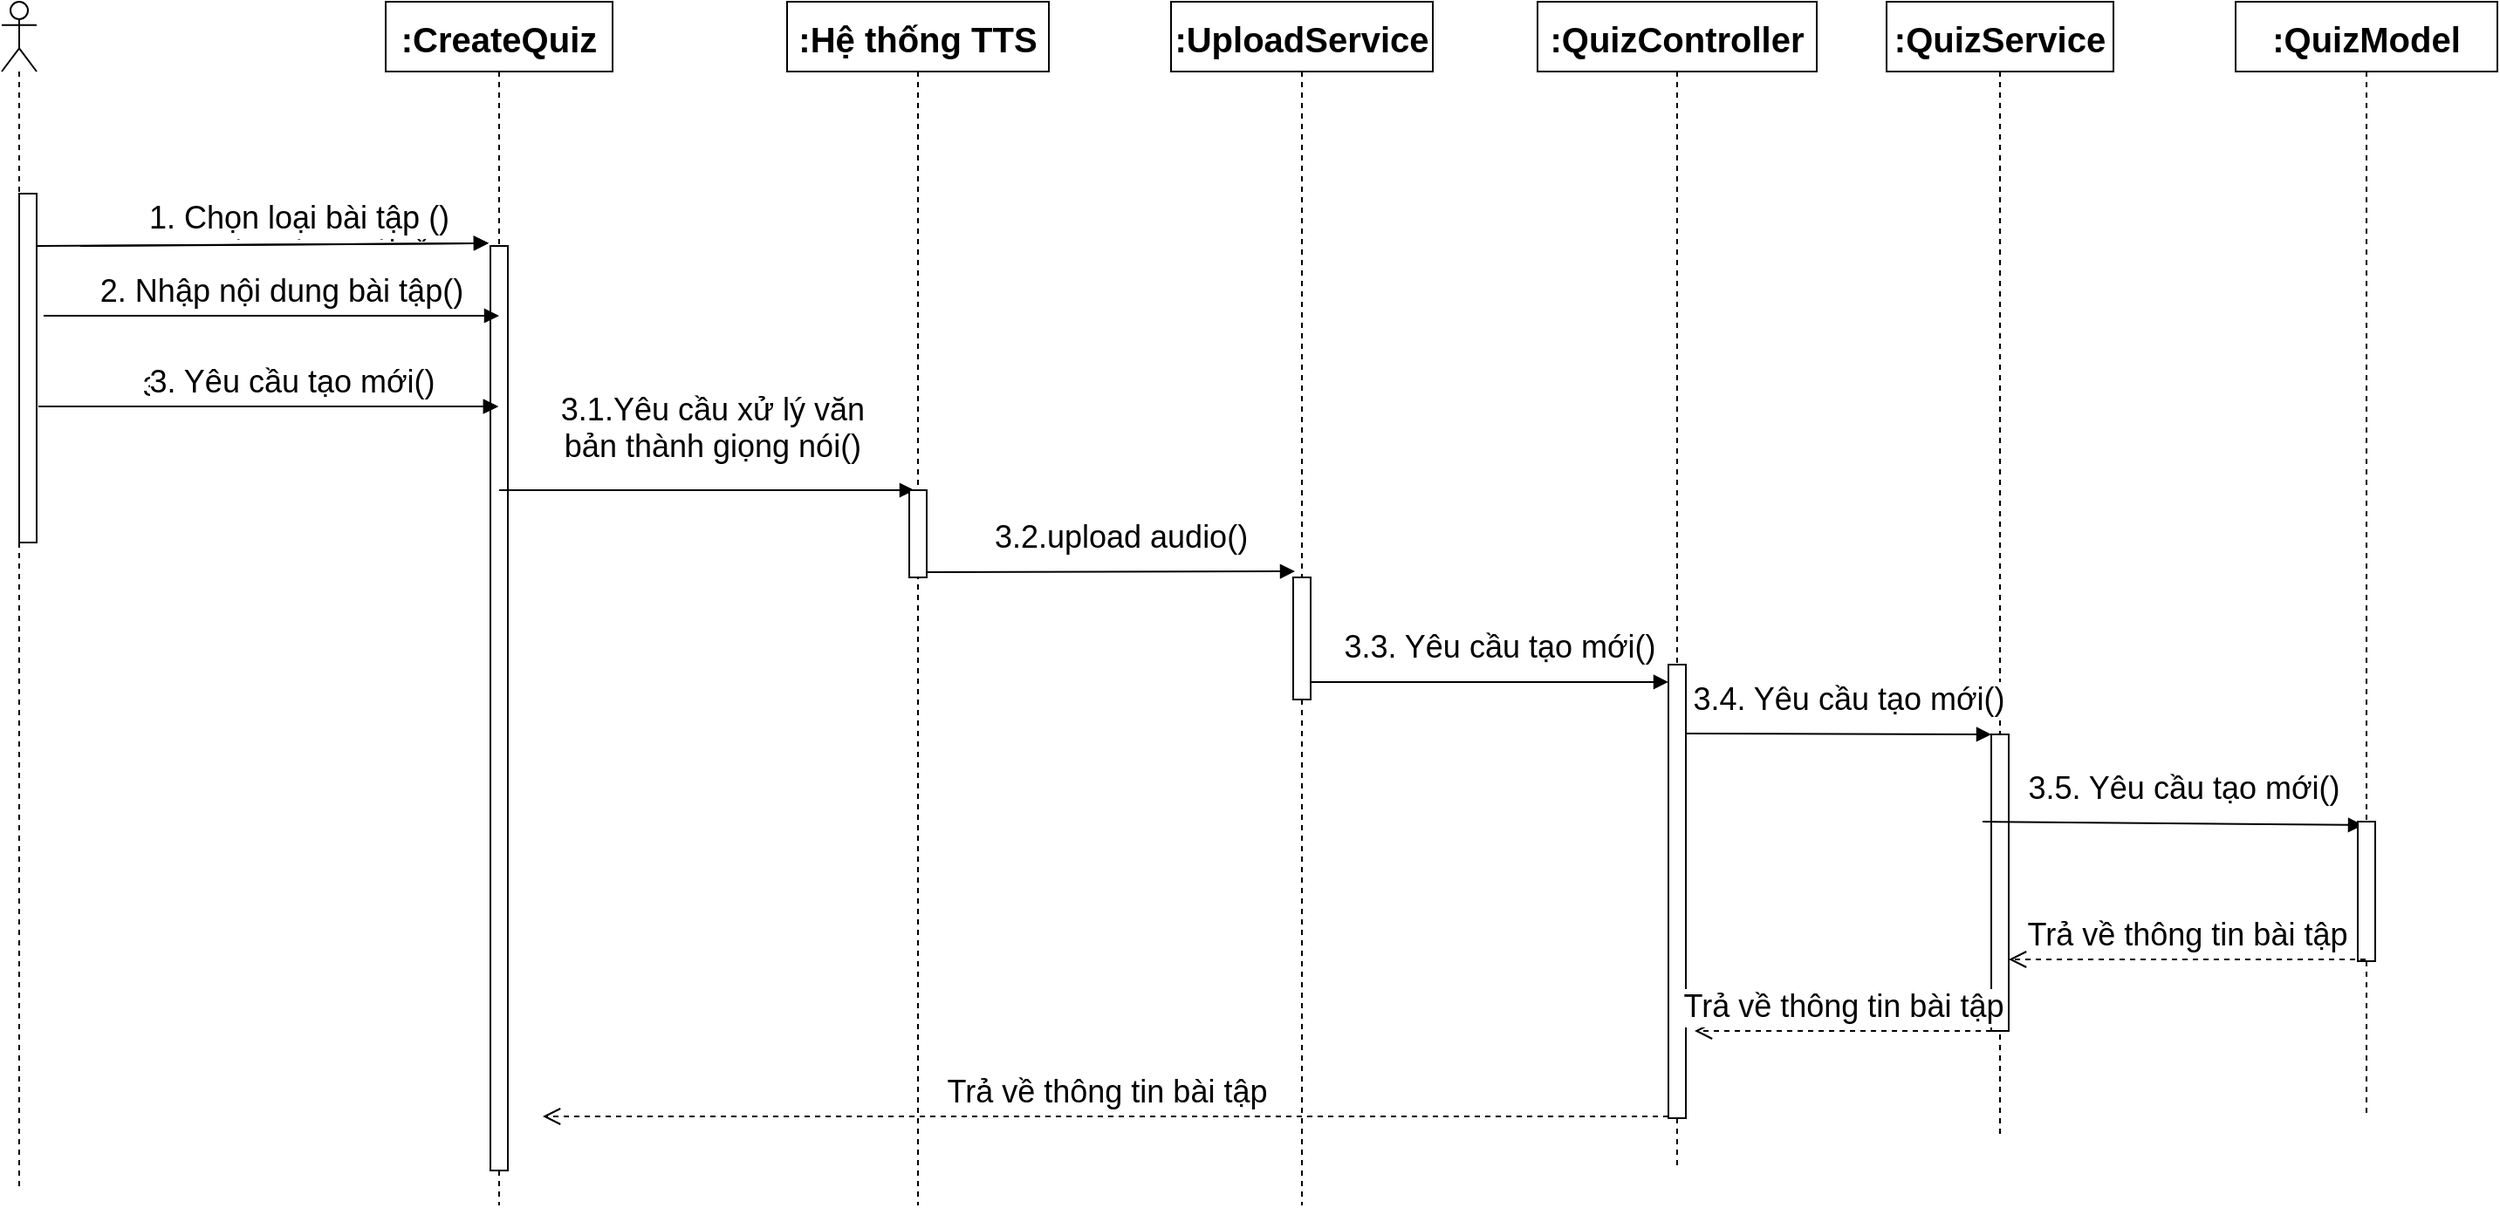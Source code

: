 <mxfile version="14.7.8" type="github" pages="25">
  <diagram id="kgpKYQtTHZ0yAKxKKP6v" name="Page-1">
    <mxGraphModel dx="2272" dy="747" grid="1" gridSize="10" guides="1" tooltips="1" connect="1" arrows="1" fold="1" page="1" pageScale="1" pageWidth="850" pageHeight="1100" math="0" shadow="0">
      <root>
        <mxCell id="0" />
        <mxCell id="1" parent="0" />
        <mxCell id="3nuBFxr9cyL0pnOWT2aG-1" value=":CreateQuiz" style="shape=umlLifeline;perimeter=lifelinePerimeter;container=1;collapsible=0;recursiveResize=0;rounded=0;shadow=0;strokeWidth=1;fontSize=20;fontStyle=1" parent="1" vertex="1">
          <mxGeometry x="-30" width="130" height="690" as="geometry" />
        </mxCell>
        <mxCell id="cGe11TGr-V6TZ0WHjmZj-17" value="" style="html=1;points=[];perimeter=orthogonalPerimeter;fontSize=16;" parent="3nuBFxr9cyL0pnOWT2aG-1" vertex="1">
          <mxGeometry x="60" y="140" width="10" height="530" as="geometry" />
        </mxCell>
        <mxCell id="3nuBFxr9cyL0pnOWT2aG-5" value=":QuizController" style="shape=umlLifeline;perimeter=lifelinePerimeter;container=1;collapsible=0;recursiveResize=0;rounded=0;shadow=0;strokeWidth=1;fontSize=20;fontStyle=1" parent="1" vertex="1">
          <mxGeometry x="630" width="160" height="670" as="geometry" />
        </mxCell>
        <mxCell id="cGe11TGr-V6TZ0WHjmZj-1" value=":QuizService" style="shape=umlLifeline;perimeter=lifelinePerimeter;container=1;collapsible=0;recursiveResize=0;rounded=0;shadow=0;strokeWidth=1;fontSize=20;fontStyle=1" parent="1" vertex="1">
          <mxGeometry x="830" width="130" height="650" as="geometry" />
        </mxCell>
        <mxCell id="cGe11TGr-V6TZ0WHjmZj-3" value=":QuizModel" style="shape=umlLifeline;perimeter=lifelinePerimeter;container=1;collapsible=0;recursiveResize=0;rounded=0;shadow=0;strokeWidth=1;fontSize=20;fontStyle=1" parent="1" vertex="1">
          <mxGeometry x="1030" width="150" height="640" as="geometry" />
        </mxCell>
        <mxCell id="cGe11TGr-V6TZ0WHjmZj-14" value="" style="shape=umlLifeline;participant=umlActor;perimeter=lifelinePerimeter;whiteSpace=wrap;html=1;container=1;collapsible=0;recursiveResize=0;verticalAlign=top;spacingTop=36;outlineConnect=0;fontSize=16;" parent="1" vertex="1">
          <mxGeometry x="-250" width="20" height="680" as="geometry" />
        </mxCell>
        <mxCell id="cGe11TGr-V6TZ0WHjmZj-15" value="" style="html=1;points=[];perimeter=orthogonalPerimeter;fontSize=16;" parent="1" vertex="1">
          <mxGeometry x="-240" y="110" width="10" height="200" as="geometry" />
        </mxCell>
        <mxCell id="cGe11TGr-V6TZ0WHjmZj-20" value="3. Yêu cầu tạo mới()" style="html=1;verticalAlign=bottom;endArrow=block;exitX=1.1;exitY=0.61;exitDx=0;exitDy=0;exitPerimeter=0;fontSize=16;" parent="1" source="cGe11TGr-V6TZ0WHjmZj-15" target="3nuBFxr9cyL0pnOWT2aG-1" edge="1">
          <mxGeometry width="80" relative="1" as="geometry">
            <mxPoint x="-15" y="229.5" as="sourcePoint" />
            <mxPoint x="65" y="229.5" as="targetPoint" />
          </mxGeometry>
        </mxCell>
        <mxCell id="QO8lgsB_eejvHUyMeQmN-1" value="1. Chọn loại bài tập ()" style="html=1;verticalAlign=bottom;endArrow=block;exitX=1;exitY=0.15;exitDx=0;exitDy=0;exitPerimeter=0;entryX=-0.1;entryY=-0.003;entryDx=0;entryDy=0;entryPerimeter=0;fontSize=16;" parent="1" source="cGe11TGr-V6TZ0WHjmZj-15" target="cGe11TGr-V6TZ0WHjmZj-17" edge="1">
          <mxGeometry x="0.148" y="-1" width="80" relative="1" as="geometry">
            <mxPoint x="-10" y="139" as="sourcePoint" />
            <mxPoint x="174.5" y="139" as="targetPoint" />
            <Array as="points" />
            <mxPoint as="offset" />
          </mxGeometry>
        </mxCell>
        <mxCell id="65kWc6a1quC6LmhggDf2-1" value=":Hệ thống TTS" style="shape=umlLifeline;perimeter=lifelinePerimeter;container=1;collapsible=0;recursiveResize=0;rounded=0;shadow=0;strokeWidth=1;fontSize=20;fontStyle=1" parent="1" vertex="1">
          <mxGeometry x="200" width="150" height="690" as="geometry" />
        </mxCell>
        <mxCell id="65kWc6a1quC6LmhggDf2-2" value=":UploadService" style="shape=umlLifeline;perimeter=lifelinePerimeter;container=1;collapsible=0;recursiveResize=0;rounded=0;shadow=0;strokeWidth=1;fontSize=20;fontStyle=1" parent="1" vertex="1">
          <mxGeometry x="420" width="150" height="690" as="geometry" />
        </mxCell>
        <mxCell id="65kWc6a1quC6LmhggDf2-10" value="" style="html=1;points=[];perimeter=orthogonalPerimeter;fontSize=16;" parent="65kWc6a1quC6LmhggDf2-2" vertex="1">
          <mxGeometry x="70" y="330" width="10" height="70" as="geometry" />
        </mxCell>
        <mxCell id="65kWc6a1quC6LmhggDf2-7" value="3.1.Yêu cầu xử lý văn &lt;br style=&quot;font-size: 18px;&quot;&gt;bản thành giọng nói()" style="html=1;verticalAlign=bottom;endArrow=block;entryX=0.3;entryY=0;entryDx=0;entryDy=0;entryPerimeter=0;fontSize=18;" parent="1" source="3nuBFxr9cyL0pnOWT2aG-1" target="65kWc6a1quC6LmhggDf2-8" edge="1">
          <mxGeometry x="0.024" y="11" width="80" relative="1" as="geometry">
            <mxPoint x="70" y="280" as="sourcePoint" />
            <mxPoint x="320" y="280" as="targetPoint" />
            <mxPoint as="offset" />
          </mxGeometry>
        </mxCell>
        <mxCell id="65kWc6a1quC6LmhggDf2-8" value="" style="html=1;points=[];perimeter=orthogonalPerimeter;fontSize=16;" parent="1" vertex="1">
          <mxGeometry x="270" y="280" width="10" height="50" as="geometry" />
        </mxCell>
        <mxCell id="65kWc6a1quC6LmhggDf2-9" value="3.2.upload audio()" style="html=1;verticalAlign=bottom;endArrow=block;fontSize=18;entryX=0.1;entryY=-0.05;entryDx=0;entryDy=0;entryPerimeter=0;" parent="1" target="65kWc6a1quC6LmhggDf2-10" edge="1">
          <mxGeometry x="0.056" y="6" width="80" relative="1" as="geometry">
            <mxPoint x="280" y="327" as="sourcePoint" />
            <mxPoint x="540" y="320" as="targetPoint" />
            <mxPoint as="offset" />
          </mxGeometry>
        </mxCell>
        <mxCell id="65kWc6a1quC6LmhggDf2-11" value="3.3. Yêu cầu tạo mới()" style="html=1;verticalAlign=bottom;endArrow=block;fontSize=18;exitX=1;exitY=0.857;exitDx=0;exitDy=0;exitPerimeter=0;" parent="1" target="65kWc6a1quC6LmhggDf2-12" edge="1" source="65kWc6a1quC6LmhggDf2-10">
          <mxGeometry x="0.056" y="6" width="80" relative="1" as="geometry">
            <mxPoint x="520" y="390" as="sourcePoint" />
            <mxPoint x="706" y="380" as="targetPoint" />
            <mxPoint as="offset" />
          </mxGeometry>
        </mxCell>
        <mxCell id="65kWc6a1quC6LmhggDf2-12" value="" style="html=1;points=[];perimeter=orthogonalPerimeter;fontSize=16;" parent="1" vertex="1">
          <mxGeometry x="705" y="380" width="10" height="260" as="geometry" />
        </mxCell>
        <mxCell id="65kWc6a1quC6LmhggDf2-13" value="3.4. Yêu cầu tạo mới()" style="html=1;verticalAlign=bottom;endArrow=block;fontSize=18;" parent="1" edge="1">
          <mxGeometry x="0.056" y="6" width="80" relative="1" as="geometry">
            <mxPoint x="715" y="419.5" as="sourcePoint" />
            <mxPoint x="890" y="420" as="targetPoint" />
            <mxPoint as="offset" />
          </mxGeometry>
        </mxCell>
        <mxCell id="65kWc6a1quC6LmhggDf2-14" value="" style="html=1;points=[];perimeter=orthogonalPerimeter;fontSize=16;" parent="1" vertex="1">
          <mxGeometry x="890" y="420" width="10" height="170" as="geometry" />
        </mxCell>
        <mxCell id="65kWc6a1quC6LmhggDf2-15" value="3.5. Yêu cầu tạo mới()" style="html=1;verticalAlign=bottom;endArrow=block;fontSize=18;entryX=0.3;entryY=0.025;entryDx=0;entryDy=0;entryPerimeter=0;" parent="1" target="65kWc6a1quC6LmhggDf2-16" edge="1">
          <mxGeometry x="0.056" y="6" width="80" relative="1" as="geometry">
            <mxPoint x="885" y="470" as="sourcePoint" />
            <mxPoint x="1046" y="470" as="targetPoint" />
            <mxPoint as="offset" />
          </mxGeometry>
        </mxCell>
        <mxCell id="65kWc6a1quC6LmhggDf2-16" value="" style="html=1;points=[];perimeter=orthogonalPerimeter;fontSize=16;" parent="1" vertex="1">
          <mxGeometry x="1100" y="470" width="10" height="80" as="geometry" />
        </mxCell>
        <mxCell id="65kWc6a1quC6LmhggDf2-17" value="Trả về thông tin bài tập" style="html=1;verticalAlign=bottom;endArrow=open;dashed=1;endSize=8;fontSize=18;" parent="1" edge="1" source="cGe11TGr-V6TZ0WHjmZj-3">
          <mxGeometry relative="1" as="geometry">
            <mxPoint x="1075" y="549" as="sourcePoint" />
            <mxPoint x="900" y="549" as="targetPoint" />
          </mxGeometry>
        </mxCell>
        <mxCell id="65kWc6a1quC6LmhggDf2-18" value="Trả về thông tin bài tập" style="html=1;verticalAlign=bottom;endArrow=open;dashed=1;endSize=8;fontSize=18;" parent="1" edge="1" source="65kWc6a1quC6LmhggDf2-14">
          <mxGeometry relative="1" as="geometry">
            <mxPoint x="875" y="590" as="sourcePoint" />
            <mxPoint x="720" y="590" as="targetPoint" />
          </mxGeometry>
        </mxCell>
        <mxCell id="65kWc6a1quC6LmhggDf2-20" value="Trả về thông tin bài tập" style="html=1;verticalAlign=bottom;endArrow=open;dashed=1;endSize=8;fontSize=18;" parent="1" edge="1">
          <mxGeometry relative="1" as="geometry">
            <mxPoint x="705" y="639" as="sourcePoint" />
            <mxPoint x="60" y="639" as="targetPoint" />
          </mxGeometry>
        </mxCell>
        <mxCell id="VteEhTw75eRkFrrsbDBa-1" value="1. Chọn loại bài tập ()" style="html=1;verticalAlign=bottom;endArrow=block;exitX=1;exitY=0.15;exitDx=0;exitDy=0;exitPerimeter=0;entryX=-0.1;entryY=-0.003;entryDx=0;entryDy=0;entryPerimeter=0;fontSize=18;" edge="1" parent="1">
          <mxGeometry x="0.068" y="1" width="80" relative="1" as="geometry">
            <mxPoint x="-205" y="140" as="sourcePoint" />
            <mxPoint x="29" y="138.41" as="targetPoint" />
            <Array as="points" />
            <mxPoint as="offset" />
          </mxGeometry>
        </mxCell>
        <mxCell id="VteEhTw75eRkFrrsbDBa-2" value="2. Nhập nội dung bài tập()" style="html=1;verticalAlign=bottom;endArrow=block;fontSize=18;exitX=1.4;exitY=0.35;exitDx=0;exitDy=0;exitPerimeter=0;" edge="1" parent="1" source="cGe11TGr-V6TZ0WHjmZj-15">
          <mxGeometry x="0.04" width="80" relative="1" as="geometry">
            <mxPoint x="-200" y="180" as="sourcePoint" />
            <mxPoint x="34.5" y="180" as="targetPoint" />
            <Array as="points">
              <mxPoint x="10" y="180" />
              <mxPoint x="35" y="180" />
            </Array>
            <mxPoint as="offset" />
          </mxGeometry>
        </mxCell>
        <mxCell id="VteEhTw75eRkFrrsbDBa-3" value="3. Yêu cầu tạo mới()" style="html=1;verticalAlign=bottom;endArrow=block;exitX=1.1;exitY=0.61;exitDx=0;exitDy=0;exitPerimeter=0;fontSize=18;" edge="1" parent="1">
          <mxGeometry width="80" relative="1" as="geometry">
            <mxPoint x="-204" y="232" as="sourcePoint" />
            <mxPoint x="34.5" y="232" as="targetPoint" />
          </mxGeometry>
        </mxCell>
      </root>
    </mxGraphModel>
  </diagram>
  <diagram id="FQsw6fiN-FmyfpC0oAtg" name="Page-2">
    <mxGraphModel dx="2249" dy="1916" grid="1" gridSize="10" guides="1" tooltips="1" connect="1" arrows="1" fold="1" page="1" pageScale="1" pageWidth="827" pageHeight="1169" math="0" shadow="0">
      <root>
        <mxCell id="cEGuRDpOYL657oaWzPyZ-0" />
        <mxCell id="cEGuRDpOYL657oaWzPyZ-1" parent="cEGuRDpOYL657oaWzPyZ-0" />
        <mxCell id="cEGuRDpOYL657oaWzPyZ-2" value=":CreateTest" style="shape=umlLifeline;perimeter=lifelinePerimeter;container=1;collapsible=0;recursiveResize=0;rounded=0;shadow=0;strokeWidth=1;fontStyle=1;fontSize=20;" parent="cEGuRDpOYL657oaWzPyZ-1" vertex="1">
          <mxGeometry x="80" y="-1.25" width="130" height="951.25" as="geometry" />
        </mxCell>
        <mxCell id="cEGuRDpOYL657oaWzPyZ-3" value=":TestController" style="shape=umlLifeline;perimeter=lifelinePerimeter;container=1;collapsible=0;recursiveResize=0;rounded=0;shadow=0;strokeWidth=1;fontStyle=1;fontSize=20;" parent="cEGuRDpOYL657oaWzPyZ-1" vertex="1">
          <mxGeometry x="410" y="-1.25" width="150" height="941.25" as="geometry" />
        </mxCell>
        <mxCell id="cEGuRDpOYL657oaWzPyZ-4" value=":TestService" style="shape=umlLifeline;perimeter=lifelinePerimeter;container=1;collapsible=0;recursiveResize=0;rounded=0;shadow=0;strokeWidth=1;fontStyle=1;fontSize=20;" parent="cEGuRDpOYL657oaWzPyZ-1" vertex="1">
          <mxGeometry x="620" y="-1.25" width="130" height="830" as="geometry" />
        </mxCell>
        <mxCell id="cEGuRDpOYL657oaWzPyZ-14" value="" style="html=1;points=[];perimeter=orthogonalPerimeter;fontStyle=1;fontSize=16;" parent="cEGuRDpOYL657oaWzPyZ-4" vertex="1">
          <mxGeometry x="60" y="710" width="10" height="96.25" as="geometry" />
        </mxCell>
        <mxCell id="cEGuRDpOYL657oaWzPyZ-5" value=":TestModel" style="shape=umlLifeline;perimeter=lifelinePerimeter;container=1;collapsible=0;recursiveResize=0;rounded=0;shadow=0;strokeWidth=1;fontStyle=1;fontSize=20;" parent="cEGuRDpOYL657oaWzPyZ-1" vertex="1">
          <mxGeometry x="840" y="-2.5" width="130" height="830" as="geometry" />
        </mxCell>
        <mxCell id="cEGuRDpOYL657oaWzPyZ-6" value="" style="shape=umlLifeline;participant=umlActor;perimeter=lifelinePerimeter;whiteSpace=wrap;html=1;container=1;collapsible=0;recursiveResize=0;verticalAlign=top;spacingTop=36;outlineConnect=0;fontStyle=1;fontSize=16;" parent="cEGuRDpOYL657oaWzPyZ-1" vertex="1">
          <mxGeometry x="-155" y="30" width="20" height="850" as="geometry" />
        </mxCell>
        <mxCell id="cEGuRDpOYL657oaWzPyZ-7" value="" style="html=1;points=[];perimeter=orthogonalPerimeter;fontStyle=1;fontSize=16;" parent="cEGuRDpOYL657oaWzPyZ-1" vertex="1">
          <mxGeometry x="-150" y="130" width="10" height="560" as="geometry" />
        </mxCell>
        <mxCell id="cEGuRDpOYL657oaWzPyZ-9" value="" style="html=1;points=[];perimeter=orthogonalPerimeter;fontStyle=1;fontSize=16;" parent="cEGuRDpOYL657oaWzPyZ-1" vertex="1">
          <mxGeometry x="140" y="160" width="10" height="160" as="geometry" />
        </mxCell>
        <mxCell id="cEGuRDpOYL657oaWzPyZ-12" value="" style="html=1;points=[];perimeter=orthogonalPerimeter;fontStyle=1;fontSize=16;" parent="cEGuRDpOYL657oaWzPyZ-1" vertex="1">
          <mxGeometry x="480" y="678.75" width="10" height="161.25" as="geometry" />
        </mxCell>
        <mxCell id="cEGuRDpOYL657oaWzPyZ-16" value="" style="html=1;points=[];perimeter=orthogonalPerimeter;fontStyle=1;fontSize=16;" parent="cEGuRDpOYL657oaWzPyZ-1" vertex="1">
          <mxGeometry x="900" y="730" width="10" height="60" as="geometry" />
        </mxCell>
        <mxCell id="Mj3yEV9G6FlUbpELDkT3-2" value="1. Nhập nội dung bài kiểm tra()" style="html=1;verticalAlign=bottom;endArrow=block;fontSize=18;entryX=-0.1;entryY=0.003;entryDx=0;entryDy=0;entryPerimeter=0;fontStyle=0;exitX=1.2;exitY=0.062;exitDx=0;exitDy=0;exitPerimeter=0;" parent="cEGuRDpOYL657oaWzPyZ-1" target="cEGuRDpOYL657oaWzPyZ-9" edge="1" source="cEGuRDpOYL657oaWzPyZ-7">
          <mxGeometry width="80" relative="1" as="geometry">
            <mxPoint x="-58" y="161" as="sourcePoint" />
            <mxPoint x="450" y="280" as="targetPoint" />
            <mxPoint as="offset" />
          </mxGeometry>
        </mxCell>
        <mxCell id="Mj3yEV9G6FlUbpELDkT3-4" value="2. Chọn chủ đề()" style="html=1;verticalAlign=bottom;endArrow=block;fontSize=18;fontStyle=0;entryX=0;entryY=0.3;entryDx=0;entryDy=0;entryPerimeter=0;" parent="cEGuRDpOYL657oaWzPyZ-1" edge="1" target="cEGuRDpOYL657oaWzPyZ-9">
          <mxGeometry width="80" relative="1" as="geometry">
            <mxPoint x="-138" y="208" as="sourcePoint" />
            <mxPoint x="120" y="208" as="targetPoint" />
          </mxGeometry>
        </mxCell>
        <mxCell id="b_QSvisby89918jPFl0c-0" value="" style="html=1;points=[];perimeter=orthogonalPerimeter;fontSize=16;fontStyle=1" parent="cEGuRDpOYL657oaWzPyZ-1" vertex="1">
          <mxGeometry x="150" y="270" width="10" height="40" as="geometry" />
        </mxCell>
        <mxCell id="b_QSvisby89918jPFl0c-1" value="2.1 Hiển thị chủ đề được chọn()" style="edgeStyle=orthogonalEdgeStyle;html=1;align=left;spacingLeft=2;endArrow=block;rounded=0;entryX=1;entryY=0;fontSize=18;fontStyle=0" parent="cEGuRDpOYL657oaWzPyZ-1" target="b_QSvisby89918jPFl0c-0" edge="1">
          <mxGeometry relative="1" as="geometry">
            <mxPoint x="150" y="230" as="sourcePoint" />
            <Array as="points">
              <mxPoint x="170" y="230" />
            </Array>
          </mxGeometry>
        </mxCell>
        <mxCell id="b_QSvisby89918jPFl0c-2" value="" style="html=1;verticalAlign=bottom;endArrow=open;dashed=1;endSize=8;fontStyle=1;fontSize=16;exitX=-0.4;exitY=0.956;exitDx=0;exitDy=0;exitPerimeter=0;" parent="cEGuRDpOYL657oaWzPyZ-1" edge="1" source="cEGuRDpOYL657oaWzPyZ-9">
          <mxGeometry x="-0.044" y="-12" relative="1" as="geometry">
            <mxPoint x="120" y="303.88" as="sourcePoint" />
            <mxPoint x="-137" y="313" as="targetPoint" />
            <mxPoint as="offset" />
          </mxGeometry>
        </mxCell>
        <mxCell id="b_QSvisby89918jPFl0c-3" value="3. Nhập số lượng chủ đề()" style="html=1;verticalAlign=bottom;endArrow=block;fontSize=18;fontStyle=0;exitX=1.2;exitY=0.442;exitDx=0;exitDy=0;exitPerimeter=0;" parent="cEGuRDpOYL657oaWzPyZ-1" target="b_QSvisby89918jPFl0c-4" edge="1" source="cEGuRDpOYL657oaWzPyZ-7">
          <mxGeometry x="0.005" width="80" relative="1" as="geometry">
            <mxPoint x="-60" y="360" as="sourcePoint" />
            <mxPoint x="118" y="360" as="targetPoint" />
            <mxPoint as="offset" />
          </mxGeometry>
        </mxCell>
        <mxCell id="b_QSvisby89918jPFl0c-4" value="" style="html=1;points=[];perimeter=orthogonalPerimeter;fontSize=16;fontStyle=1" parent="cEGuRDpOYL657oaWzPyZ-1" vertex="1">
          <mxGeometry x="140" y="360" width="10" height="105" as="geometry" />
        </mxCell>
        <mxCell id="b_QSvisby89918jPFl0c-5" value="" style="html=1;points=[];perimeter=orthogonalPerimeter;fontSize=16;fontStyle=1" parent="cEGuRDpOYL657oaWzPyZ-1" vertex="1">
          <mxGeometry x="150" y="409.38" width="10" height="40" as="geometry" />
        </mxCell>
        <mxCell id="b_QSvisby89918jPFl0c-6" value="3.1 Kiểm tra số lượng chủ đề tối đa()" style="edgeStyle=orthogonalEdgeStyle;html=1;align=left;spacingLeft=2;endArrow=block;rounded=0;entryX=1;entryY=0;fontSize=18;fontStyle=0;" parent="cEGuRDpOYL657oaWzPyZ-1" target="b_QSvisby89918jPFl0c-5" edge="1">
          <mxGeometry relative="1" as="geometry">
            <mxPoint x="149" y="380" as="sourcePoint" />
            <Array as="points">
              <mxPoint x="170" y="380" />
              <mxPoint x="170" y="409" />
            </Array>
          </mxGeometry>
        </mxCell>
        <mxCell id="b_QSvisby89918jPFl0c-7" value="4. Nhập số lượng các loại câu hỏi()" style="html=1;verticalAlign=bottom;endArrow=block;fontSize=18;fontStyle=0;entryX=-0.4;entryY=0.05;entryDx=0;entryDy=0;entryPerimeter=0;" parent="cEGuRDpOYL657oaWzPyZ-1" edge="1" target="b_QSvisby89918jPFl0c-9">
          <mxGeometry x="0.005" width="80" relative="1" as="geometry">
            <mxPoint x="-135" y="525" as="sourcePoint" />
            <mxPoint x="125" y="510" as="targetPoint" />
            <mxPoint as="offset" />
          </mxGeometry>
        </mxCell>
        <mxCell id="b_QSvisby89918jPFl0c-8" value="" style="html=1;verticalAlign=bottom;endArrow=open;dashed=1;endSize=8;fontSize=16;fontStyle=1;entryX=1.3;entryY=0.589;entryDx=0;entryDy=0;entryPerimeter=0;" parent="cEGuRDpOYL657oaWzPyZ-1" edge="1" target="cEGuRDpOYL657oaWzPyZ-7">
          <mxGeometry x="1" y="291" relative="1" as="geometry">
            <mxPoint x="135" y="460" as="sourcePoint" />
            <mxPoint x="-130" y="460" as="targetPoint" />
            <Array as="points">
              <mxPoint x="105" y="460" />
            </Array>
            <mxPoint x="-280" y="-211" as="offset" />
          </mxGeometry>
        </mxCell>
        <mxCell id="b_QSvisby89918jPFl0c-9" value="" style="html=1;points=[];perimeter=orthogonalPerimeter;fontSize=16;fontStyle=1" parent="cEGuRDpOYL657oaWzPyZ-1" vertex="1">
          <mxGeometry x="140" y="520" width="10" height="100" as="geometry" />
        </mxCell>
        <mxCell id="b_QSvisby89918jPFl0c-10" value="" style="html=1;points=[];perimeter=orthogonalPerimeter;fontSize=16;fontStyle=1" parent="cEGuRDpOYL657oaWzPyZ-1" vertex="1">
          <mxGeometry x="150" y="565" width="10" height="40" as="geometry" />
        </mxCell>
        <mxCell id="b_QSvisby89918jPFl0c-11" value="4.1 Kiểm tra số lượng câu hỏi tối đa()" style="edgeStyle=orthogonalEdgeStyle;html=1;align=left;spacingLeft=2;endArrow=block;rounded=0;entryX=1;entryY=0;fontSize=18;exitX=0.9;exitY=0.213;exitDx=0;exitDy=0;exitPerimeter=0;fontStyle=0" parent="cEGuRDpOYL657oaWzPyZ-1" source="b_QSvisby89918jPFl0c-9" target="b_QSvisby89918jPFl0c-10" edge="1">
          <mxGeometry relative="1" as="geometry">
            <mxPoint x="140" y="525" as="sourcePoint" />
            <Array as="points">
              <mxPoint x="170" y="541" />
              <mxPoint x="170" y="565" />
            </Array>
          </mxGeometry>
        </mxCell>
        <mxCell id="b_QSvisby89918jPFl0c-13" value="" style="html=1;verticalAlign=bottom;endArrow=open;dashed=1;endSize=8;fontSize=16;fontStyle=1;" parent="cEGuRDpOYL657oaWzPyZ-1" edge="1">
          <mxGeometry x="1" y="291" relative="1" as="geometry">
            <mxPoint x="135" y="620" as="sourcePoint" />
            <mxPoint x="-137" y="620" as="targetPoint" />
            <Array as="points">
              <mxPoint x="105" y="620" />
            </Array>
            <mxPoint x="-280" y="-211" as="offset" />
          </mxGeometry>
        </mxCell>
        <mxCell id="b_QSvisby89918jPFl0c-15" value="" style="html=1;points=[];perimeter=orthogonalPerimeter;fontSize=16;fontStyle=1" parent="cEGuRDpOYL657oaWzPyZ-1" vertex="1">
          <mxGeometry x="140" y="658.75" width="10" height="211.25" as="geometry" />
        </mxCell>
        <mxCell id="b_QSvisby89918jPFl0c-16" value="5. Yêu cầu tạo mới()" style="html=1;verticalAlign=bottom;endArrow=block;fontSize=18;fontStyle=0;exitX=1.3;exitY=0.943;exitDx=0;exitDy=0;exitPerimeter=0;" parent="cEGuRDpOYL657oaWzPyZ-1" edge="1" source="cEGuRDpOYL657oaWzPyZ-7">
          <mxGeometry x="-0.027" width="80" relative="1" as="geometry">
            <mxPoint x="-50.0" y="658.75" as="sourcePoint" />
            <mxPoint x="135" y="658.75" as="targetPoint" />
            <mxPoint as="offset" />
          </mxGeometry>
        </mxCell>
        <mxCell id="b_QSvisby89918jPFl0c-17" value="5.1 Yêu cầu tạo mới()" style="html=1;verticalAlign=bottom;endArrow=block;fontSize=18;entryX=0.633;entryY=0.006;entryDx=0;entryDy=0;entryPerimeter=0;fontStyle=0" parent="cEGuRDpOYL657oaWzPyZ-1" target="cEGuRDpOYL657oaWzPyZ-12" edge="1">
          <mxGeometry x="-0.027" width="80" relative="1" as="geometry">
            <mxPoint x="150" y="680" as="sourcePoint" />
            <mxPoint x="470" y="680" as="targetPoint" />
            <mxPoint as="offset" />
          </mxGeometry>
        </mxCell>
        <mxCell id="b_QSvisby89918jPFl0c-18" value="5.2 Yêu cầu tạo mới()" style="html=1;verticalAlign=bottom;endArrow=block;fontSize=18;entryX=-0.117;entryY=0.036;entryDx=0;entryDy=0;entryPerimeter=0;fontStyle=0;" parent="cEGuRDpOYL657oaWzPyZ-1" target="cEGuRDpOYL657oaWzPyZ-14" edge="1">
          <mxGeometry x="-0.027" width="80" relative="1" as="geometry">
            <mxPoint x="495" y="712" as="sourcePoint" />
            <mxPoint x="738" y="717" as="targetPoint" />
            <mxPoint as="offset" />
          </mxGeometry>
        </mxCell>
        <mxCell id="b_QSvisby89918jPFl0c-20" value="5.3 Yêu cầu tạo mới()" style="html=1;verticalAlign=bottom;endArrow=block;fontSize=18;fontStyle=0;entryX=0;entryY=0;entryDx=0;entryDy=0;entryPerimeter=0;" parent="cEGuRDpOYL657oaWzPyZ-1" edge="1" target="cEGuRDpOYL657oaWzPyZ-16">
          <mxGeometry x="-0.027" width="80" relative="1" as="geometry">
            <mxPoint x="690" y="730" as="sourcePoint" />
            <mxPoint x="870" y="740" as="targetPoint" />
            <mxPoint as="offset" />
          </mxGeometry>
        </mxCell>
        <mxCell id="b_QSvisby89918jPFl0c-22" value="" style="html=1;verticalAlign=bottom;endArrow=open;dashed=1;endSize=8;fontSize=16;exitX=0.133;exitY=0.986;exitDx=0;exitDy=0;exitPerimeter=0;fontStyle=1;" parent="cEGuRDpOYL657oaWzPyZ-1" source="cEGuRDpOYL657oaWzPyZ-14" edge="1">
          <mxGeometry x="1" y="291" relative="1" as="geometry">
            <mxPoint x="660" y="800" as="sourcePoint" />
            <mxPoint x="492" y="804" as="targetPoint" />
            <Array as="points" />
            <mxPoint x="-280" y="-211" as="offset" />
          </mxGeometry>
        </mxCell>
        <mxCell id="b_QSvisby89918jPFl0c-23" value="" style="html=1;verticalAlign=bottom;endArrow=open;dashed=1;endSize=8;fontSize=16;fontStyle=1;" parent="cEGuRDpOYL657oaWzPyZ-1" target="cEGuRDpOYL657oaWzPyZ-2" edge="1">
          <mxGeometry x="1" y="291" relative="1" as="geometry">
            <mxPoint x="480" y="829" as="sourcePoint" />
            <mxPoint x="160" y="829" as="targetPoint" />
            <Array as="points">
              <mxPoint x="445" y="829.17" />
            </Array>
            <mxPoint x="-280" y="-211" as="offset" />
          </mxGeometry>
        </mxCell>
        <mxCell id="b_QSvisby89918jPFl0c-24" value="Thông tin bài kiểm tra" style="text;html=1;align=center;verticalAlign=middle;resizable=0;points=[];autosize=1;strokeColor=none;fontSize=18;fontStyle=0" parent="cEGuRDpOYL657oaWzPyZ-1" vertex="1">
          <mxGeometry x="180" y="805" width="190" height="30" as="geometry" />
        </mxCell>
        <mxCell id="H9MUfiw6KuApA9Dzxti_-0" value="" style="html=1;verticalAlign=bottom;endArrow=open;dashed=1;endSize=8;fontSize=16;fontStyle=1;entryX=1;entryY=0.847;entryDx=0;entryDy=0;entryPerimeter=0;" edge="1" parent="cEGuRDpOYL657oaWzPyZ-1" target="cEGuRDpOYL657oaWzPyZ-14">
          <mxGeometry x="1" y="291" relative="1" as="geometry">
            <mxPoint x="900" y="790" as="sourcePoint" />
            <mxPoint x="683.67" y="787.19" as="targetPoint" />
            <Array as="points" />
            <mxPoint x="-280" y="-211" as="offset" />
          </mxGeometry>
        </mxCell>
      </root>
    </mxGraphModel>
  </diagram>
  <diagram id="C5T6NhoQJHavE5retww-" name="Page-3">
    <mxGraphModel dx="1422" dy="747" grid="1" gridSize="10" guides="1" tooltips="1" connect="1" arrows="1" fold="1" page="1" pageScale="1" pageWidth="827" pageHeight="1169" math="0" shadow="0">
      <root>
        <mxCell id="aNxoHA65ITYfBNqXu5NM-0" />
        <mxCell id="aNxoHA65ITYfBNqXu5NM-1" parent="aNxoHA65ITYfBNqXu5NM-0" />
        <mxCell id="aNxoHA65ITYfBNqXu5NM-2" value="&lt;font style=&quot;font-size: 14px ; font-weight: normal&quot;&gt;Biểu đồ use case tổng quan&lt;/font&gt;" style="shape=umlFrame;whiteSpace=wrap;html=1;width=210;height=40;boundedLbl=1;verticalAlign=middle;align=left;spacingLeft=5;fontSize=18;fontStyle=1" parent="aNxoHA65ITYfBNqXu5NM-1" vertex="1">
          <mxGeometry x="260" y="120" width="400" height="360" as="geometry" />
        </mxCell>
        <mxCell id="aNxoHA65ITYfBNqXu5NM-5" style="edgeStyle=none;rounded=0;sketch=0;orthogonalLoop=1;jettySize=auto;html=1;entryX=0;entryY=0.5;entryDx=0;entryDy=0;shadow=0;endArrow=classic;endFill=1;fontSize=18;fontStyle=1" parent="aNxoHA65ITYfBNqXu5NM-1" source="aNxoHA65ITYfBNqXu5NM-6" target="aNxoHA65ITYfBNqXu5NM-9" edge="1">
          <mxGeometry relative="1" as="geometry" />
        </mxCell>
        <mxCell id="aNxoHA65ITYfBNqXu5NM-6" value="Người dùng" style="shape=umlActor;verticalLabelPosition=bottom;verticalAlign=top;html=1;fontSize=18;fontStyle=1" parent="aNxoHA65ITYfBNqXu5NM-1" vertex="1">
          <mxGeometry x="90" y="266.11" width="62" height="109" as="geometry" />
        </mxCell>
        <mxCell id="aNxoHA65ITYfBNqXu5NM-9" value="Quản lý bài tập" style="ellipse;whiteSpace=wrap;html=1;fontSize=18;fontStyle=1" parent="aNxoHA65ITYfBNqXu5NM-1" vertex="1">
          <mxGeometry x="380" y="280" width="189.75" height="70" as="geometry" />
        </mxCell>
        <mxCell id="aNxoHA65ITYfBNqXu5NM-10" style="edgeStyle=none;rounded=0;sketch=0;orthogonalLoop=1;jettySize=auto;html=1;entryX=0;entryY=0.5;entryDx=0;entryDy=0;shadow=0;endArrow=classic;endFill=1;fontSize=18;fontStyle=1" parent="aNxoHA65ITYfBNqXu5NM-1" source="aNxoHA65ITYfBNqXu5NM-6" target="aNxoHA65ITYfBNqXu5NM-11" edge="1">
          <mxGeometry relative="1" as="geometry">
            <mxPoint x="270" y="364.186" as="sourcePoint" />
          </mxGeometry>
        </mxCell>
        <mxCell id="aNxoHA65ITYfBNqXu5NM-11" value="Quản lý chủ đề" style="ellipse;whiteSpace=wrap;html=1;fontSize=18;fontStyle=1" parent="aNxoHA65ITYfBNqXu5NM-1" vertex="1">
          <mxGeometry x="370" y="190" width="190" height="60" as="geometry" />
        </mxCell>
        <mxCell id="aNxoHA65ITYfBNqXu5NM-12" style="edgeStyle=none;rounded=0;sketch=0;orthogonalLoop=1;jettySize=auto;html=1;entryX=0;entryY=0.5;entryDx=0;entryDy=0;shadow=0;endArrow=classic;endFill=1;fontSize=18;fontStyle=1" parent="aNxoHA65ITYfBNqXu5NM-1" source="aNxoHA65ITYfBNqXu5NM-6" target="aNxoHA65ITYfBNqXu5NM-13" edge="1">
          <mxGeometry relative="1" as="geometry">
            <mxPoint x="272" y="300" as="sourcePoint" />
          </mxGeometry>
        </mxCell>
        <mxCell id="aNxoHA65ITYfBNqXu5NM-13" value="Quản lý bài kiểm tra" style="ellipse;whiteSpace=wrap;html=1;fontSize=18;fontStyle=1" parent="aNxoHA65ITYfBNqXu5NM-1" vertex="1">
          <mxGeometry x="380" y="375.11" width="189.75" height="64.89" as="geometry" />
        </mxCell>
        <mxCell id="aNxoHA65ITYfBNqXu5NM-14" value="Hệ thống TTS" style="shape=umlActor;verticalLabelPosition=bottom;verticalAlign=top;html=1;fontSize=18;fontStyle=1" parent="aNxoHA65ITYfBNqXu5NM-1" vertex="1">
          <mxGeometry x="740" y="260.5" width="62" height="109" as="geometry" />
        </mxCell>
        <mxCell id="aNxoHA65ITYfBNqXu5NM-15" value="" style="endArrow=classic;html=1;fontSize=18;fontStyle=1" parent="aNxoHA65ITYfBNqXu5NM-1" source="aNxoHA65ITYfBNqXu5NM-14" edge="1">
          <mxGeometry width="50" height="50" relative="1" as="geometry">
            <mxPoint x="820" y="315" as="sourcePoint" />
            <mxPoint x="570" y="315" as="targetPoint" />
          </mxGeometry>
        </mxCell>
      </root>
    </mxGraphModel>
  </diagram>
  <diagram id="OLAkPGw_2X3evku6qd_u" name="Page-4">
    <mxGraphModel dx="1422" dy="747" grid="1" gridSize="10" guides="1" tooltips="1" connect="1" arrows="1" fold="1" page="1" pageScale="1" pageWidth="827" pageHeight="1169" math="0" shadow="0">
      <root>
        <mxCell id="Ilng-3A7PkeyfqE1Orct-0" />
        <mxCell id="Ilng-3A7PkeyfqE1Orct-1" parent="Ilng-3A7PkeyfqE1Orct-0" />
        <mxCell id="Ilng-3A7PkeyfqE1Orct-2" value="&lt;font style=&quot;font-size: 14px ; font-weight: normal&quot;&gt;Quản lý bài tập&lt;/font&gt;" style="shape=umlFrame;whiteSpace=wrap;html=1;width=140;height=40;boundedLbl=1;verticalAlign=middle;align=left;spacingLeft=5;fontSize=18;fontStyle=1" parent="Ilng-3A7PkeyfqE1Orct-1" vertex="1">
          <mxGeometry x="260" y="120" width="400" height="470" as="geometry" />
        </mxCell>
        <mxCell id="Ilng-3A7PkeyfqE1Orct-3" style="edgeStyle=none;rounded=0;sketch=0;orthogonalLoop=1;jettySize=auto;html=1;entryX=0;entryY=0.5;entryDx=0;entryDy=0;shadow=0;endArrow=classic;endFill=1;fontSize=18;fontStyle=1" parent="Ilng-3A7PkeyfqE1Orct-1" source="Ilng-3A7PkeyfqE1Orct-4" target="Ilng-3A7PkeyfqE1Orct-5" edge="1">
          <mxGeometry relative="1" as="geometry" />
        </mxCell>
        <mxCell id="Ilng-3A7PkeyfqE1Orct-4" value="Người dùng" style="shape=umlActor;verticalLabelPosition=bottom;verticalAlign=top;html=1;fontSize=18;fontStyle=1" parent="Ilng-3A7PkeyfqE1Orct-1" vertex="1">
          <mxGeometry x="90" y="266.11" width="62" height="109" as="geometry" />
        </mxCell>
        <mxCell id="Ilng-3A7PkeyfqE1Orct-5" value="Cập nhật bài tập" style="ellipse;whiteSpace=wrap;html=1;fontSize=18;fontStyle=1" parent="Ilng-3A7PkeyfqE1Orct-1" vertex="1">
          <mxGeometry x="380" y="280" width="189.75" height="70" as="geometry" />
        </mxCell>
        <mxCell id="Ilng-3A7PkeyfqE1Orct-6" style="edgeStyle=none;rounded=0;sketch=0;orthogonalLoop=1;jettySize=auto;html=1;entryX=0;entryY=0.5;entryDx=0;entryDy=0;shadow=0;endArrow=classic;endFill=1;fontSize=18;fontStyle=1" parent="Ilng-3A7PkeyfqE1Orct-1" source="Ilng-3A7PkeyfqE1Orct-4" target="Ilng-3A7PkeyfqE1Orct-7" edge="1">
          <mxGeometry relative="1" as="geometry">
            <mxPoint x="270" y="364.186" as="sourcePoint" />
          </mxGeometry>
        </mxCell>
        <mxCell id="Ilng-3A7PkeyfqE1Orct-7" value="Xoá bài tập" style="ellipse;whiteSpace=wrap;html=1;fontSize=18;fontStyle=1" parent="Ilng-3A7PkeyfqE1Orct-1" vertex="1">
          <mxGeometry x="370" y="190" width="190" height="60" as="geometry" />
        </mxCell>
        <mxCell id="Ilng-3A7PkeyfqE1Orct-8" style="edgeStyle=none;rounded=0;sketch=0;orthogonalLoop=1;jettySize=auto;html=1;entryX=0;entryY=0.5;entryDx=0;entryDy=0;shadow=0;endArrow=classic;endFill=1;fontSize=18;fontStyle=1" parent="Ilng-3A7PkeyfqE1Orct-1" source="Ilng-3A7PkeyfqE1Orct-4" target="Ilng-3A7PkeyfqE1Orct-9" edge="1">
          <mxGeometry relative="1" as="geometry">
            <mxPoint x="272" y="300" as="sourcePoint" />
          </mxGeometry>
        </mxCell>
        <mxCell id="Ilng-3A7PkeyfqE1Orct-9" value="Tạo mới bài tập" style="ellipse;whiteSpace=wrap;html=1;fontSize=18;fontStyle=1" parent="Ilng-3A7PkeyfqE1Orct-1" vertex="1">
          <mxGeometry x="380" y="375.11" width="189.75" height="64.89" as="geometry" />
        </mxCell>
        <mxCell id="Ilng-3A7PkeyfqE1Orct-10" value="Hệ thống TTS" style="shape=umlActor;verticalLabelPosition=bottom;verticalAlign=top;html=1;fontSize=18;fontStyle=1" parent="Ilng-3A7PkeyfqE1Orct-1" vertex="1">
          <mxGeometry x="740" y="260.5" width="62" height="109" as="geometry" />
        </mxCell>
        <mxCell id="Ilng-3A7PkeyfqE1Orct-11" value="" style="endArrow=classic;html=1;fontSize=18;fontStyle=1" parent="Ilng-3A7PkeyfqE1Orct-1" source="Ilng-3A7PkeyfqE1Orct-10" edge="1">
          <mxGeometry width="50" height="50" relative="1" as="geometry">
            <mxPoint x="820" y="315" as="sourcePoint" />
            <mxPoint x="570" y="315" as="targetPoint" />
          </mxGeometry>
        </mxCell>
        <mxCell id="Ilng-3A7PkeyfqE1Orct-12" value="Xem bài tập" style="ellipse;whiteSpace=wrap;html=1;fontSize=18;fontStyle=1" parent="Ilng-3A7PkeyfqE1Orct-1" vertex="1">
          <mxGeometry x="370.25" y="480" width="189.75" height="64.89" as="geometry" />
        </mxCell>
        <mxCell id="Ilng-3A7PkeyfqE1Orct-13" value="" style="endArrow=classic;html=1;fontSize=18;" parent="Ilng-3A7PkeyfqE1Orct-1" source="Ilng-3A7PkeyfqE1Orct-4" edge="1">
          <mxGeometry width="50" height="50" relative="1" as="geometry">
            <mxPoint x="390" y="410" as="sourcePoint" />
            <mxPoint x="370" y="510" as="targetPoint" />
          </mxGeometry>
        </mxCell>
        <mxCell id="Ilng-3A7PkeyfqE1Orct-14" value="" style="endArrow=classic;html=1;fontSize=18;entryX=1;entryY=0.5;entryDx=0;entryDy=0;" parent="Ilng-3A7PkeyfqE1Orct-1" source="Ilng-3A7PkeyfqE1Orct-10" target="Ilng-3A7PkeyfqE1Orct-9" edge="1">
          <mxGeometry width="50" height="50" relative="1" as="geometry">
            <mxPoint x="390" y="410" as="sourcePoint" />
            <mxPoint x="440" y="360" as="targetPoint" />
          </mxGeometry>
        </mxCell>
      </root>
    </mxGraphModel>
  </diagram>
  <diagram id="FqMUhWgX0uXckqIyAPnP" name="Page-5">
    <mxGraphModel dx="1422" dy="747" grid="1" gridSize="10" guides="1" tooltips="1" connect="1" arrows="1" fold="1" page="1" pageScale="1" pageWidth="827" pageHeight="1169" math="0" shadow="0">
      <root>
        <mxCell id="Mj1qkzrP85DTsfkNoc7g-0" />
        <mxCell id="Mj1qkzrP85DTsfkNoc7g-1" parent="Mj1qkzrP85DTsfkNoc7g-0" />
        <mxCell id="Mj1qkzrP85DTsfkNoc7g-2" value="&lt;span style=&quot;font-size: 14px ; font-weight: 400&quot;&gt;Tạo mới bài tập&lt;/span&gt;" style="shape=umlFrame;whiteSpace=wrap;html=1;width=140;height=40;boundedLbl=1;verticalAlign=middle;align=left;spacingLeft=5;fontSize=18;fontStyle=1" parent="Mj1qkzrP85DTsfkNoc7g-1" vertex="1">
          <mxGeometry x="260" y="120" width="440" height="680" as="geometry" />
        </mxCell>
        <mxCell id="Mj1qkzrP85DTsfkNoc7g-3" style="edgeStyle=none;rounded=0;sketch=0;orthogonalLoop=1;jettySize=auto;html=1;entryX=0;entryY=0.5;entryDx=0;entryDy=0;shadow=0;endArrow=classic;endFill=1;fontSize=18;fontStyle=1" parent="Mj1qkzrP85DTsfkNoc7g-1" source="Mj1qkzrP85DTsfkNoc7g-4" target="Mj1qkzrP85DTsfkNoc7g-5" edge="1">
          <mxGeometry relative="1" as="geometry" />
        </mxCell>
        <mxCell id="Mj1qkzrP85DTsfkNoc7g-4" value="Người dùng" style="shape=umlActor;verticalLabelPosition=bottom;verticalAlign=top;html=1;fontSize=18;fontStyle=1" parent="Mj1qkzrP85DTsfkNoc7g-1" vertex="1">
          <mxGeometry x="50" y="330" width="62" height="109" as="geometry" />
        </mxCell>
        <mxCell id="Mj1qkzrP85DTsfkNoc7g-5" value="Tạo mới bài tập nối cặp" style="ellipse;whiteSpace=wrap;html=1;fontSize=18;fontStyle=1" parent="Mj1qkzrP85DTsfkNoc7g-1" vertex="1">
          <mxGeometry x="360" y="280" width="240" height="80" as="geometry" />
        </mxCell>
        <mxCell id="Mj1qkzrP85DTsfkNoc7g-6" style="edgeStyle=none;rounded=0;sketch=0;orthogonalLoop=1;jettySize=auto;html=1;entryX=0;entryY=0.5;entryDx=0;entryDy=0;shadow=0;endArrow=classic;endFill=1;fontSize=18;fontStyle=1" parent="Mj1qkzrP85DTsfkNoc7g-1" source="Mj1qkzrP85DTsfkNoc7g-4" target="Mj1qkzrP85DTsfkNoc7g-7" edge="1">
          <mxGeometry relative="1" as="geometry">
            <mxPoint x="270" y="364.186" as="sourcePoint" />
          </mxGeometry>
        </mxCell>
        <mxCell id="Mj1qkzrP85DTsfkNoc7g-7" value="Tạo mới bài tập lựa chọn" style="ellipse;whiteSpace=wrap;html=1;fontSize=18;fontStyle=1" parent="Mj1qkzrP85DTsfkNoc7g-1" vertex="1">
          <mxGeometry x="360" y="190" width="240" height="80" as="geometry" />
        </mxCell>
        <mxCell id="Mj1qkzrP85DTsfkNoc7g-8" style="edgeStyle=none;rounded=0;sketch=0;orthogonalLoop=1;jettySize=auto;html=1;entryX=0;entryY=0.5;entryDx=0;entryDy=0;shadow=0;endArrow=classic;endFill=1;fontSize=18;fontStyle=1" parent="Mj1qkzrP85DTsfkNoc7g-1" source="Mj1qkzrP85DTsfkNoc7g-4" target="Mj1qkzrP85DTsfkNoc7g-9" edge="1">
          <mxGeometry relative="1" as="geometry">
            <mxPoint x="272" y="300" as="sourcePoint" />
          </mxGeometry>
        </mxCell>
        <mxCell id="Mj1qkzrP85DTsfkNoc7g-9" value="Tạo mới bài tập điền vào chỗ trống" style="ellipse;whiteSpace=wrap;html=1;fontSize=18;fontStyle=1" parent="Mj1qkzrP85DTsfkNoc7g-1" vertex="1">
          <mxGeometry x="350" y="375.11" width="250" height="74.89" as="geometry" />
        </mxCell>
        <mxCell id="Mj1qkzrP85DTsfkNoc7g-10" value="Hệ thống TTS" style="shape=umlActor;verticalLabelPosition=bottom;verticalAlign=top;html=1;fontSize=18;fontStyle=1" parent="Mj1qkzrP85DTsfkNoc7g-1" vertex="1">
          <mxGeometry x="880" y="320" width="62" height="109" as="geometry" />
        </mxCell>
        <mxCell id="Mj1qkzrP85DTsfkNoc7g-11" value="" style="endArrow=classic;html=1;fontSize=18;fontStyle=1" parent="Mj1qkzrP85DTsfkNoc7g-1" source="Mj1qkzrP85DTsfkNoc7g-10" edge="1">
          <mxGeometry width="50" height="50" relative="1" as="geometry">
            <mxPoint x="820" y="315" as="sourcePoint" />
            <mxPoint x="600" y="315" as="targetPoint" />
          </mxGeometry>
        </mxCell>
        <mxCell id="Mj1qkzrP85DTsfkNoc7g-12" value="Tạo mới bài tập tiếng trong câu" style="ellipse;whiteSpace=wrap;html=1;fontSize=18;fontStyle=1" parent="Mj1qkzrP85DTsfkNoc7g-1" vertex="1">
          <mxGeometry x="350" y="470" width="250" height="80" as="geometry" />
        </mxCell>
        <mxCell id="Mj1qkzrP85DTsfkNoc7g-13" value="" style="endArrow=classic;html=1;fontSize=18;entryX=0;entryY=0.5;entryDx=0;entryDy=0;" parent="Mj1qkzrP85DTsfkNoc7g-1" source="Mj1qkzrP85DTsfkNoc7g-4" target="Mj1qkzrP85DTsfkNoc7g-12" edge="1">
          <mxGeometry width="50" height="50" relative="1" as="geometry">
            <mxPoint x="390" y="410" as="sourcePoint" />
            <mxPoint x="370" y="510" as="targetPoint" />
          </mxGeometry>
        </mxCell>
        <mxCell id="Mj1qkzrP85DTsfkNoc7g-14" value="" style="endArrow=classic;html=1;fontSize=18;entryX=1;entryY=0.5;entryDx=0;entryDy=0;" parent="Mj1qkzrP85DTsfkNoc7g-1" source="Mj1qkzrP85DTsfkNoc7g-10" target="Mj1qkzrP85DTsfkNoc7g-9" edge="1">
          <mxGeometry width="50" height="50" relative="1" as="geometry">
            <mxPoint x="390" y="410" as="sourcePoint" />
            <mxPoint x="440" y="360" as="targetPoint" />
          </mxGeometry>
        </mxCell>
        <mxCell id="Mj1qkzrP85DTsfkNoc7g-15" value="Tạo mới bài tập thanh điệu" style="ellipse;whiteSpace=wrap;html=1;fontSize=18;fontStyle=1" parent="Mj1qkzrP85DTsfkNoc7g-1" vertex="1">
          <mxGeometry x="360" y="570" width="250" height="80" as="geometry" />
        </mxCell>
        <mxCell id="Mj1qkzrP85DTsfkNoc7g-16" value="Tạo mới bài tập thành phần của tiếng" style="ellipse;whiteSpace=wrap;html=1;fontSize=18;fontStyle=1" parent="Mj1qkzrP85DTsfkNoc7g-1" vertex="1">
          <mxGeometry x="360" y="680" width="250" height="80" as="geometry" />
        </mxCell>
        <mxCell id="Mj1qkzrP85DTsfkNoc7g-17" value="" style="endArrow=classic;html=1;fontSize=18;entryX=1;entryY=0.5;entryDx=0;entryDy=0;" parent="Mj1qkzrP85DTsfkNoc7g-1" source="Mj1qkzrP85DTsfkNoc7g-10" target="Mj1qkzrP85DTsfkNoc7g-15" edge="1">
          <mxGeometry width="50" height="50" relative="1" as="geometry">
            <mxPoint x="390" y="580" as="sourcePoint" />
            <mxPoint x="440" y="530" as="targetPoint" />
          </mxGeometry>
        </mxCell>
        <mxCell id="Mj1qkzrP85DTsfkNoc7g-18" value="" style="endArrow=classic;html=1;fontSize=18;entryX=0;entryY=0.5;entryDx=0;entryDy=0;" parent="Mj1qkzrP85DTsfkNoc7g-1" source="Mj1qkzrP85DTsfkNoc7g-4" target="Mj1qkzrP85DTsfkNoc7g-15" edge="1">
          <mxGeometry width="50" height="50" relative="1" as="geometry">
            <mxPoint x="390" y="580" as="sourcePoint" />
            <mxPoint x="440" y="530" as="targetPoint" />
          </mxGeometry>
        </mxCell>
        <mxCell id="Mj1qkzrP85DTsfkNoc7g-19" value="" style="endArrow=classic;html=1;fontSize=18;entryX=0;entryY=0.5;entryDx=0;entryDy=0;" parent="Mj1qkzrP85DTsfkNoc7g-1" source="Mj1qkzrP85DTsfkNoc7g-4" target="Mj1qkzrP85DTsfkNoc7g-16" edge="1">
          <mxGeometry width="50" height="50" relative="1" as="geometry">
            <mxPoint x="390" y="580" as="sourcePoint" />
            <mxPoint x="440" y="530" as="targetPoint" />
          </mxGeometry>
        </mxCell>
        <mxCell id="Mj1qkzrP85DTsfkNoc7g-20" value="" style="endArrow=classic;html=1;fontSize=18;entryX=1;entryY=0.5;entryDx=0;entryDy=0;" parent="Mj1qkzrP85DTsfkNoc7g-1" source="Mj1qkzrP85DTsfkNoc7g-10" target="Mj1qkzrP85DTsfkNoc7g-16" edge="1">
          <mxGeometry width="50" height="50" relative="1" as="geometry">
            <mxPoint x="810" y="380" as="sourcePoint" />
            <mxPoint x="440" y="530" as="targetPoint" />
          </mxGeometry>
        </mxCell>
        <mxCell id="Mj1qkzrP85DTsfkNoc7g-22" value="" style="endArrow=classic;html=1;fontSize=18;" parent="Mj1qkzrP85DTsfkNoc7g-1" source="Mj1qkzrP85DTsfkNoc7g-10" edge="1">
          <mxGeometry width="50" height="50" relative="1" as="geometry">
            <mxPoint x="390" y="580" as="sourcePoint" />
            <mxPoint x="600" y="230" as="targetPoint" />
          </mxGeometry>
        </mxCell>
        <mxCell id="Mj1qkzrP85DTsfkNoc7g-23" value="" style="endArrow=classic;html=1;fontSize=18;entryX=1;entryY=0.5;entryDx=0;entryDy=0;" parent="Mj1qkzrP85DTsfkNoc7g-1" source="Mj1qkzrP85DTsfkNoc7g-10" target="Mj1qkzrP85DTsfkNoc7g-12" edge="1">
          <mxGeometry width="50" height="50" relative="1" as="geometry">
            <mxPoint x="390" y="580" as="sourcePoint" />
            <mxPoint x="440" y="530" as="targetPoint" />
          </mxGeometry>
        </mxCell>
      </root>
    </mxGraphModel>
  </diagram>
  <diagram id="KeOrvOslk-2KrQjo1EoL" name="Page-6">
    <mxGraphModel dx="1422" dy="747" grid="1" gridSize="10" guides="1" tooltips="1" connect="1" arrows="1" fold="1" page="1" pageScale="1" pageWidth="827" pageHeight="1169" math="0" shadow="0">
      <root>
        <mxCell id="yl9RUowTlJNz-g7IN6sX-0" />
        <mxCell id="yl9RUowTlJNz-g7IN6sX-1" parent="yl9RUowTlJNz-g7IN6sX-0" />
        <mxCell id="yl9RUowTlJNz-g7IN6sX-2" value="&lt;span style=&quot;font-size: 16px; font-weight: 400;&quot;&gt;Quản lý bài kiểm tra&lt;/span&gt;" style="shape=umlFrame;whiteSpace=wrap;html=1;width=160;height=40;boundedLbl=1;verticalAlign=middle;align=left;spacingLeft=5;fontSize=16;fontStyle=1" parent="yl9RUowTlJNz-g7IN6sX-1" vertex="1">
          <mxGeometry x="260" y="120" width="440" height="530" as="geometry" />
        </mxCell>
        <mxCell id="yl9RUowTlJNz-g7IN6sX-3" style="edgeStyle=none;rounded=0;sketch=0;orthogonalLoop=1;jettySize=auto;html=1;entryX=0;entryY=0.5;entryDx=0;entryDy=0;shadow=0;endArrow=classic;endFill=1;fontSize=16;fontStyle=1" parent="yl9RUowTlJNz-g7IN6sX-1" source="yl9RUowTlJNz-g7IN6sX-4" target="yl9RUowTlJNz-g7IN6sX-5" edge="1">
          <mxGeometry relative="1" as="geometry" />
        </mxCell>
        <mxCell id="yl9RUowTlJNz-g7IN6sX-4" value="Người dùng" style="shape=umlActor;verticalLabelPosition=bottom;verticalAlign=top;html=1;fontSize=16;fontStyle=1" parent="yl9RUowTlJNz-g7IN6sX-1" vertex="1">
          <mxGeometry x="50" y="330" width="62" height="109" as="geometry" />
        </mxCell>
        <mxCell id="yl9RUowTlJNz-g7IN6sX-5" value="Tạo mới bài kiểm tra" style="ellipse;whiteSpace=wrap;html=1;fontSize=16;fontStyle=1" parent="yl9RUowTlJNz-g7IN6sX-1" vertex="1">
          <mxGeometry x="360" y="280" width="240" height="80" as="geometry" />
        </mxCell>
        <mxCell id="yl9RUowTlJNz-g7IN6sX-6" style="edgeStyle=none;rounded=0;sketch=0;orthogonalLoop=1;jettySize=auto;html=1;entryX=0;entryY=0.5;entryDx=0;entryDy=0;shadow=0;endArrow=classic;endFill=1;fontSize=16;fontStyle=1" parent="yl9RUowTlJNz-g7IN6sX-1" source="yl9RUowTlJNz-g7IN6sX-4" target="yl9RUowTlJNz-g7IN6sX-7" edge="1">
          <mxGeometry relative="1" as="geometry">
            <mxPoint x="270" y="364.186" as="sourcePoint" />
          </mxGeometry>
        </mxCell>
        <mxCell id="yl9RUowTlJNz-g7IN6sX-7" value="Xoá bài kiểm tra" style="ellipse;whiteSpace=wrap;html=1;fontSize=16;fontStyle=1" parent="yl9RUowTlJNz-g7IN6sX-1" vertex="1">
          <mxGeometry x="360" y="190" width="240" height="80" as="geometry" />
        </mxCell>
        <mxCell id="yl9RUowTlJNz-g7IN6sX-8" style="edgeStyle=none;rounded=0;sketch=0;orthogonalLoop=1;jettySize=auto;html=1;entryX=0;entryY=0.5;entryDx=0;entryDy=0;shadow=0;endArrow=classic;endFill=1;fontSize=16;fontStyle=1" parent="yl9RUowTlJNz-g7IN6sX-1" source="yl9RUowTlJNz-g7IN6sX-4" target="yl9RUowTlJNz-g7IN6sX-9" edge="1">
          <mxGeometry relative="1" as="geometry">
            <mxPoint x="272" y="300" as="sourcePoint" />
          </mxGeometry>
        </mxCell>
        <mxCell id="yl9RUowTlJNz-g7IN6sX-9" value="Cập nhật bài kiểm tra" style="ellipse;whiteSpace=wrap;html=1;fontSize=16;fontStyle=1" parent="yl9RUowTlJNz-g7IN6sX-1" vertex="1">
          <mxGeometry x="350" y="375.11" width="250" height="74.89" as="geometry" />
        </mxCell>
        <mxCell id="yl9RUowTlJNz-g7IN6sX-16" value="Xem bài tập trong bài bài kiểm cố định" style="ellipse;whiteSpace=wrap;html=1;fontSize=16;fontStyle=1" parent="yl9RUowTlJNz-g7IN6sX-1" vertex="1">
          <mxGeometry x="350" y="470" width="250" height="80" as="geometry" />
        </mxCell>
        <mxCell id="yl9RUowTlJNz-g7IN6sX-19" value="" style="endArrow=classic;html=1;fontSize=16;entryX=0;entryY=0.5;entryDx=0;entryDy=0;" parent="yl9RUowTlJNz-g7IN6sX-1" source="yl9RUowTlJNz-g7IN6sX-4" target="yl9RUowTlJNz-g7IN6sX-16" edge="1">
          <mxGeometry width="50" height="50" relative="1" as="geometry">
            <mxPoint x="390" y="580" as="sourcePoint" />
            <mxPoint x="440" y="530" as="targetPoint" />
          </mxGeometry>
        </mxCell>
      </root>
    </mxGraphModel>
  </diagram>
  <diagram id="xlXZ76AzLyryjS3j9uDF" name="Page-7">
    <mxGraphModel dx="1422" dy="747" grid="1" gridSize="10" guides="1" tooltips="1" connect="1" arrows="1" fold="1" page="1" pageScale="1" pageWidth="827" pageHeight="1169" math="0" shadow="0">
      <root>
        <mxCell id="MgcqsF4bDUkXK_iJaCyB-0" />
        <mxCell id="MgcqsF4bDUkXK_iJaCyB-1" parent="MgcqsF4bDUkXK_iJaCyB-0" />
        <mxCell id="MgcqsF4bDUkXK_iJaCyB-2" value="&lt;font style=&quot;font-size: 14px ; font-weight: normal&quot;&gt;Quản lý chủ đề&lt;/font&gt;" style="shape=umlFrame;whiteSpace=wrap;html=1;width=210;height=40;boundedLbl=1;verticalAlign=middle;align=left;spacingLeft=5;fontSize=18;fontStyle=1" parent="MgcqsF4bDUkXK_iJaCyB-1" vertex="1">
          <mxGeometry x="260" y="120" width="400" height="360" as="geometry" />
        </mxCell>
        <mxCell id="MgcqsF4bDUkXK_iJaCyB-3" style="edgeStyle=none;rounded=0;sketch=0;orthogonalLoop=1;jettySize=auto;html=1;entryX=0;entryY=0.5;entryDx=0;entryDy=0;shadow=0;endArrow=classic;endFill=1;fontSize=18;fontStyle=1" parent="MgcqsF4bDUkXK_iJaCyB-1" source="MgcqsF4bDUkXK_iJaCyB-4" target="MgcqsF4bDUkXK_iJaCyB-5" edge="1">
          <mxGeometry relative="1" as="geometry" />
        </mxCell>
        <mxCell id="MgcqsF4bDUkXK_iJaCyB-4" value="Người dùng" style="shape=umlActor;verticalLabelPosition=bottom;verticalAlign=top;html=1;fontSize=16;fontStyle=1" parent="MgcqsF4bDUkXK_iJaCyB-1" vertex="1">
          <mxGeometry x="90" y="266.11" width="62" height="109" as="geometry" />
        </mxCell>
        <mxCell id="MgcqsF4bDUkXK_iJaCyB-5" value="Tạo mới chủ đề" style="ellipse;whiteSpace=wrap;html=1;fontSize=16;fontStyle=1" parent="MgcqsF4bDUkXK_iJaCyB-1" vertex="1">
          <mxGeometry x="380" y="280" width="189.75" height="70" as="geometry" />
        </mxCell>
        <mxCell id="MgcqsF4bDUkXK_iJaCyB-6" style="edgeStyle=none;rounded=0;sketch=0;orthogonalLoop=1;jettySize=auto;html=1;entryX=0;entryY=0.5;entryDx=0;entryDy=0;shadow=0;endArrow=classic;endFill=1;fontSize=18;fontStyle=1" parent="MgcqsF4bDUkXK_iJaCyB-1" source="MgcqsF4bDUkXK_iJaCyB-4" target="MgcqsF4bDUkXK_iJaCyB-7" edge="1">
          <mxGeometry relative="1" as="geometry">
            <mxPoint x="270" y="364.186" as="sourcePoint" />
          </mxGeometry>
        </mxCell>
        <mxCell id="MgcqsF4bDUkXK_iJaCyB-7" value="Xoá chủ đề" style="ellipse;whiteSpace=wrap;html=1;fontSize=16;fontStyle=1" parent="MgcqsF4bDUkXK_iJaCyB-1" vertex="1">
          <mxGeometry x="370" y="190" width="190" height="60" as="geometry" />
        </mxCell>
        <mxCell id="MgcqsF4bDUkXK_iJaCyB-8" style="edgeStyle=none;rounded=0;sketch=0;orthogonalLoop=1;jettySize=auto;html=1;entryX=0;entryY=0.5;entryDx=0;entryDy=0;shadow=0;endArrow=classic;endFill=1;fontSize=18;fontStyle=1" parent="MgcqsF4bDUkXK_iJaCyB-1" source="MgcqsF4bDUkXK_iJaCyB-4" target="MgcqsF4bDUkXK_iJaCyB-9" edge="1">
          <mxGeometry relative="1" as="geometry">
            <mxPoint x="272" y="300" as="sourcePoint" />
          </mxGeometry>
        </mxCell>
        <mxCell id="MgcqsF4bDUkXK_iJaCyB-9" value="Cập nhật chủ đề" style="ellipse;whiteSpace=wrap;html=1;fontSize=16;fontStyle=1" parent="MgcqsF4bDUkXK_iJaCyB-1" vertex="1">
          <mxGeometry x="380" y="375.11" width="189.75" height="64.89" as="geometry" />
        </mxCell>
      </root>
    </mxGraphModel>
  </diagram>
  <diagram id="mW64nMII81g6Y6l4YDvs" name="Page-8">
    <mxGraphModel dx="1422" dy="747" grid="1" gridSize="10" guides="1" tooltips="1" connect="1" arrows="1" fold="1" page="1" pageScale="1" pageWidth="850" pageHeight="1100" math="0" shadow="0">
      <root>
        <mxCell id="6F0EBeInvH-Ybrb0WfbU-0" />
        <mxCell id="6F0EBeInvH-Ybrb0WfbU-1" parent="6F0EBeInvH-Ybrb0WfbU-0" />
        <mxCell id="6F0EBeInvH-Ybrb0WfbU-2" value="&lt;font style=&quot;font-size: 14px ; font-weight: normal&quot;&gt;Tạo mới bài kiểm tra&lt;/font&gt;" style="shape=umlFrame;whiteSpace=wrap;html=1;width=210;height=40;boundedLbl=1;verticalAlign=middle;align=left;spacingLeft=5;fontSize=18;fontStyle=1" parent="6F0EBeInvH-Ybrb0WfbU-1" vertex="1">
          <mxGeometry x="260" y="120" width="400" height="360" as="geometry" />
        </mxCell>
        <mxCell id="6F0EBeInvH-Ybrb0WfbU-3" style="edgeStyle=none;rounded=0;sketch=0;orthogonalLoop=1;jettySize=auto;html=1;entryX=0;entryY=0.5;entryDx=0;entryDy=0;shadow=0;endArrow=classic;endFill=1;fontSize=18;fontStyle=1" parent="6F0EBeInvH-Ybrb0WfbU-1" source="6F0EBeInvH-Ybrb0WfbU-4" target="6F0EBeInvH-Ybrb0WfbU-5" edge="1">
          <mxGeometry relative="1" as="geometry" />
        </mxCell>
        <mxCell id="6F0EBeInvH-Ybrb0WfbU-4" value="Người dùng" style="shape=umlActor;verticalLabelPosition=bottom;verticalAlign=top;html=1;fontSize=16;fontStyle=1" parent="6F0EBeInvH-Ybrb0WfbU-1" vertex="1">
          <mxGeometry x="90" y="266.11" width="62" height="109" as="geometry" />
        </mxCell>
        <mxCell id="6F0EBeInvH-Ybrb0WfbU-5" value="Tạo mới bài kiểm tra cố định" style="ellipse;whiteSpace=wrap;html=1;fontSize=16;fontStyle=1" parent="6F0EBeInvH-Ybrb0WfbU-1" vertex="1">
          <mxGeometry x="390" y="340" width="189.75" height="70" as="geometry" />
        </mxCell>
        <mxCell id="6F0EBeInvH-Ybrb0WfbU-6" style="edgeStyle=none;rounded=0;sketch=0;orthogonalLoop=1;jettySize=auto;html=1;entryX=0;entryY=0.5;entryDx=0;entryDy=0;shadow=0;endArrow=classic;endFill=1;fontSize=18;fontStyle=1" parent="6F0EBeInvH-Ybrb0WfbU-1" source="6F0EBeInvH-Ybrb0WfbU-4" target="6F0EBeInvH-Ybrb0WfbU-7" edge="1">
          <mxGeometry relative="1" as="geometry">
            <mxPoint x="270" y="364.186" as="sourcePoint" />
          </mxGeometry>
        </mxCell>
        <mxCell id="6F0EBeInvH-Ybrb0WfbU-7" value="Tạo mới bài kiểm tra ngẫu nhiên" style="ellipse;whiteSpace=wrap;html=1;fontSize=16;fontStyle=1" parent="6F0EBeInvH-Ybrb0WfbU-1" vertex="1">
          <mxGeometry x="370" y="210" width="190" height="60" as="geometry" />
        </mxCell>
      </root>
    </mxGraphModel>
  </diagram>
  <diagram id="OMEy3b3rf6Ua5UrL9eEg" name="Page-9">
    <mxGraphModel dx="1422" dy="747" grid="1" gridSize="10" guides="1" tooltips="1" connect="1" arrows="1" fold="1" page="1" pageScale="1" pageWidth="827" pageHeight="1169" math="0" shadow="0">
      <root>
        <mxCell id="A3N41Xnlo9Hr5TQRYDhD-0" />
        <mxCell id="A3N41Xnlo9Hr5TQRYDhD-1" parent="A3N41Xnlo9Hr5TQRYDhD-0" />
        <mxCell id="A3N41Xnlo9Hr5TQRYDhD-2" value="QuizManagement" style="shape=module;align=left;spacingLeft=20;align=center;verticalAlign=top;fontSize=16;fontStyle=1" parent="A3N41Xnlo9Hr5TQRYDhD-1" vertex="1">
          <mxGeometry x="210" y="190" width="810" height="520" as="geometry" />
        </mxCell>
        <mxCell id="A3N41Xnlo9Hr5TQRYDhD-3" value="Header1" style="shape=module;align=left;spacingLeft=20;align=center;verticalAlign=top;fontSize=16;fontStyle=1" parent="A3N41Xnlo9Hr5TQRYDhD-1" vertex="1">
          <mxGeometry x="270" y="240" width="220" height="180" as="geometry" />
        </mxCell>
        <mxCell id="A3N41Xnlo9Hr5TQRYDhD-4" value="Header2" style="shape=module;align=left;spacingLeft=20;align=center;verticalAlign=top;fontSize=16;fontStyle=1" parent="A3N41Xnlo9Hr5TQRYDhD-1" vertex="1">
          <mxGeometry x="500" y="240" width="460" height="180" as="geometry" />
        </mxCell>
        <mxCell id="A3N41Xnlo9Hr5TQRYDhD-5" value="Title" style="shape=module;align=left;spacingLeft=20;align=center;verticalAlign=top;fontSize=16;fontStyle=1" parent="A3N41Xnlo9Hr5TQRYDhD-1" vertex="1">
          <mxGeometry x="300" y="290" width="180" height="50" as="geometry" />
        </mxCell>
        <mxCell id="A3N41Xnlo9Hr5TQRYDhD-6" value="TabFunction" style="shape=module;align=left;spacingLeft=20;align=center;verticalAlign=top;fontSize=16;fontStyle=1" parent="A3N41Xnlo9Hr5TQRYDhD-1" vertex="1">
          <mxGeometry x="300" y="350" width="180" height="50" as="geometry" />
        </mxCell>
        <mxCell id="A3N41Xnlo9Hr5TQRYDhD-7" value="ItemTemplate" style="shape=module;align=left;spacingLeft=20;align=center;verticalAlign=top;fontSize=16;fontStyle=1" parent="A3N41Xnlo9Hr5TQRYDhD-1" vertex="1">
          <mxGeometry x="560" y="300" width="180" height="90" as="geometry" />
        </mxCell>
        <mxCell id="A3N41Xnlo9Hr5TQRYDhD-8" value="ListSlide" style="shape=module;align=left;spacingLeft=20;align=center;verticalAlign=top;fontSize=16;fontStyle=1" parent="A3N41Xnlo9Hr5TQRYDhD-1" vertex="1">
          <mxGeometry x="270" y="450" width="220" height="180" as="geometry" />
        </mxCell>
        <mxCell id="A3N41Xnlo9Hr5TQRYDhD-9" value="ContentQuiz" style="shape=module;align=left;spacingLeft=20;align=center;verticalAlign=top;fontSize=16;fontStyle=1" parent="A3N41Xnlo9Hr5TQRYDhD-1" vertex="1">
          <mxGeometry x="500" y="450" width="450" height="180" as="geometry" />
        </mxCell>
      </root>
    </mxGraphModel>
  </diagram>
  <diagram id="vk0R5IiIe_Y5SwKin8Wv" name="Page-10">
    <mxGraphModel dx="1422" dy="747" grid="1" gridSize="10" guides="1" tooltips="1" connect="1" arrows="1" fold="1" page="1" pageScale="1" pageWidth="827" pageHeight="1169" math="0" shadow="0">
      <root>
        <mxCell id="hF03D1w2wX14lXZbBflF-0" />
        <mxCell id="hF03D1w2wX14lXZbBflF-1" parent="hF03D1w2wX14lXZbBflF-0" />
        <mxCell id="ktLS2GETfey2CNvXhuk6-0" value="CreteTest" style="shape=module;align=left;spacingLeft=20;align=center;verticalAlign=top;fontSize=16;fontStyle=1" parent="hF03D1w2wX14lXZbBflF-1" vertex="1">
          <mxGeometry x="210" y="190" width="810" height="410" as="geometry" />
        </mxCell>
        <mxCell id="ktLS2GETfey2CNvXhuk6-2" value="Header" style="shape=module;align=left;spacingLeft=20;align=center;verticalAlign=top;fontSize=16;fontStyle=1" parent="hF03D1w2wX14lXZbBflF-1" vertex="1">
          <mxGeometry x="270" y="240" width="690" height="80" as="geometry" />
        </mxCell>
        <mxCell id="ktLS2GETfey2CNvXhuk6-6" value="InfoTest" style="shape=module;align=left;spacingLeft=20;align=center;verticalAlign=top;fontSize=16;fontStyle=1" parent="hF03D1w2wX14lXZbBflF-1" vertex="1">
          <mxGeometry x="270" y="350" width="220" height="180" as="geometry" />
        </mxCell>
        <mxCell id="ktLS2GETfey2CNvXhuk6-7" value="ContentTest" style="shape=module;align=left;spacingLeft=20;align=center;verticalAlign=top;fontSize=16;fontStyle=1" parent="hF03D1w2wX14lXZbBflF-1" vertex="1">
          <mxGeometry x="510" y="350" width="450" height="180" as="geometry" />
        </mxCell>
      </root>
    </mxGraphModel>
  </diagram>
  <diagram id="fe0UVJ1YCc72ozhI1pfC" name="Page-11">
    <mxGraphModel dx="595" dy="747" grid="1" gridSize="10" guides="1" tooltips="1" connect="1" arrows="1" fold="1" page="1" pageScale="1" pageWidth="827" pageHeight="1169" math="0" shadow="0">
      <root>
        <mxCell id="pT1OfqTxu3cupTwLywd0-0" />
        <mxCell id="pT1OfqTxu3cupTwLywd0-1" parent="pT1OfqTxu3cupTwLywd0-0" />
        <mxCell id="pT1OfqTxu3cupTwLywd0-2" value="Quiz" style="shape=table;startSize=30;container=1;collapsible=1;childLayout=tableLayout;fixedRows=1;rowLines=0;fontStyle=1;align=center;resizeLast=1;fontSize=16;" parent="pT1OfqTxu3cupTwLywd0-1" vertex="1">
          <mxGeometry x="1241" y="150" width="220" height="390" as="geometry" />
        </mxCell>
        <mxCell id="pT1OfqTxu3cupTwLywd0-3" value="" style="shape=partialRectangle;collapsible=0;dropTarget=0;pointerEvents=0;fillColor=none;top=0;left=0;bottom=1;right=0;points=[[0,0.5],[1,0.5]];portConstraint=eastwest;fontSize=16;fontStyle=1" parent="pT1OfqTxu3cupTwLywd0-2" vertex="1">
          <mxGeometry y="30" width="220" height="20" as="geometry" />
        </mxCell>
        <mxCell id="pT1OfqTxu3cupTwLywd0-4" value="PK" style="shape=partialRectangle;connectable=0;fillColor=none;top=0;left=0;bottom=0;right=0;fontStyle=1;overflow=hidden;fontSize=16;" parent="pT1OfqTxu3cupTwLywd0-3" vertex="1">
          <mxGeometry width="30" height="20" as="geometry" />
        </mxCell>
        <mxCell id="pT1OfqTxu3cupTwLywd0-5" value="id" style="shape=partialRectangle;connectable=0;fillColor=none;top=0;left=0;bottom=0;right=0;align=left;spacingLeft=6;fontStyle=5;overflow=hidden;fontSize=16;" parent="pT1OfqTxu3cupTwLywd0-3" vertex="1">
          <mxGeometry x="30" width="190" height="20" as="geometry" />
        </mxCell>
        <mxCell id="pT1OfqTxu3cupTwLywd0-6" value="" style="shape=partialRectangle;collapsible=0;dropTarget=0;pointerEvents=0;fillColor=none;top=0;left=0;bottom=0;right=0;points=[[0,0.5],[1,0.5]];portConstraint=eastwest;fontSize=16;fontStyle=1" parent="pT1OfqTxu3cupTwLywd0-2" vertex="1">
          <mxGeometry y="50" width="220" height="30" as="geometry" />
        </mxCell>
        <mxCell id="pT1OfqTxu3cupTwLywd0-7" value="" style="shape=partialRectangle;connectable=0;fillColor=none;top=0;left=0;bottom=0;right=0;editable=1;overflow=hidden;fontSize=16;fontStyle=1" parent="pT1OfqTxu3cupTwLywd0-6" vertex="1">
          <mxGeometry width="30" height="30" as="geometry" />
        </mxCell>
        <mxCell id="pT1OfqTxu3cupTwLywd0-8" value="type" style="shape=partialRectangle;connectable=0;fillColor=none;top=0;left=0;bottom=0;right=0;align=left;spacingLeft=6;overflow=hidden;fontSize=16;fontStyle=1" parent="pT1OfqTxu3cupTwLywd0-6" vertex="1">
          <mxGeometry x="30" width="190" height="30" as="geometry" />
        </mxCell>
        <mxCell id="pT1OfqTxu3cupTwLywd0-9" value="" style="shape=partialRectangle;collapsible=0;dropTarget=0;pointerEvents=0;fillColor=none;top=0;left=0;bottom=0;right=0;points=[[0,0.5],[1,0.5]];portConstraint=eastwest;fontSize=16;fontStyle=1" parent="pT1OfqTxu3cupTwLywd0-2" vertex="1">
          <mxGeometry y="80" width="220" height="30" as="geometry" />
        </mxCell>
        <mxCell id="pT1OfqTxu3cupTwLywd0-10" value="" style="shape=partialRectangle;connectable=0;fillColor=none;top=0;left=0;bottom=0;right=0;editable=1;overflow=hidden;fontSize=16;fontStyle=1" parent="pT1OfqTxu3cupTwLywd0-9" vertex="1">
          <mxGeometry width="30" height="30" as="geometry" />
        </mxCell>
        <mxCell id="pT1OfqTxu3cupTwLywd0-11" value="question" style="shape=partialRectangle;connectable=0;fillColor=none;top=0;left=0;bottom=0;right=0;align=left;spacingLeft=6;overflow=hidden;fontSize=16;fontStyle=1" parent="pT1OfqTxu3cupTwLywd0-9" vertex="1">
          <mxGeometry x="30" width="190" height="30" as="geometry" />
        </mxCell>
        <mxCell id="pT1OfqTxu3cupTwLywd0-12" value="" style="shape=partialRectangle;collapsible=0;dropTarget=0;pointerEvents=0;fillColor=none;top=0;left=0;bottom=0;right=0;points=[[0,0.5],[1,0.5]];portConstraint=eastwest;fontSize=16;fontStyle=1" parent="pT1OfqTxu3cupTwLywd0-2" vertex="1">
          <mxGeometry y="110" width="220" height="30" as="geometry" />
        </mxCell>
        <mxCell id="pT1OfqTxu3cupTwLywd0-13" value="" style="shape=partialRectangle;connectable=0;fillColor=none;top=0;left=0;bottom=0;right=0;editable=1;overflow=hidden;fontSize=16;fontStyle=1" parent="pT1OfqTxu3cupTwLywd0-12" vertex="1">
          <mxGeometry width="30" height="30" as="geometry" />
        </mxCell>
        <mxCell id="pT1OfqTxu3cupTwLywd0-14" value="hint" style="shape=partialRectangle;connectable=0;fillColor=none;top=0;left=0;bottom=0;right=0;align=left;spacingLeft=6;overflow=hidden;fontSize=16;fontStyle=1" parent="pT1OfqTxu3cupTwLywd0-12" vertex="1">
          <mxGeometry x="30" width="190" height="30" as="geometry" />
        </mxCell>
        <mxCell id="pT1OfqTxu3cupTwLywd0-15" value="" style="shape=partialRectangle;collapsible=0;dropTarget=0;pointerEvents=0;fillColor=none;top=0;left=0;bottom=0;right=0;points=[[0,0.5],[1,0.5]];portConstraint=eastwest;fontSize=16;fontStyle=1" parent="pT1OfqTxu3cupTwLywd0-2" vertex="1">
          <mxGeometry y="140" width="220" height="30" as="geometry" />
        </mxCell>
        <mxCell id="pT1OfqTxu3cupTwLywd0-16" value="" style="shape=partialRectangle;connectable=0;fillColor=none;top=0;left=0;bottom=0;right=0;editable=1;overflow=hidden;fontSize=16;fontStyle=1" parent="pT1OfqTxu3cupTwLywd0-15" vertex="1">
          <mxGeometry width="30" height="30" as="geometry" />
        </mxCell>
        <mxCell id="pT1OfqTxu3cupTwLywd0-17" value="tags" style="shape=partialRectangle;connectable=0;fillColor=none;top=0;left=0;bottom=0;right=0;align=left;spacingLeft=6;overflow=hidden;fontSize=16;fontStyle=1" parent="pT1OfqTxu3cupTwLywd0-15" vertex="1">
          <mxGeometry x="30" width="190" height="30" as="geometry" />
        </mxCell>
        <mxCell id="pT1OfqTxu3cupTwLywd0-18" value="" style="shape=partialRectangle;collapsible=0;dropTarget=0;pointerEvents=0;fillColor=none;top=0;left=0;bottom=0;right=0;points=[[0,0.5],[1,0.5]];portConstraint=eastwest;fontSize=16;fontStyle=1" parent="pT1OfqTxu3cupTwLywd0-2" vertex="1">
          <mxGeometry y="170" width="220" height="30" as="geometry" />
        </mxCell>
        <mxCell id="pT1OfqTxu3cupTwLywd0-19" value="" style="shape=partialRectangle;connectable=0;fillColor=none;top=0;left=0;bottom=0;right=0;editable=1;overflow=hidden;fontSize=16;fontStyle=1" parent="pT1OfqTxu3cupTwLywd0-18" vertex="1">
          <mxGeometry width="30" height="30" as="geometry" />
        </mxCell>
        <mxCell id="pT1OfqTxu3cupTwLywd0-20" value="questionAudioUrl" style="shape=partialRectangle;connectable=0;fillColor=none;top=0;left=0;bottom=0;right=0;align=left;spacingLeft=6;overflow=hidden;fontSize=16;fontStyle=1" parent="pT1OfqTxu3cupTwLywd0-18" vertex="1">
          <mxGeometry x="30" width="190" height="30" as="geometry" />
        </mxCell>
        <mxCell id="pT1OfqTxu3cupTwLywd0-21" value="questionVideoUrl" style="shape=partialRectangle;connectable=0;fillColor=none;top=0;left=0;bottom=0;right=0;align=left;spacingLeft=6;overflow=hidden;fontSize=16;fontStyle=1" parent="pT1OfqTxu3cupTwLywd0-1" vertex="1">
          <mxGeometry x="1270" y="400" width="190" height="30" as="geometry" />
        </mxCell>
        <mxCell id="pT1OfqTxu3cupTwLywd0-22" value="questionImageUrl" style="shape=partialRectangle;connectable=0;fillColor=none;top=0;left=0;bottom=0;right=0;align=left;spacingLeft=6;overflow=hidden;fontSize=16;fontStyle=1" parent="pT1OfqTxu3cupTwLywd0-1" vertex="1">
          <mxGeometry x="1270" y="360" width="190" height="30" as="geometry" />
        </mxCell>
        <mxCell id="pT1OfqTxu3cupTwLywd0-23" value="squareQuizType " style="shape=partialRectangle;connectable=0;fillColor=none;top=0;left=0;bottom=0;right=0;align=left;spacingLeft=6;overflow=hidden;fontSize=16;fontStyle=1" parent="pT1OfqTxu3cupTwLywd0-1" vertex="1">
          <mxGeometry x="1271" y="440" width="190" height="30" as="geometry" />
        </mxCell>
        <mxCell id="pT1OfqTxu3cupTwLywd0-24" value="quizPart" style="shape=partialRectangle;connectable=0;fillColor=none;top=0;left=0;bottom=0;right=0;align=left;spacingLeft=6;overflow=hidden;fontSize=16;fontStyle=1" parent="pT1OfqTxu3cupTwLywd0-1" vertex="1">
          <mxGeometry x="1270" y="480" width="190" height="30" as="geometry" />
        </mxCell>
      </root>
    </mxGraphModel>
  </diagram>
  <diagram id="QwoCVV92ODU_cFKOTU1c" name="Page-12">
    <mxGraphModel dx="813" dy="427" grid="1" gridSize="10" guides="1" tooltips="1" connect="1" arrows="1" fold="1" page="1" pageScale="1" pageWidth="827" pageHeight="1169" math="0" shadow="0">
      <root>
        <mxCell id="RqX_OlNYLYg_Oyjgt0MP-0" />
        <mxCell id="RqX_OlNYLYg_Oyjgt0MP-1" parent="RqX_OlNYLYg_Oyjgt0MP-0" />
        <mxCell id="WeFe3EpIY0r6f8ZdLXg--0" value="ActionQuiz" style="rounded=1;whiteSpace=wrap;html=1;" vertex="1" parent="RqX_OlNYLYg_Oyjgt0MP-1">
          <mxGeometry x="200" y="310" width="120" height="50" as="geometry" />
        </mxCell>
        <mxCell id="WeFe3EpIY0r6f8ZdLXg--1" value="ActionTest" style="rounded=1;whiteSpace=wrap;html=1;" vertex="1" parent="RqX_OlNYLYg_Oyjgt0MP-1">
          <mxGeometry x="200" y="390" width="120" height="50" as="geometry" />
        </mxCell>
        <mxCell id="WeFe3EpIY0r6f8ZdLXg--2" value="ActionUnit" style="rounded=1;whiteSpace=wrap;html=1;" vertex="1" parent="RqX_OlNYLYg_Oyjgt0MP-1">
          <mxGeometry x="200" y="535" width="120" height="50" as="geometry" />
        </mxCell>
        <mxCell id="WeFe3EpIY0r6f8ZdLXg--3" value="ActionTheory" style="rounded=1;whiteSpace=wrap;html=1;" vertex="1" parent="RqX_OlNYLYg_Oyjgt0MP-1">
          <mxGeometry x="200" y="460" width="120" height="50" as="geometry" />
        </mxCell>
      </root>
    </mxGraphModel>
  </diagram>
  <diagram name="Usecase tổng quan" id="Vp64J1JHn9yHh6tfx_4p">
    <mxGraphModel dx="1422" dy="747" grid="1" gridSize="10" guides="1" tooltips="1" connect="1" arrows="1" fold="1" page="1" pageScale="1" pageWidth="827" pageHeight="1169" math="0" shadow="0">
      <root>
        <mxCell id="0" />
        <mxCell id="1" parent="0" />
        <mxCell id="3h3Mkb4WcydVICCgGBzh-2" value="&lt;h2 style=&quot;font-size: 20px;&quot;&gt;Biểu đồ use case tổng quan&lt;/h2&gt;" style="whiteSpace=wrap;html=1;aspect=fixed;rounded=0;shadow=0;sketch=0;verticalAlign=top;fontSize=20;fontStyle=1" parent="1" vertex="1">
          <mxGeometry x="250" y="75" width="650" height="650" as="geometry" />
        </mxCell>
        <mxCell id="3h3Mkb4WcydVICCgGBzh-3" value="&lt;p style=&quot;font-size: 18px ; line-height: 20%&quot;&gt;&lt;font style=&quot;font-size: 18px&quot;&gt;Người &lt;/font&gt;&lt;font style=&quot;font-size: 18px&quot;&gt;dùng&lt;/font&gt;&lt;/p&gt;" style="shape=umlActor;verticalLabelPosition=bottom;verticalAlign=top;html=1;outlineConnect=0;rounded=0;shadow=0;sketch=0;fontStyle=1" parent="1" vertex="1">
          <mxGeometry x="100" y="290" width="70" height="120" as="geometry" />
        </mxCell>
        <mxCell id="3h3Mkb4WcydVICCgGBzh-7" value="Quản lý khoá học" style="ellipse;whiteSpace=wrap;html=1;rounded=0;shadow=0;sketch=0;fontSize=20;verticalAlign=middle;align=center;fontStyle=1" parent="1" vertex="1">
          <mxGeometry x="400" y="150" width="230" height="70" as="geometry" />
        </mxCell>
        <mxCell id="3h3Mkb4WcydVICCgGBzh-8" value="Quản lý chủ đề bài học" style="ellipse;whiteSpace=wrap;html=1;rounded=0;shadow=0;sketch=0;fontSize=20;verticalAlign=middle;align=center;fontStyle=1" parent="1" vertex="1">
          <mxGeometry x="480" y="240" width="230" height="70" as="geometry" />
        </mxCell>
        <mxCell id="3h3Mkb4WcydVICCgGBzh-9" value="Quản lý bài học" style="ellipse;whiteSpace=wrap;html=1;rounded=0;shadow=0;sketch=0;fontSize=20;verticalAlign=middle;align=center;fontStyle=1" parent="1" vertex="1">
          <mxGeometry x="500" y="347.5" width="230" height="70" as="geometry" />
        </mxCell>
        <mxCell id="3h3Mkb4WcydVICCgGBzh-10" value="Quản lý bài tập" style="ellipse;whiteSpace=wrap;html=1;rounded=0;shadow=0;sketch=0;fontSize=20;verticalAlign=middle;align=center;fontStyle=1" parent="1" vertex="1">
          <mxGeometry x="480" y="440" width="230" height="70" as="geometry" />
        </mxCell>
        <mxCell id="3h3Mkb4WcydVICCgGBzh-11" value="Quản lý lý thuyết bài học" style="ellipse;whiteSpace=wrap;html=1;rounded=0;shadow=0;sketch=0;fontSize=20;verticalAlign=middle;align=center;fontStyle=1" parent="1" vertex="1">
          <mxGeometry x="450" y="540" width="230" height="70" as="geometry" />
        </mxCell>
        <mxCell id="3h3Mkb4WcydVICCgGBzh-14" value="" style="endArrow=none;html=1;fontSize=20;entryX=0;entryY=0.5;entryDx=0;entryDy=0;fontStyle=1" parent="1" target="3h3Mkb4WcydVICCgGBzh-11" edge="1">
          <mxGeometry width="50" height="50" relative="1" as="geometry">
            <mxPoint x="180" y="370" as="sourcePoint" />
            <mxPoint x="440" y="450" as="targetPoint" />
          </mxGeometry>
        </mxCell>
        <mxCell id="3h3Mkb4WcydVICCgGBzh-15" value="" style="endArrow=none;html=1;fontSize=20;entryX=0;entryY=0.5;entryDx=0;entryDy=0;fontStyle=1" parent="1" target="3h3Mkb4WcydVICCgGBzh-9" edge="1">
          <mxGeometry width="50" height="50" relative="1" as="geometry">
            <mxPoint x="190" y="344" as="sourcePoint" />
            <mxPoint x="440" y="450" as="targetPoint" />
          </mxGeometry>
        </mxCell>
        <mxCell id="3h3Mkb4WcydVICCgGBzh-18" value="" style="endArrow=none;html=1;fontSize=20;entryX=0;entryY=0.6;entryDx=0;entryDy=0;entryPerimeter=0;fontStyle=1" parent="1" target="3h3Mkb4WcydVICCgGBzh-7" edge="1">
          <mxGeometry width="50" height="50" relative="1" as="geometry">
            <mxPoint x="180" y="320" as="sourcePoint" />
            <mxPoint x="420" y="210" as="targetPoint" />
          </mxGeometry>
        </mxCell>
        <mxCell id="3h3Mkb4WcydVICCgGBzh-19" value="" style="endArrow=none;html=1;fontSize=20;entryX=0;entryY=0.5;entryDx=0;entryDy=0;fontStyle=1" parent="1" target="3h3Mkb4WcydVICCgGBzh-10" edge="1">
          <mxGeometry width="50" height="50" relative="1" as="geometry">
            <mxPoint x="190" y="360" as="sourcePoint" />
            <mxPoint x="440" y="450" as="targetPoint" />
          </mxGeometry>
        </mxCell>
        <mxCell id="3h3Mkb4WcydVICCgGBzh-20" value="" style="endArrow=none;html=1;fontSize=20;fontStyle=1" parent="1" edge="1">
          <mxGeometry width="50" height="50" relative="1" as="geometry">
            <mxPoint x="190" y="330" as="sourcePoint" />
            <mxPoint x="477" y="275" as="targetPoint" />
          </mxGeometry>
        </mxCell>
        <mxCell id="ZehEn0YLOWC1BHhcYXh3-25" value="Quản lý bài kiểm tra" style="ellipse;whiteSpace=wrap;html=1;rounded=0;shadow=0;sketch=0;fontSize=20;verticalAlign=middle;align=center;fontStyle=1" parent="1" vertex="1">
          <mxGeometry x="400" y="620" width="230" height="70" as="geometry" />
        </mxCell>
        <mxCell id="ZehEn0YLOWC1BHhcYXh3-26" value="" style="endArrow=none;html=1;exitX=0;exitY=0.5;exitDx=0;exitDy=0;fontStyle=1" parent="1" source="ZehEn0YLOWC1BHhcYXh3-25" edge="1">
          <mxGeometry width="50" height="50" relative="1" as="geometry">
            <mxPoint x="560" y="420" as="sourcePoint" />
            <mxPoint x="180" y="390" as="targetPoint" />
          </mxGeometry>
        </mxCell>
      </root>
    </mxGraphModel>
  </diagram>
  <diagram name="Phân rã bài tập" id="4JO4pHjkVoSh9QAomoUr">
    <mxGraphModel dx="1422" dy="1916" grid="1" gridSize="10" guides="1" tooltips="1" connect="1" arrows="1" fold="1" page="1" pageScale="1" pageWidth="827" pageHeight="1169" math="0" shadow="0">
      <root>
        <mxCell id="qy2Nz0984hNXT2fpwASG-0" />
        <mxCell id="qy2Nz0984hNXT2fpwASG-1" parent="qy2Nz0984hNXT2fpwASG-0" />
        <mxCell id="x0rMcZrpu31WlR4gszl3-0" value="&lt;h2 style=&quot;font-size: 20px;&quot;&gt;Quản lý bài tập&lt;/h2&gt;" style="whiteSpace=wrap;html=1;aspect=fixed;rounded=0;shadow=0;sketch=0;verticalAlign=top;fontSize=20;fontStyle=1" parent="qy2Nz0984hNXT2fpwASG-1" vertex="1">
          <mxGeometry x="250" y="-40" width="650" height="650" as="geometry" />
        </mxCell>
        <mxCell id="x0rMcZrpu31WlR4gszl3-1" value="&lt;p style=&quot;font-size: 20px; line-height: 20%;&quot;&gt;&lt;font style=&quot;font-size: 20px;&quot;&gt;Người &lt;/font&gt;&lt;font style=&quot;font-size: 20px;&quot;&gt;dùng&lt;/font&gt;&lt;/p&gt;" style="shape=umlActor;verticalLabelPosition=bottom;verticalAlign=top;html=1;outlineConnect=0;rounded=0;shadow=0;sketch=0;fontSize=20;fontStyle=1" parent="qy2Nz0984hNXT2fpwASG-1" vertex="1">
          <mxGeometry x="100" y="270" width="70" height="120" as="geometry" />
        </mxCell>
        <mxCell id="x0rMcZrpu31WlR4gszl3-2" value="Xoá bài tập" style="ellipse;whiteSpace=wrap;html=1;rounded=0;shadow=0;sketch=0;fontSize=20;verticalAlign=middle;align=center;fontStyle=1" parent="qy2Nz0984hNXT2fpwASG-1" vertex="1">
          <mxGeometry x="350" y="60" width="230" height="110" as="geometry" />
        </mxCell>
        <mxCell id="x0rMcZrpu31WlR4gszl3-3" value="Cập nhật bài tập" style="ellipse;whiteSpace=wrap;html=1;rounded=0;shadow=0;sketch=0;fontSize=20;verticalAlign=middle;align=center;fontStyle=1" parent="qy2Nz0984hNXT2fpwASG-1" vertex="1">
          <mxGeometry x="370" y="200" width="230" height="110" as="geometry" />
        </mxCell>
        <mxCell id="x0rMcZrpu31WlR4gszl3-4" value="Xem bài tập" style="ellipse;whiteSpace=wrap;html=1;rounded=0;shadow=0;sketch=0;fontSize=20;verticalAlign=middle;align=center;fontStyle=1" parent="qy2Nz0984hNXT2fpwASG-1" vertex="1">
          <mxGeometry x="350" y="500" width="230" height="105" as="geometry" />
        </mxCell>
        <mxCell id="x0rMcZrpu31WlR4gszl3-5" value="Tạo mới bài tập" style="ellipse;whiteSpace=wrap;html=1;rounded=0;shadow=0;sketch=0;fontSize=20;verticalAlign=middle;align=center;fontStyle=1" parent="qy2Nz0984hNXT2fpwASG-1" vertex="1">
          <mxGeometry x="380" y="360" width="230" height="110" as="geometry" />
        </mxCell>
        <mxCell id="x0rMcZrpu31WlR4gszl3-8" value="" style="endArrow=none;html=1;fontSize=20;entryX=0;entryY=0.5;entryDx=0;entryDy=0;fontStyle=1" parent="qy2Nz0984hNXT2fpwASG-1" target="x0rMcZrpu31WlR4gszl3-4" edge="1">
          <mxGeometry width="50" height="50" relative="1" as="geometry">
            <mxPoint x="180" y="370" as="sourcePoint" />
            <mxPoint x="440" y="450" as="targetPoint" />
          </mxGeometry>
        </mxCell>
        <mxCell id="x0rMcZrpu31WlR4gszl3-9" value="" style="endArrow=none;html=1;fontSize=20;entryX=0;entryY=0.6;entryDx=0;entryDy=0;entryPerimeter=0;fontStyle=1" parent="qy2Nz0984hNXT2fpwASG-1" target="x0rMcZrpu31WlR4gszl3-2" edge="1">
          <mxGeometry width="50" height="50" relative="1" as="geometry">
            <mxPoint x="180" y="320" as="sourcePoint" />
            <mxPoint x="420" y="210" as="targetPoint" />
          </mxGeometry>
        </mxCell>
        <mxCell id="x0rMcZrpu31WlR4gszl3-10" value="" style="endArrow=none;html=1;fontSize=20;entryX=0;entryY=0.5;entryDx=0;entryDy=0;fontStyle=1" parent="qy2Nz0984hNXT2fpwASG-1" target="x0rMcZrpu31WlR4gszl3-5" edge="1">
          <mxGeometry width="50" height="50" relative="1" as="geometry">
            <mxPoint x="200" y="350" as="sourcePoint" />
            <mxPoint x="440" y="450" as="targetPoint" />
          </mxGeometry>
        </mxCell>
        <mxCell id="x0rMcZrpu31WlR4gszl3-11" value="" style="endArrow=none;html=1;fontSize=20;entryX=0;entryY=0.5;entryDx=0;entryDy=0;fontStyle=1" parent="qy2Nz0984hNXT2fpwASG-1" target="x0rMcZrpu31WlR4gszl3-3" edge="1">
          <mxGeometry width="50" height="50" relative="1" as="geometry">
            <mxPoint x="190" y="330" as="sourcePoint" />
            <mxPoint x="477" y="275" as="targetPoint" />
          </mxGeometry>
        </mxCell>
      </root>
    </mxGraphModel>
  </diagram>
  <diagram name="Use case test" id="9yfP2lqT6Q5G2XKdZ3Pq">
    <mxGraphModel dx="1422" dy="1847" grid="1" gridSize="10" guides="1" tooltips="1" connect="1" arrows="1" fold="1" page="1" pageScale="1" pageWidth="850" pageHeight="1100" math="0" shadow="0">
      <root>
        <mxCell id="YO8HPOP76xYqDVY_oHqS-0" />
        <mxCell id="YO8HPOP76xYqDVY_oHqS-1" parent="YO8HPOP76xYqDVY_oHqS-0" />
        <mxCell id="YO8HPOP76xYqDVY_oHqS-2" value="&lt;h2 style=&quot;font-size: 20px&quot;&gt;Tạo mới bài kiểm tra&lt;/h2&gt;" style="whiteSpace=wrap;html=1;aspect=fixed;rounded=0;shadow=0;sketch=0;verticalAlign=top;fontSize=20;fontStyle=1" parent="YO8HPOP76xYqDVY_oHqS-1" vertex="1">
          <mxGeometry x="270" y="-60" width="1000" height="1000" as="geometry" />
        </mxCell>
        <mxCell id="YO8HPOP76xYqDVY_oHqS-3" value="&lt;p style=&quot;font-size: 20px; line-height: 20%;&quot;&gt;&lt;font style=&quot;font-size: 20px;&quot;&gt;Người &lt;/font&gt;&lt;font style=&quot;font-size: 20px;&quot;&gt;dùng&lt;/font&gt;&lt;/p&gt;" style="shape=umlActor;verticalLabelPosition=bottom;verticalAlign=top;html=1;outlineConnect=0;rounded=0;shadow=0;sketch=0;fontStyle=1;fontSize=20;" parent="YO8HPOP76xYqDVY_oHqS-1" vertex="1">
          <mxGeometry x="90" y="340" width="70" height="120" as="geometry" />
        </mxCell>
        <mxCell id="YO8HPOP76xYqDVY_oHqS-7" value="Tạo mới bài kiểm tra" style="ellipse;whiteSpace=wrap;html=1;rounded=0;shadow=0;sketch=0;fontSize=20;verticalAlign=middle;align=center;fontStyle=1" parent="YO8HPOP76xYqDVY_oHqS-1" vertex="1">
          <mxGeometry x="300" y="320" width="230" height="110" as="geometry" />
        </mxCell>
        <mxCell id="YO8HPOP76xYqDVY_oHqS-10" value="" style="endArrow=none;html=1;fontSize=20;entryX=0;entryY=0.5;entryDx=0;entryDy=0;fontStyle=1" parent="YO8HPOP76xYqDVY_oHqS-1" target="YO8HPOP76xYqDVY_oHqS-7" edge="1">
          <mxGeometry width="50" height="50" relative="1" as="geometry">
            <mxPoint x="160" y="390" as="sourcePoint" />
            <mxPoint x="440" y="450" as="targetPoint" />
          </mxGeometry>
        </mxCell>
        <mxCell id="YO8HPOP76xYqDVY_oHqS-14" value="Tạo mới bài kiểm tra khoá học" style="ellipse;whiteSpace=wrap;html=1;rounded=0;shadow=0;sketch=0;fontSize=20;verticalAlign=middle;align=center;fontStyle=1" parent="YO8HPOP76xYqDVY_oHqS-1" vertex="1">
          <mxGeometry x="610" y="160" width="250" height="120" as="geometry" />
        </mxCell>
        <mxCell id="YO8HPOP76xYqDVY_oHqS-15" value="Tạo mới bài kiểm tra chủ đề" style="ellipse;whiteSpace=wrap;html=1;rounded=0;shadow=0;sketch=0;fontSize=20;verticalAlign=middle;align=center;fontStyle=1" parent="YO8HPOP76xYqDVY_oHqS-1" vertex="1">
          <mxGeometry x="620" y="410" width="260" height="125" as="geometry" />
        </mxCell>
        <mxCell id="CmRWtLVWMsUUENjebDa3-0" value="Kiểm tra cố định" style="ellipse;whiteSpace=wrap;html=1;rounded=0;shadow=0;sketch=0;fontSize=20;verticalAlign=middle;align=center;fontStyle=1" parent="YO8HPOP76xYqDVY_oHqS-1" vertex="1">
          <mxGeometry x="970" y="90" width="250" height="120" as="geometry" />
        </mxCell>
        <mxCell id="CmRWtLVWMsUUENjebDa3-1" value="Kiểm tra ngẫu nhiên" style="ellipse;whiteSpace=wrap;html=1;rounded=0;shadow=0;sketch=0;fontSize=20;verticalAlign=middle;align=center;fontStyle=1" parent="YO8HPOP76xYqDVY_oHqS-1" vertex="1">
          <mxGeometry x="970" y="240" width="250" height="120" as="geometry" />
        </mxCell>
        <mxCell id="CmRWtLVWMsUUENjebDa3-2" value="Kiểm tra cố định" style="ellipse;whiteSpace=wrap;html=1;rounded=0;shadow=0;sketch=0;fontSize=20;verticalAlign=middle;align=center;fontStyle=1" parent="YO8HPOP76xYqDVY_oHqS-1" vertex="1">
          <mxGeometry x="980" y="380" width="250" height="120" as="geometry" />
        </mxCell>
        <mxCell id="CmRWtLVWMsUUENjebDa3-3" value="Kiểm tra ngẫu nhiên" style="ellipse;whiteSpace=wrap;html=1;rounded=0;shadow=0;sketch=0;fontSize=20;verticalAlign=middle;align=center;fontStyle=1" parent="YO8HPOP76xYqDVY_oHqS-1" vertex="1">
          <mxGeometry x="980" y="520" width="250" height="120" as="geometry" />
        </mxCell>
        <mxCell id="WDEjyZwCfSHiu8ma5J6A-0" value="" style="endArrow=block;html=1;endFill=0;fontSize=20;exitX=0;exitY=0.5;exitDx=0;exitDy=0;fontStyle=1;entryX=1;entryY=0.5;entryDx=0;entryDy=0;" parent="YO8HPOP76xYqDVY_oHqS-1" source="YO8HPOP76xYqDVY_oHqS-15" target="YO8HPOP76xYqDVY_oHqS-7" edge="1">
          <mxGeometry width="50" height="50" relative="1" as="geometry">
            <mxPoint x="739.96" y="320" as="sourcePoint" />
            <mxPoint x="550" y="515" as="targetPoint" />
          </mxGeometry>
        </mxCell>
        <mxCell id="WDEjyZwCfSHiu8ma5J6A-1" value="" style="endArrow=block;html=1;endFill=0;entryX=0.996;entryY=0.391;entryDx=0;entryDy=0;entryPerimeter=0;fontSize=20;fontStyle=1;exitX=0;exitY=0.5;exitDx=0;exitDy=0;" parent="YO8HPOP76xYqDVY_oHqS-1" source="YO8HPOP76xYqDVY_oHqS-14" target="YO8HPOP76xYqDVY_oHqS-7" edge="1">
          <mxGeometry width="50" height="50" relative="1" as="geometry">
            <mxPoint x="660" y="280" as="sourcePoint" />
            <mxPoint x="608.04" y="401.02" as="targetPoint" />
          </mxGeometry>
        </mxCell>
        <mxCell id="WDEjyZwCfSHiu8ma5J6A-2" value="" style="endArrow=block;html=1;endFill=0;entryX=1;entryY=0.5;entryDx=0;entryDy=0;fontSize=20;fontStyle=1;exitX=0;exitY=0.5;exitDx=0;exitDy=0;" parent="YO8HPOP76xYqDVY_oHqS-1" source="CmRWtLVWMsUUENjebDa3-0" target="YO8HPOP76xYqDVY_oHqS-14" edge="1">
          <mxGeometry width="50" height="50" relative="1" as="geometry">
            <mxPoint x="660" y="310" as="sourcePoint" />
            <mxPoint x="609.08" y="443.01" as="targetPoint" />
          </mxGeometry>
        </mxCell>
        <mxCell id="WDEjyZwCfSHiu8ma5J6A-3" value="" style="endArrow=block;html=1;endFill=0;entryX=1;entryY=0.5;entryDx=0;entryDy=0;fontSize=20;fontStyle=1;exitX=0;exitY=0.5;exitDx=0;exitDy=0;" parent="YO8HPOP76xYqDVY_oHqS-1" source="CmRWtLVWMsUUENjebDa3-1" target="YO8HPOP76xYqDVY_oHqS-14" edge="1">
          <mxGeometry width="50" height="50" relative="1" as="geometry">
            <mxPoint x="670" y="320" as="sourcePoint" />
            <mxPoint x="619.08" y="453.01" as="targetPoint" />
          </mxGeometry>
        </mxCell>
        <mxCell id="WDEjyZwCfSHiu8ma5J6A-4" value="" style="endArrow=block;html=1;endFill=0;fontSize=20;fontStyle=1;exitX=0;exitY=0.5;exitDx=0;exitDy=0;entryX=1;entryY=0.5;entryDx=0;entryDy=0;" parent="YO8HPOP76xYqDVY_oHqS-1" source="CmRWtLVWMsUUENjebDa3-2" target="YO8HPOP76xYqDVY_oHqS-15" edge="1">
          <mxGeometry width="50" height="50" relative="1" as="geometry">
            <mxPoint x="680" y="330" as="sourcePoint" />
            <mxPoint x="930" y="523" as="targetPoint" />
          </mxGeometry>
        </mxCell>
        <mxCell id="WDEjyZwCfSHiu8ma5J6A-5" value="" style="endArrow=block;html=1;endFill=0;entryX=1;entryY=0.5;entryDx=0;entryDy=0;fontSize=20;fontStyle=1;exitX=0;exitY=0.5;exitDx=0;exitDy=0;" parent="YO8HPOP76xYqDVY_oHqS-1" source="CmRWtLVWMsUUENjebDa3-3" target="YO8HPOP76xYqDVY_oHqS-15" edge="1">
          <mxGeometry width="50" height="50" relative="1" as="geometry">
            <mxPoint x="690" y="340" as="sourcePoint" />
            <mxPoint x="639.08" y="473.01" as="targetPoint" />
          </mxGeometry>
        </mxCell>
      </root>
    </mxGraphModel>
  </diagram>
  <diagram name="use case topic" id="M1l6QMuCiwcw-m84fb-r">
    <mxGraphModel dx="1422" dy="1916" grid="1" gridSize="10" guides="1" tooltips="1" connect="1" arrows="1" fold="1" page="1" pageScale="1" pageWidth="827" pageHeight="1169" math="0" shadow="0">
      <root>
        <mxCell id="I_NvCAQ_qXYFZcS9pLVV-0" />
        <mxCell id="I_NvCAQ_qXYFZcS9pLVV-1" parent="I_NvCAQ_qXYFZcS9pLVV-0" />
        <mxCell id="I_NvCAQ_qXYFZcS9pLVV-2" value="&lt;h2 style=&quot;font-size: 20px&quot;&gt;Quản lý chủ đề bài học&lt;/h2&gt;" style="whiteSpace=wrap;html=1;aspect=fixed;rounded=0;shadow=0;sketch=0;verticalAlign=top;fontSize=20;fontStyle=1" parent="I_NvCAQ_qXYFZcS9pLVV-1" vertex="1">
          <mxGeometry x="260" y="-50" width="760" height="760" as="geometry" />
        </mxCell>
        <mxCell id="I_NvCAQ_qXYFZcS9pLVV-3" value="&lt;p style=&quot;font-size: 20px; line-height: 20%;&quot;&gt;&lt;font style=&quot;font-size: 20px;&quot;&gt;Người &lt;/font&gt;&lt;font style=&quot;font-size: 20px;&quot;&gt;dùng&lt;/font&gt;&lt;/p&gt;" style="shape=umlActor;verticalLabelPosition=bottom;verticalAlign=top;html=1;outlineConnect=0;rounded=0;shadow=0;sketch=0;fontSize=20;fontStyle=1" parent="I_NvCAQ_qXYFZcS9pLVV-1" vertex="1">
          <mxGeometry x="100" y="270" width="70" height="120" as="geometry" />
        </mxCell>
        <mxCell id="I_NvCAQ_qXYFZcS9pLVV-4" value="Xoá chủ đề" style="ellipse;whiteSpace=wrap;html=1;rounded=0;shadow=0;sketch=0;fontSize=20;verticalAlign=middle;align=center;fontStyle=1" parent="I_NvCAQ_qXYFZcS9pLVV-1" vertex="1">
          <mxGeometry x="350" y="60" width="230" height="110" as="geometry" />
        </mxCell>
        <mxCell id="I_NvCAQ_qXYFZcS9pLVV-5" value="Cập nhật chủ đề" style="ellipse;whiteSpace=wrap;html=1;rounded=0;shadow=0;sketch=0;fontSize=20;verticalAlign=middle;align=center;fontStyle=1" parent="I_NvCAQ_qXYFZcS9pLVV-1" vertex="1">
          <mxGeometry x="360" y="200" width="230" height="110" as="geometry" />
        </mxCell>
        <mxCell id="I_NvCAQ_qXYFZcS9pLVV-6" value="Xem chủ đề" style="ellipse;whiteSpace=wrap;html=1;rounded=0;shadow=0;sketch=0;fontSize=20;verticalAlign=middle;align=center;fontStyle=1" parent="I_NvCAQ_qXYFZcS9pLVV-1" vertex="1">
          <mxGeometry x="360" y="480" width="230" height="105" as="geometry" />
        </mxCell>
        <mxCell id="I_NvCAQ_qXYFZcS9pLVV-7" value="Tạo mới chủ đề" style="ellipse;whiteSpace=wrap;html=1;rounded=0;shadow=0;sketch=0;fontSize=20;verticalAlign=middle;align=center;fontStyle=1" parent="I_NvCAQ_qXYFZcS9pLVV-1" vertex="1">
          <mxGeometry x="360" y="340" width="230" height="110" as="geometry" />
        </mxCell>
        <mxCell id="I_NvCAQ_qXYFZcS9pLVV-8" value="" style="endArrow=none;html=1;fontSize=20;entryX=0;entryY=0.5;entryDx=0;entryDy=0;fontStyle=1" parent="I_NvCAQ_qXYFZcS9pLVV-1" target="I_NvCAQ_qXYFZcS9pLVV-6" edge="1">
          <mxGeometry width="50" height="50" relative="1" as="geometry">
            <mxPoint x="190" y="370" as="sourcePoint" />
            <mxPoint x="440" y="450" as="targetPoint" />
          </mxGeometry>
        </mxCell>
        <mxCell id="I_NvCAQ_qXYFZcS9pLVV-9" value="" style="endArrow=none;html=1;fontSize=20;entryX=0;entryY=0.6;entryDx=0;entryDy=0;entryPerimeter=0;fontStyle=1" parent="I_NvCAQ_qXYFZcS9pLVV-1" target="I_NvCAQ_qXYFZcS9pLVV-4" edge="1">
          <mxGeometry width="50" height="50" relative="1" as="geometry">
            <mxPoint x="180" y="320" as="sourcePoint" />
            <mxPoint x="420" y="210" as="targetPoint" />
          </mxGeometry>
        </mxCell>
        <mxCell id="I_NvCAQ_qXYFZcS9pLVV-10" value="" style="endArrow=none;html=1;fontSize=20;entryX=0;entryY=0.5;entryDx=0;entryDy=0;fontStyle=1" parent="I_NvCAQ_qXYFZcS9pLVV-1" target="I_NvCAQ_qXYFZcS9pLVV-7" edge="1">
          <mxGeometry width="50" height="50" relative="1" as="geometry">
            <mxPoint x="200" y="350" as="sourcePoint" />
            <mxPoint x="440" y="450" as="targetPoint" />
          </mxGeometry>
        </mxCell>
        <mxCell id="I_NvCAQ_qXYFZcS9pLVV-11" value="" style="endArrow=none;html=1;fontSize=20;entryX=0;entryY=0.5;entryDx=0;entryDy=0;fontStyle=1" parent="I_NvCAQ_qXYFZcS9pLVV-1" target="I_NvCAQ_qXYFZcS9pLVV-5" edge="1">
          <mxGeometry width="50" height="50" relative="1" as="geometry">
            <mxPoint x="190" y="330" as="sourcePoint" />
            <mxPoint x="477" y="275" as="targetPoint" />
          </mxGeometry>
        </mxCell>
        <mxCell id="I_NvCAQ_qXYFZcS9pLVV-12" value="Tạo mới bài học" style="ellipse;whiteSpace=wrap;html=1;rounded=0;shadow=0;sketch=0;fontSize=20;verticalAlign=middle;align=center;fontStyle=1" parent="I_NvCAQ_qXYFZcS9pLVV-1" vertex="1">
          <mxGeometry x="700" y="30" width="260" height="100" as="geometry" />
        </mxCell>
        <mxCell id="I_NvCAQ_qXYFZcS9pLVV-13" value="Tạo mới bài kiểm tra" style="ellipse;whiteSpace=wrap;html=1;rounded=0;shadow=0;sketch=0;fontSize=20;verticalAlign=middle;align=center;fontStyle=1" parent="I_NvCAQ_qXYFZcS9pLVV-1" vertex="1">
          <mxGeometry x="750" y="180" width="250" height="120" as="geometry" />
        </mxCell>
        <mxCell id="I_NvCAQ_qXYFZcS9pLVV-14" value="Sắp xếp nội dung chủ đề" style="ellipse;whiteSpace=wrap;html=1;rounded=0;shadow=0;sketch=0;fontSize=20;verticalAlign=middle;align=center;fontStyle=1" parent="I_NvCAQ_qXYFZcS9pLVV-1" vertex="1">
          <mxGeometry x="730" y="390" width="250" height="120" as="geometry" />
        </mxCell>
        <mxCell id="I_NvCAQ_qXYFZcS9pLVV-31" value="" style="endArrow=classic;html=1;fontSize=20;entryX=0;entryY=0.5;entryDx=0;entryDy=0;dashed=1;fontStyle=1;exitX=0.961;exitY=0.264;exitDx=0;exitDy=0;exitPerimeter=0;" parent="I_NvCAQ_qXYFZcS9pLVV-1" source="I_NvCAQ_qXYFZcS9pLVV-5" target="I_NvCAQ_qXYFZcS9pLVV-12" edge="1">
          <mxGeometry relative="1" as="geometry">
            <mxPoint x="580" y="120" as="sourcePoint" />
            <mxPoint x="680" y="120" as="targetPoint" />
          </mxGeometry>
        </mxCell>
        <mxCell id="I_NvCAQ_qXYFZcS9pLVV-32" value="&amp;lt;&amp;lt;include&amp;gt;&amp;gt;" style="edgeLabel;resizable=0;html=1;align=center;verticalAlign=middle;fontStyle=0;fontSize=16;" parent="I_NvCAQ_qXYFZcS9pLVV-31" connectable="0" vertex="1">
          <mxGeometry relative="1" as="geometry">
            <mxPoint as="offset" />
          </mxGeometry>
        </mxCell>
        <mxCell id="I_NvCAQ_qXYFZcS9pLVV-35" value="" style="endArrow=classic;html=1;fontSize=20;dashed=1;fontStyle=1;exitX=0.961;exitY=0.264;exitDx=0;exitDy=0;exitPerimeter=0;" parent="I_NvCAQ_qXYFZcS9pLVV-1" target="I_NvCAQ_qXYFZcS9pLVV-13" edge="1">
          <mxGeometry relative="1" as="geometry">
            <mxPoint x="591.03" y="239.04" as="sourcePoint" />
            <mxPoint x="710" y="90" as="targetPoint" />
          </mxGeometry>
        </mxCell>
        <mxCell id="I_NvCAQ_qXYFZcS9pLVV-36" value="&amp;lt;&amp;lt;include&amp;gt;&amp;gt;" style="edgeLabel;resizable=0;html=1;align=center;verticalAlign=middle;fontStyle=0;fontSize=16;" parent="I_NvCAQ_qXYFZcS9pLVV-35" connectable="0" vertex="1">
          <mxGeometry relative="1" as="geometry">
            <mxPoint as="offset" />
          </mxGeometry>
        </mxCell>
        <mxCell id="I_NvCAQ_qXYFZcS9pLVV-37" value="" style="endArrow=classic;html=1;fontSize=20;entryX=0;entryY=0.5;entryDx=0;entryDy=0;dashed=1;fontStyle=1;exitX=1.013;exitY=0.573;exitDx=0;exitDy=0;exitPerimeter=0;" parent="I_NvCAQ_qXYFZcS9pLVV-1" source="I_NvCAQ_qXYFZcS9pLVV-5" target="I_NvCAQ_qXYFZcS9pLVV-14" edge="1">
          <mxGeometry relative="1" as="geometry">
            <mxPoint x="601.03" y="249.04" as="sourcePoint" />
            <mxPoint x="720" y="100" as="targetPoint" />
          </mxGeometry>
        </mxCell>
        <mxCell id="I_NvCAQ_qXYFZcS9pLVV-38" value="&amp;lt;&amp;lt;include&amp;gt;&amp;gt;" style="edgeLabel;resizable=0;html=1;align=center;verticalAlign=middle;fontStyle=0;fontSize=16;" parent="I_NvCAQ_qXYFZcS9pLVV-37" connectable="0" vertex="1">
          <mxGeometry relative="1" as="geometry">
            <mxPoint as="offset" />
          </mxGeometry>
        </mxCell>
      </root>
    </mxGraphModel>
  </diagram>
  <diagram name="Page-5" id="0D1ZGVkou0nVrisRASpr">
    <mxGraphModel dx="1422" dy="747" grid="1" gridSize="10" guides="1" tooltips="1" connect="1" arrows="1" fold="1" page="1" pageScale="1" pageWidth="827" pageHeight="1169" math="0" shadow="0">
      <root>
        <mxCell id="s44Cv9ycTdnlDgQ49Ex9-0" />
        <mxCell id="s44Cv9ycTdnlDgQ49Ex9-1" parent="s44Cv9ycTdnlDgQ49Ex9-0" />
        <mxCell id="s44Cv9ycTdnlDgQ49Ex9-4" value="" style="ellipse;whiteSpace=wrap;html=1;aspect=fixed;fontSize=20;fontStyle=0" parent="s44Cv9ycTdnlDgQ49Ex9-1" vertex="1">
          <mxGeometry x="570" y="300" width="80" height="80" as="geometry" />
        </mxCell>
        <mxCell id="s44Cv9ycTdnlDgQ49Ex9-5" value="" style="ellipse;whiteSpace=wrap;html=1;aspect=fixed;fontSize=20;fontStyle=0" parent="s44Cv9ycTdnlDgQ49Ex9-1" vertex="1">
          <mxGeometry x="840" y="400" width="80" height="80" as="geometry" />
        </mxCell>
        <mxCell id="s44Cv9ycTdnlDgQ49Ex9-6" value="" style="ellipse;whiteSpace=wrap;html=1;aspect=fixed;fontSize=20;fontStyle=0" parent="s44Cv9ycTdnlDgQ49Ex9-1" vertex="1">
          <mxGeometry x="720" y="400" width="80" height="80" as="geometry" />
        </mxCell>
        <mxCell id="s44Cv9ycTdnlDgQ49Ex9-7" value="" style="ellipse;whiteSpace=wrap;html=1;aspect=fixed;fontSize=20;fontStyle=0" parent="s44Cv9ycTdnlDgQ49Ex9-1" vertex="1">
          <mxGeometry x="510" y="400" width="80" height="80" as="geometry" />
        </mxCell>
        <mxCell id="s44Cv9ycTdnlDgQ49Ex9-8" value="" style="ellipse;whiteSpace=wrap;html=1;aspect=fixed;fillColor=#e1d5e7;strokeColor=#9673a6;fontSize=20;fontStyle=0" parent="s44Cv9ycTdnlDgQ49Ex9-1" vertex="1">
          <mxGeometry x="620" y="400" width="80" height="80" as="geometry" />
        </mxCell>
        <mxCell id="s44Cv9ycTdnlDgQ49Ex9-9" value="" style="ellipse;whiteSpace=wrap;html=1;aspect=fixed;fontSize=20;fontStyle=0" parent="s44Cv9ycTdnlDgQ49Ex9-1" vertex="1">
          <mxGeometry x="760" y="290" width="80" height="80" as="geometry" />
        </mxCell>
        <mxCell id="s44Cv9ycTdnlDgQ49Ex9-10" value="" style="ellipse;whiteSpace=wrap;html=1;aspect=fixed;fillColor=#dae8fc;strokeColor=#6c8ebf;fontSize=20;fontStyle=0" parent="s44Cv9ycTdnlDgQ49Ex9-1" vertex="1">
          <mxGeometry x="670" y="200" width="80" height="80" as="geometry" />
        </mxCell>
        <mxCell id="s44Cv9ycTdnlDgQ49Ex9-11" value="" style="endArrow=classic;html=1;exitX=0;exitY=1;exitDx=0;exitDy=0;entryX=1;entryY=0;entryDx=0;entryDy=0;fontSize=20;fontStyle=0" parent="s44Cv9ycTdnlDgQ49Ex9-1" source="s44Cv9ycTdnlDgQ49Ex9-10" target="s44Cv9ycTdnlDgQ49Ex9-4" edge="1">
          <mxGeometry width="50" height="50" relative="1" as="geometry">
            <mxPoint x="390" y="440" as="sourcePoint" />
            <mxPoint x="440" y="390" as="targetPoint" />
          </mxGeometry>
        </mxCell>
        <mxCell id="s44Cv9ycTdnlDgQ49Ex9-12" value="" style="endArrow=classic;html=1;entryX=0;entryY=0;entryDx=0;entryDy=0;fontSize=20;fontStyle=0" parent="s44Cv9ycTdnlDgQ49Ex9-1" source="s44Cv9ycTdnlDgQ49Ex9-10" target="s44Cv9ycTdnlDgQ49Ex9-9" edge="1">
          <mxGeometry width="50" height="50" relative="1" as="geometry">
            <mxPoint x="390" y="440" as="sourcePoint" />
            <mxPoint x="440" y="390" as="targetPoint" />
          </mxGeometry>
        </mxCell>
        <mxCell id="s44Cv9ycTdnlDgQ49Ex9-13" value="" style="endArrow=classic;html=1;exitX=0;exitY=1;exitDx=0;exitDy=0;fontSize=20;fontStyle=0" parent="s44Cv9ycTdnlDgQ49Ex9-1" source="s44Cv9ycTdnlDgQ49Ex9-4" edge="1">
          <mxGeometry width="50" height="50" relative="1" as="geometry">
            <mxPoint x="390" y="440" as="sourcePoint" />
            <mxPoint x="550" y="400" as="targetPoint" />
          </mxGeometry>
        </mxCell>
        <mxCell id="s44Cv9ycTdnlDgQ49Ex9-14" value="" style="endArrow=classic;html=1;entryX=0.5;entryY=0;entryDx=0;entryDy=0;fontSize=20;fontStyle=0" parent="s44Cv9ycTdnlDgQ49Ex9-1" source="s44Cv9ycTdnlDgQ49Ex9-4" target="s44Cv9ycTdnlDgQ49Ex9-8" edge="1">
          <mxGeometry width="50" height="50" relative="1" as="geometry">
            <mxPoint x="390" y="440" as="sourcePoint" />
            <mxPoint x="440" y="390" as="targetPoint" />
          </mxGeometry>
        </mxCell>
        <mxCell id="s44Cv9ycTdnlDgQ49Ex9-15" value="" style="endArrow=classic;html=1;entryX=0.5;entryY=0;entryDx=0;entryDy=0;exitX=1;exitY=1;exitDx=0;exitDy=0;fontSize=20;fontStyle=0" parent="s44Cv9ycTdnlDgQ49Ex9-1" source="s44Cv9ycTdnlDgQ49Ex9-9" target="s44Cv9ycTdnlDgQ49Ex9-5" edge="1">
          <mxGeometry width="50" height="50" relative="1" as="geometry">
            <mxPoint x="830" y="380" as="sourcePoint" />
            <mxPoint x="440" y="390" as="targetPoint" />
          </mxGeometry>
        </mxCell>
        <mxCell id="s44Cv9ycTdnlDgQ49Ex9-16" value="" style="endArrow=classic;html=1;entryX=0.5;entryY=0;entryDx=0;entryDy=0;exitX=0.5;exitY=1;exitDx=0;exitDy=0;fontSize=20;fontStyle=0" parent="s44Cv9ycTdnlDgQ49Ex9-1" source="s44Cv9ycTdnlDgQ49Ex9-9" target="s44Cv9ycTdnlDgQ49Ex9-6" edge="1">
          <mxGeometry width="50" height="50" relative="1" as="geometry">
            <mxPoint x="390" y="440" as="sourcePoint" />
            <mxPoint x="440" y="390" as="targetPoint" />
          </mxGeometry>
        </mxCell>
        <mxCell id="s44Cv9ycTdnlDgQ49Ex9-17" value="" style="ellipse;whiteSpace=wrap;html=1;aspect=fixed;fontSize=20;fontStyle=0" parent="s44Cv9ycTdnlDgQ49Ex9-1" vertex="1">
          <mxGeometry x="120" y="300" width="80" height="80" as="geometry" />
        </mxCell>
        <mxCell id="s44Cv9ycTdnlDgQ49Ex9-18" value="" style="ellipse;whiteSpace=wrap;html=1;aspect=fixed;fontSize=20;fontStyle=0" parent="s44Cv9ycTdnlDgQ49Ex9-1" vertex="1">
          <mxGeometry x="390" y="400" width="80" height="80" as="geometry" />
        </mxCell>
        <mxCell id="s44Cv9ycTdnlDgQ49Ex9-19" value="" style="ellipse;whiteSpace=wrap;html=1;aspect=fixed;fontSize=20;fontStyle=0" parent="s44Cv9ycTdnlDgQ49Ex9-1" vertex="1">
          <mxGeometry x="270" y="400" width="80" height="80" as="geometry" />
        </mxCell>
        <mxCell id="s44Cv9ycTdnlDgQ49Ex9-20" value="" style="ellipse;whiteSpace=wrap;html=1;aspect=fixed;fontSize=20;fontStyle=0" parent="s44Cv9ycTdnlDgQ49Ex9-1" vertex="1">
          <mxGeometry x="60" y="400" width="80" height="80" as="geometry" />
        </mxCell>
        <mxCell id="s44Cv9ycTdnlDgQ49Ex9-21" value="" style="ellipse;whiteSpace=wrap;html=1;aspect=fixed;fillColor=#e1d5e7;strokeColor=#9673a6;fontSize=20;fontStyle=0" parent="s44Cv9ycTdnlDgQ49Ex9-1" vertex="1">
          <mxGeometry x="170" y="400" width="80" height="80" as="geometry" />
        </mxCell>
        <mxCell id="s44Cv9ycTdnlDgQ49Ex9-22" value="" style="ellipse;whiteSpace=wrap;html=1;aspect=fixed;fontSize=20;fontStyle=0" parent="s44Cv9ycTdnlDgQ49Ex9-1" vertex="1">
          <mxGeometry x="310" y="290" width="80" height="80" as="geometry" />
        </mxCell>
        <mxCell id="s44Cv9ycTdnlDgQ49Ex9-23" value="" style="ellipse;whiteSpace=wrap;html=1;aspect=fixed;fillColor=#dae8fc;strokeColor=#6c8ebf;fontSize=20;fontStyle=0" parent="s44Cv9ycTdnlDgQ49Ex9-1" vertex="1">
          <mxGeometry x="220" y="200" width="80" height="80" as="geometry" />
        </mxCell>
        <mxCell id="s44Cv9ycTdnlDgQ49Ex9-24" value="" style="endArrow=classic;html=1;exitX=0;exitY=1;exitDx=0;exitDy=0;entryX=1;entryY=0;entryDx=0;entryDy=0;fontSize=20;fontStyle=0" parent="s44Cv9ycTdnlDgQ49Ex9-1" source="s44Cv9ycTdnlDgQ49Ex9-23" target="s44Cv9ycTdnlDgQ49Ex9-17" edge="1">
          <mxGeometry width="50" height="50" relative="1" as="geometry">
            <mxPoint x="-60" y="440" as="sourcePoint" />
            <mxPoint x="-10" y="390" as="targetPoint" />
          </mxGeometry>
        </mxCell>
        <mxCell id="s44Cv9ycTdnlDgQ49Ex9-25" value="" style="endArrow=classic;html=1;entryX=0;entryY=0;entryDx=0;entryDy=0;fontSize=20;fontStyle=0" parent="s44Cv9ycTdnlDgQ49Ex9-1" source="s44Cv9ycTdnlDgQ49Ex9-23" target="s44Cv9ycTdnlDgQ49Ex9-22" edge="1">
          <mxGeometry width="50" height="50" relative="1" as="geometry">
            <mxPoint x="-60" y="440" as="sourcePoint" />
            <mxPoint x="-10" y="390" as="targetPoint" />
          </mxGeometry>
        </mxCell>
        <mxCell id="s44Cv9ycTdnlDgQ49Ex9-26" value="" style="endArrow=classic;html=1;entryX=0.5;entryY=0;entryDx=0;entryDy=0;exitX=1;exitY=1;exitDx=0;exitDy=0;fontSize=20;fontStyle=0" parent="s44Cv9ycTdnlDgQ49Ex9-1" source="s44Cv9ycTdnlDgQ49Ex9-22" target="s44Cv9ycTdnlDgQ49Ex9-18" edge="1">
          <mxGeometry width="50" height="50" relative="1" as="geometry">
            <mxPoint x="380" y="380" as="sourcePoint" />
            <mxPoint x="-10" y="390" as="targetPoint" />
          </mxGeometry>
        </mxCell>
        <mxCell id="s44Cv9ycTdnlDgQ49Ex9-27" value="" style="endArrow=classic;html=1;entryX=0.5;entryY=0;entryDx=0;entryDy=0;exitX=0.5;exitY=1;exitDx=0;exitDy=0;fontSize=20;fontStyle=0" parent="s44Cv9ycTdnlDgQ49Ex9-1" source="s44Cv9ycTdnlDgQ49Ex9-22" target="s44Cv9ycTdnlDgQ49Ex9-19" edge="1">
          <mxGeometry width="50" height="50" relative="1" as="geometry">
            <mxPoint x="-60" y="440" as="sourcePoint" />
            <mxPoint x="-10" y="390" as="targetPoint" />
          </mxGeometry>
        </mxCell>
        <mxCell id="s44Cv9ycTdnlDgQ49Ex9-28" value="" style="endArrow=classic;html=1;exitX=0;exitY=1;exitDx=0;exitDy=0;fontSize=20;fontStyle=0" parent="s44Cv9ycTdnlDgQ49Ex9-1" edge="1">
          <mxGeometry width="50" height="50" relative="1" as="geometry">
            <mxPoint x="131.716" y="368.284" as="sourcePoint" />
            <mxPoint x="100" y="400" as="targetPoint" />
            <Array as="points">
              <mxPoint x="120" y="380" />
            </Array>
          </mxGeometry>
        </mxCell>
        <mxCell id="s44Cv9ycTdnlDgQ49Ex9-29" value="" style="endArrow=classic;html=1;entryX=0.5;entryY=0;entryDx=0;entryDy=0;exitX=0.588;exitY=1;exitDx=0;exitDy=0;exitPerimeter=0;fontSize=20;fontStyle=0" parent="s44Cv9ycTdnlDgQ49Ex9-1" source="s44Cv9ycTdnlDgQ49Ex9-17" target="s44Cv9ycTdnlDgQ49Ex9-21" edge="1">
          <mxGeometry width="50" height="50" relative="1" as="geometry">
            <mxPoint x="645.607" y="380.729" as="sourcePoint" />
            <mxPoint x="670" y="410" as="targetPoint" />
          </mxGeometry>
        </mxCell>
        <mxCell id="s44Cv9ycTdnlDgQ49Ex9-30" value="Store" style="ellipse;whiteSpace=wrap;html=1;aspect=fixed;fillColor=#fff2cc;strokeColor=#d6b656;fontSize=20;fontStyle=0" parent="s44Cv9ycTdnlDgQ49Ex9-1" vertex="1">
          <mxGeometry x="470" y="190" width="80" height="80" as="geometry" />
        </mxCell>
        <mxCell id="s44Cv9ycTdnlDgQ49Ex9-31" value="" style="endArrow=classic;html=1;entryX=0;entryY=0.375;entryDx=0;entryDy=0;entryPerimeter=0;exitX=1;exitY=0.5;exitDx=0;exitDy=0;fontSize=20;fontStyle=0" parent="s44Cv9ycTdnlDgQ49Ex9-1" source="s44Cv9ycTdnlDgQ49Ex9-30" target="s44Cv9ycTdnlDgQ49Ex9-10" edge="1">
          <mxGeometry width="50" height="50" relative="1" as="geometry">
            <mxPoint x="390" y="440" as="sourcePoint" />
            <mxPoint x="440" y="390" as="targetPoint" />
          </mxGeometry>
        </mxCell>
        <mxCell id="s44Cv9ycTdnlDgQ49Ex9-32" value="" style="endArrow=classic;html=1;entryX=0;entryY=0.5;entryDx=0;entryDy=0;exitX=0.5;exitY=1;exitDx=0;exitDy=0;fontSize=20;fontStyle=0" parent="s44Cv9ycTdnlDgQ49Ex9-1" source="s44Cv9ycTdnlDgQ49Ex9-30" target="s44Cv9ycTdnlDgQ49Ex9-8" edge="1">
          <mxGeometry width="50" height="50" relative="1" as="geometry">
            <mxPoint x="390" y="440" as="sourcePoint" />
            <mxPoint x="440" y="390" as="targetPoint" />
          </mxGeometry>
        </mxCell>
        <mxCell id="s44Cv9ycTdnlDgQ49Ex9-33" value="Props" style="text;html=1;align=center;verticalAlign=middle;resizable=0;points=[];autosize=1;strokeColor=none;fontSize=20;fontStyle=0" parent="s44Cv9ycTdnlDgQ49Ex9-1" vertex="1">
          <mxGeometry x="575" y="195" width="70" height="30" as="geometry" />
        </mxCell>
        <mxCell id="s44Cv9ycTdnlDgQ49Ex9-34" value="Props" style="text;html=1;align=center;verticalAlign=middle;resizable=0;points=[];autosize=1;strokeColor=none;fontSize=20;fontStyle=0" parent="s44Cv9ycTdnlDgQ49Ex9-1" vertex="1">
          <mxGeometry x="475" y="295" width="70" height="30" as="geometry" />
        </mxCell>
        <mxCell id="s44Cv9ycTdnlDgQ49Ex9-35" value="Props" style="text;html=1;align=center;verticalAlign=middle;resizable=0;points=[];autosize=1;strokeColor=none;fontSize=20;fontStyle=0" parent="s44Cv9ycTdnlDgQ49Ex9-1" vertex="1">
          <mxGeometry x="150" y="265" width="70" height="30" as="geometry" />
        </mxCell>
        <mxCell id="s44Cv9ycTdnlDgQ49Ex9-36" value="Props" style="text;html=1;align=center;verticalAlign=middle;resizable=0;points=[];autosize=1;strokeColor=none;fontSize=20;fontStyle=0" parent="s44Cv9ycTdnlDgQ49Ex9-1" vertex="1">
          <mxGeometry x="200" y="365" width="70" height="30" as="geometry" />
        </mxCell>
        <mxCell id="s44Cv9ycTdnlDgQ49Ex9-37" value="Không sử dụng Redux" style="text;html=1;align=center;verticalAlign=middle;resizable=0;points=[];autosize=1;strokeColor=none;fontSize=20;fontStyle=0" parent="s44Cv9ycTdnlDgQ49Ex9-1" vertex="1">
          <mxGeometry x="150" y="135" width="220" height="30" as="geometry" />
        </mxCell>
        <mxCell id="s44Cv9ycTdnlDgQ49Ex9-38" value="Sử dụng Redux" style="text;html=1;align=center;verticalAlign=middle;resizable=0;points=[];autosize=1;strokeColor=none;fontSize=20;fontStyle=0" parent="s44Cv9ycTdnlDgQ49Ex9-1" vertex="1">
          <mxGeometry x="550" y="135" width="160" height="30" as="geometry" />
        </mxCell>
      </root>
    </mxGraphModel>
  </diagram>
  <diagram name="Page-6" id="zPHk969WVTxh-nfUBnmS">
    <mxGraphModel dx="1422" dy="1916" grid="1" gridSize="10" guides="1" tooltips="1" connect="1" arrows="1" fold="1" page="1" pageScale="1" pageWidth="827" pageHeight="1169" math="0" shadow="0">
      <root>
        <mxCell id="AOnmoh7RPmZIdFIX8MlY-0" />
        <mxCell id="AOnmoh7RPmZIdFIX8MlY-1" parent="AOnmoh7RPmZIdFIX8MlY-0" />
        <mxCell id="AOnmoh7RPmZIdFIX8MlY-2" value="&lt;h2 style=&quot;font-size: 20px&quot;&gt;Tạo mới bài tập&lt;/h2&gt;" style="whiteSpace=wrap;html=1;aspect=fixed;rounded=0;shadow=0;sketch=0;verticalAlign=top;fontSize=20;fontStyle=1" parent="AOnmoh7RPmZIdFIX8MlY-1" vertex="1">
          <mxGeometry x="260" y="-60" width="900" height="900" as="geometry" />
        </mxCell>
        <mxCell id="AOnmoh7RPmZIdFIX8MlY-3" value="&lt;p style=&quot;font-size: 20px; line-height: 20%;&quot;&gt;&lt;font style=&quot;font-size: 20px;&quot;&gt;Người &lt;/font&gt;&lt;font style=&quot;font-size: 20px;&quot;&gt;dùng&lt;/font&gt;&lt;/p&gt;" style="shape=umlActor;verticalLabelPosition=bottom;verticalAlign=top;html=1;outlineConnect=0;rounded=0;shadow=0;sketch=0;fontSize=20;fontStyle=1" parent="AOnmoh7RPmZIdFIX8MlY-1" vertex="1">
          <mxGeometry x="100" y="270" width="70" height="120" as="geometry" />
        </mxCell>
        <mxCell id="AOnmoh7RPmZIdFIX8MlY-7" value="Tạo mới bài tập" style="ellipse;whiteSpace=wrap;html=1;rounded=0;shadow=0;sketch=0;fontSize=20;verticalAlign=middle;align=center;fontStyle=1" parent="AOnmoh7RPmZIdFIX8MlY-1" vertex="1">
          <mxGeometry x="330" y="265" width="230" height="110" as="geometry" />
        </mxCell>
        <mxCell id="AOnmoh7RPmZIdFIX8MlY-10" value="" style="endArrow=none;html=1;fontSize=20;entryX=0;entryY=0.5;entryDx=0;entryDy=0;fontStyle=1" parent="AOnmoh7RPmZIdFIX8MlY-1" target="AOnmoh7RPmZIdFIX8MlY-7" edge="1">
          <mxGeometry width="50" height="50" relative="1" as="geometry">
            <mxPoint x="200" y="350" as="sourcePoint" />
            <mxPoint x="440" y="450" as="targetPoint" />
          </mxGeometry>
        </mxCell>
        <mxCell id="AOnmoh7RPmZIdFIX8MlY-12" value="Tạo mới bài tập lựa chọn" style="ellipse;whiteSpace=wrap;html=1;rounded=0;shadow=0;sketch=0;fontSize=20;verticalAlign=middle;align=center;fontStyle=1" parent="AOnmoh7RPmZIdFIX8MlY-1" vertex="1">
          <mxGeometry x="680" y="20" width="260" height="100" as="geometry" />
        </mxCell>
        <mxCell id="AOnmoh7RPmZIdFIX8MlY-13" value="Tạo mới bài tập nối cặp" style="ellipse;whiteSpace=wrap;html=1;rounded=0;shadow=0;sketch=0;fontSize=20;verticalAlign=middle;align=center;fontStyle=1" parent="AOnmoh7RPmZIdFIX8MlY-1" vertex="1">
          <mxGeometry x="790" y="130" width="250" height="120" as="geometry" />
        </mxCell>
        <mxCell id="AOnmoh7RPmZIdFIX8MlY-14" value="Tạo mới bài tập điền vào chỗ trống" style="ellipse;whiteSpace=wrap;html=1;rounded=0;shadow=0;sketch=0;fontSize=20;verticalAlign=middle;align=center;fontStyle=1" parent="AOnmoh7RPmZIdFIX8MlY-1" vertex="1">
          <mxGeometry x="850" y="260" width="250" height="120" as="geometry" />
        </mxCell>
        <mxCell id="AOnmoh7RPmZIdFIX8MlY-15" value="Tạo mới bài tập tiếng trong câu" style="ellipse;whiteSpace=wrap;html=1;rounded=0;shadow=0;sketch=0;fontSize=20;verticalAlign=middle;align=center;fontStyle=1" parent="AOnmoh7RPmZIdFIX8MlY-1" vertex="1">
          <mxGeometry x="840" y="400" width="260" height="125" as="geometry" />
        </mxCell>
        <mxCell id="AOnmoh7RPmZIdFIX8MlY-16" value="Tạo mới bài tập thanh điệu" style="ellipse;whiteSpace=wrap;html=1;rounded=0;shadow=0;sketch=0;fontSize=20;verticalAlign=middle;align=center;fontStyle=1" parent="AOnmoh7RPmZIdFIX8MlY-1" vertex="1">
          <mxGeometry x="800" y="540" width="280" height="130" as="geometry" />
        </mxCell>
        <mxCell id="AOnmoh7RPmZIdFIX8MlY-17" value="Tạo mới bài tập thành phần của tiếng" style="ellipse;whiteSpace=wrap;html=1;rounded=0;shadow=0;sketch=0;fontSize=20;verticalAlign=middle;align=center;fontStyle=1" parent="AOnmoh7RPmZIdFIX8MlY-1" vertex="1">
          <mxGeometry x="740" y="680" width="260" height="130" as="geometry" />
        </mxCell>
        <mxCell id="AOnmoh7RPmZIdFIX8MlY-18" value="" style="endArrow=block;html=1;endFill=0;exitX=0;exitY=0.59;exitDx=0;exitDy=0;exitPerimeter=0;entryX=1;entryY=0;entryDx=0;entryDy=0;fontSize=20;fontStyle=1" parent="AOnmoh7RPmZIdFIX8MlY-1" source="AOnmoh7RPmZIdFIX8MlY-12" target="AOnmoh7RPmZIdFIX8MlY-7" edge="1">
          <mxGeometry width="50" height="50" relative="1" as="geometry">
            <mxPoint x="700" y="340" as="sourcePoint" />
            <mxPoint x="650" y="410" as="targetPoint" />
          </mxGeometry>
        </mxCell>
        <mxCell id="AOnmoh7RPmZIdFIX8MlY-19" value="" style="endArrow=block;html=1;endFill=0;exitX=0;exitY=0.5;exitDx=0;exitDy=0;fontSize=20;entryX=0.926;entryY=0.773;entryDx=0;entryDy=0;entryPerimeter=0;fontStyle=1" parent="AOnmoh7RPmZIdFIX8MlY-1" source="AOnmoh7RPmZIdFIX8MlY-16" target="AOnmoh7RPmZIdFIX8MlY-7" edge="1">
          <mxGeometry width="50" height="50" relative="1" as="geometry">
            <mxPoint x="900" y="89" as="sourcePoint" />
            <mxPoint x="676" y="470" as="targetPoint" />
          </mxGeometry>
        </mxCell>
        <mxCell id="AOnmoh7RPmZIdFIX8MlY-20" value="" style="endArrow=block;html=1;endFill=0;exitX=0;exitY=0.5;exitDx=0;exitDy=0;fontSize=20;entryX=0.974;entryY=0.655;entryDx=0;entryDy=0;entryPerimeter=0;fontStyle=1" parent="AOnmoh7RPmZIdFIX8MlY-1" source="AOnmoh7RPmZIdFIX8MlY-15" target="AOnmoh7RPmZIdFIX8MlY-7" edge="1">
          <mxGeometry width="50" height="50" relative="1" as="geometry">
            <mxPoint x="910" y="99" as="sourcePoint" />
            <mxPoint x="690" y="456" as="targetPoint" />
          </mxGeometry>
        </mxCell>
        <mxCell id="AOnmoh7RPmZIdFIX8MlY-21" value="" style="endArrow=block;html=1;endFill=0;exitX=0;exitY=0.5;exitDx=0;exitDy=0;fontSize=20;entryX=1;entryY=0.5;entryDx=0;entryDy=0;fontStyle=1" parent="AOnmoh7RPmZIdFIX8MlY-1" source="AOnmoh7RPmZIdFIX8MlY-14" target="AOnmoh7RPmZIdFIX8MlY-7" edge="1">
          <mxGeometry width="50" height="50" relative="1" as="geometry">
            <mxPoint x="920" y="109" as="sourcePoint" />
            <mxPoint x="690" y="440" as="targetPoint" />
          </mxGeometry>
        </mxCell>
        <mxCell id="AOnmoh7RPmZIdFIX8MlY-22" value="" style="endArrow=block;html=1;endFill=0;entryX=0.948;entryY=0.282;entryDx=0;entryDy=0;entryPerimeter=0;fontSize=20;exitX=-0.008;exitY=0.575;exitDx=0;exitDy=0;exitPerimeter=0;fontStyle=1" parent="AOnmoh7RPmZIdFIX8MlY-1" source="AOnmoh7RPmZIdFIX8MlY-13" target="AOnmoh7RPmZIdFIX8MlY-7" edge="1">
          <mxGeometry width="50" height="50" relative="1" as="geometry">
            <mxPoint x="970" y="180" as="sourcePoint" />
            <mxPoint x="706.317" y="456.109" as="targetPoint" />
          </mxGeometry>
        </mxCell>
        <mxCell id="AOnmoh7RPmZIdFIX8MlY-23" value="" style="endArrow=block;html=1;endFill=0;exitX=0;exitY=0.5;exitDx=0;exitDy=0;entryX=1;entryY=1;entryDx=0;entryDy=0;fontSize=20;fontStyle=1" parent="AOnmoh7RPmZIdFIX8MlY-1" source="AOnmoh7RPmZIdFIX8MlY-17" target="AOnmoh7RPmZIdFIX8MlY-7" edge="1">
          <mxGeometry width="50" height="50" relative="1" as="geometry">
            <mxPoint x="940" y="129" as="sourcePoint" />
            <mxPoint x="716.317" y="466.109" as="targetPoint" />
          </mxGeometry>
        </mxCell>
      </root>
    </mxGraphModel>
  </diagram>
  <diagram name="Page-7" id="mEvPB3D6pLiUgcTTmsEC">
    <mxGraphModel dx="1422" dy="747" grid="1" gridSize="10" guides="1" tooltips="1" connect="1" arrows="1" fold="1" page="1" pageScale="1" pageWidth="827" pageHeight="1169" math="0" shadow="0">
      <root>
        <mxCell id="uhxBuKUbm_VUfH7yr4X2-0" />
        <mxCell id="uhxBuKUbm_VUfH7yr4X2-1" parent="uhxBuKUbm_VUfH7yr4X2-0" />
        <mxCell id="uhxBuKUbm_VUfH7yr4X2-2" value="&lt;h2 style=&quot;font-size: 20px&quot;&gt;Quản lý bài kiểm tra&lt;/h2&gt;" style="whiteSpace=wrap;html=1;aspect=fixed;rounded=0;shadow=0;sketch=0;verticalAlign=top;fontSize=20;fontStyle=1" parent="uhxBuKUbm_VUfH7yr4X2-1" vertex="1">
          <mxGeometry x="220" y="30" width="620" height="620" as="geometry" />
        </mxCell>
        <mxCell id="uhxBuKUbm_VUfH7yr4X2-3" value="&lt;p style=&quot;font-size: 20px; line-height: 20%;&quot;&gt;&lt;font style=&quot;font-size: 20px;&quot;&gt;Người &lt;/font&gt;&lt;font style=&quot;font-size: 20px;&quot;&gt;dùng&lt;/font&gt;&lt;/p&gt;" style="shape=umlActor;verticalLabelPosition=bottom;verticalAlign=top;html=1;outlineConnect=0;rounded=0;shadow=0;sketch=0;fontStyle=1;fontSize=20;" parent="uhxBuKUbm_VUfH7yr4X2-1" vertex="1">
          <mxGeometry x="60" y="280" width="70" height="120" as="geometry" />
        </mxCell>
        <mxCell id="uhxBuKUbm_VUfH7yr4X2-4" value="Xoá bài kiểm tra" style="ellipse;whiteSpace=wrap;html=1;rounded=0;shadow=0;sketch=0;fontSize=20;verticalAlign=middle;align=center;fontStyle=1" parent="uhxBuKUbm_VUfH7yr4X2-1" vertex="1">
          <mxGeometry x="370" y="100" width="230" height="110" as="geometry" />
        </mxCell>
        <mxCell id="uhxBuKUbm_VUfH7yr4X2-5" value="Cập nhật bài kiểm tra" style="ellipse;whiteSpace=wrap;html=1;rounded=0;shadow=0;sketch=0;fontSize=20;verticalAlign=middle;align=center;fontStyle=1" parent="uhxBuKUbm_VUfH7yr4X2-1" vertex="1">
          <mxGeometry x="380" y="240" width="230" height="110" as="geometry" />
        </mxCell>
        <mxCell id="uhxBuKUbm_VUfH7yr4X2-6" value="Xem bài kiểm tra" style="ellipse;whiteSpace=wrap;html=1;rounded=0;shadow=0;sketch=0;fontSize=20;verticalAlign=middle;align=center;fontStyle=1" parent="uhxBuKUbm_VUfH7yr4X2-1" vertex="1">
          <mxGeometry x="370" y="520" width="230" height="105" as="geometry" />
        </mxCell>
        <mxCell id="uhxBuKUbm_VUfH7yr4X2-7" value="Tạo mới bài kiểm tra" style="ellipse;whiteSpace=wrap;html=1;rounded=0;shadow=0;sketch=0;fontSize=20;verticalAlign=middle;align=center;fontStyle=1" parent="uhxBuKUbm_VUfH7yr4X2-1" vertex="1">
          <mxGeometry x="370" y="390" width="230" height="110" as="geometry" />
        </mxCell>
        <mxCell id="uhxBuKUbm_VUfH7yr4X2-8" value="" style="endArrow=none;html=1;fontSize=20;entryX=0;entryY=0.5;entryDx=0;entryDy=0;fontStyle=1" parent="uhxBuKUbm_VUfH7yr4X2-1" target="uhxBuKUbm_VUfH7yr4X2-6" edge="1">
          <mxGeometry width="50" height="50" relative="1" as="geometry">
            <mxPoint x="140" y="370" as="sourcePoint" />
            <mxPoint x="440" y="450" as="targetPoint" />
          </mxGeometry>
        </mxCell>
        <mxCell id="uhxBuKUbm_VUfH7yr4X2-9" value="" style="endArrow=none;html=1;fontSize=20;entryX=0;entryY=0.6;entryDx=0;entryDy=0;entryPerimeter=0;fontStyle=1" parent="uhxBuKUbm_VUfH7yr4X2-1" source="uhxBuKUbm_VUfH7yr4X2-3" target="uhxBuKUbm_VUfH7yr4X2-4" edge="1">
          <mxGeometry width="50" height="50" relative="1" as="geometry">
            <mxPoint x="180" y="320" as="sourcePoint" />
            <mxPoint x="420" y="210" as="targetPoint" />
          </mxGeometry>
        </mxCell>
        <mxCell id="uhxBuKUbm_VUfH7yr4X2-10" value="" style="endArrow=none;html=1;fontSize=20;entryX=0;entryY=0.5;entryDx=0;entryDy=0;fontStyle=1" parent="uhxBuKUbm_VUfH7yr4X2-1" target="uhxBuKUbm_VUfH7yr4X2-7" edge="1">
          <mxGeometry width="50" height="50" relative="1" as="geometry">
            <mxPoint x="140" y="350" as="sourcePoint" />
            <mxPoint x="440" y="450" as="targetPoint" />
          </mxGeometry>
        </mxCell>
        <mxCell id="uhxBuKUbm_VUfH7yr4X2-11" value="" style="endArrow=none;html=1;fontSize=20;fontStyle=1" parent="uhxBuKUbm_VUfH7yr4X2-1" target="uhxBuKUbm_VUfH7yr4X2-5" edge="1">
          <mxGeometry width="50" height="50" relative="1" as="geometry">
            <mxPoint x="140" y="330" as="sourcePoint" />
            <mxPoint x="477" y="275" as="targetPoint" />
          </mxGeometry>
        </mxCell>
      </root>
    </mxGraphModel>
  </diagram>
  <diagram name="ktruc tong quan" id="q1djegFfcQH-qdR-9r47">
    <mxGraphModel dx="1422" dy="747" grid="1" gridSize="10" guides="1" tooltips="1" connect="1" arrows="1" fold="1" page="1" pageScale="1" pageWidth="827" pageHeight="1169" math="0" shadow="0">
      <root>
        <mxCell id="nFx9GFc1GfPg4VFHPhd3-0" />
        <mxCell id="nFx9GFc1GfPg4VFHPhd3-1" parent="nFx9GFc1GfPg4VFHPhd3-0" />
        <mxCell id="_sCXpaJCGe8jPWn_0cU--0" value="View" style="rounded=1;whiteSpace=wrap;html=1;fontSize=20;" parent="nFx9GFc1GfPg4VFHPhd3-1" vertex="1">
          <mxGeometry x="270" y="250" width="120" height="60" as="geometry" />
        </mxCell>
        <mxCell id="_sCXpaJCGe8jPWn_0cU--1" value="Action" style="rounded=1;whiteSpace=wrap;html=1;fontSize=20;" parent="nFx9GFc1GfPg4VFHPhd3-1" vertex="1">
          <mxGeometry x="270" y="130" width="120" height="60" as="geometry" />
        </mxCell>
        <mxCell id="_sCXpaJCGe8jPWn_0cU--2" value="Store" style="rounded=1;whiteSpace=wrap;html=1;fontSize=20;" parent="nFx9GFc1GfPg4VFHPhd3-1" vertex="1">
          <mxGeometry x="530" y="250" width="120" height="60" as="geometry" />
        </mxCell>
        <mxCell id="_sCXpaJCGe8jPWn_0cU--3" value="Reducer" style="rounded=1;whiteSpace=wrap;html=1;fontSize=20;" parent="nFx9GFc1GfPg4VFHPhd3-1" vertex="1">
          <mxGeometry x="530" y="130" width="120" height="60" as="geometry" />
        </mxCell>
        <mxCell id="_sCXpaJCGe8jPWn_0cU--4" style="edgeStyle=orthogonalEdgeStyle;rounded=0;orthogonalLoop=1;jettySize=auto;html=1;exitX=0.5;exitY=1;exitDx=0;exitDy=0;dashed=1;" parent="nFx9GFc1GfPg4VFHPhd3-1" edge="1">
          <mxGeometry relative="1" as="geometry">
            <mxPoint x="385" y="370" as="sourcePoint" />
            <mxPoint x="385" y="370" as="targetPoint" />
          </mxGeometry>
        </mxCell>
        <mxCell id="_sCXpaJCGe8jPWn_0cU--5" value="" style="endArrow=classic;html=1;exitX=0.4;exitY=0.259;exitDx=0;exitDy=0;exitPerimeter=0;startArrow=none;" parent="nFx9GFc1GfPg4VFHPhd3-1" edge="1">
          <mxGeometry width="50" height="50" relative="1" as="geometry">
            <mxPoint x="392" y="157.34" as="sourcePoint" />
            <mxPoint x="530" y="160" as="targetPoint" />
          </mxGeometry>
        </mxCell>
        <mxCell id="_sCXpaJCGe8jPWn_0cU--6" value="" style="endArrow=classic;html=1;entryX=0.5;entryY=0;entryDx=0;entryDy=0;exitX=0.5;exitY=1;exitDx=0;exitDy=0;" parent="nFx9GFc1GfPg4VFHPhd3-1" source="_sCXpaJCGe8jPWn_0cU--3" target="_sCXpaJCGe8jPWn_0cU--2" edge="1">
          <mxGeometry width="50" height="50" relative="1" as="geometry">
            <mxPoint x="690" y="215.741" as="sourcePoint" />
            <mxPoint x="690" y="234.259" as="targetPoint" />
          </mxGeometry>
        </mxCell>
        <mxCell id="_sCXpaJCGe8jPWn_0cU--7" value="" style="endArrow=classic;html=1;entryX=1;entryY=0.5;entryDx=0;entryDy=0;exitX=0;exitY=0.5;exitDx=0;exitDy=0;" parent="nFx9GFc1GfPg4VFHPhd3-1" source="_sCXpaJCGe8jPWn_0cU--2" target="_sCXpaJCGe8jPWn_0cU--0" edge="1">
          <mxGeometry width="50" height="50" relative="1" as="geometry">
            <mxPoint x="440" y="220" as="sourcePoint" />
            <mxPoint x="490" y="170" as="targetPoint" />
          </mxGeometry>
        </mxCell>
        <mxCell id="gmSJ0rPrtT_4FkNAmtsz-0" value="routers" style="rounded=1;whiteSpace=wrap;html=1;fontSize=20;" parent="nFx9GFc1GfPg4VFHPhd3-1" vertex="1">
          <mxGeometry x="270" y="450" width="120" height="60" as="geometry" />
        </mxCell>
        <mxCell id="gmSJ0rPrtT_4FkNAmtsz-1" value="controllers" style="rounded=1;whiteSpace=wrap;html=1;fontSize=20;" parent="nFx9GFc1GfPg4VFHPhd3-1" vertex="1">
          <mxGeometry x="270" y="580" width="120" height="60" as="geometry" />
        </mxCell>
        <mxCell id="gmSJ0rPrtT_4FkNAmtsz-2" value="services" style="rounded=1;whiteSpace=wrap;html=1;fontSize=20;" parent="nFx9GFc1GfPg4VFHPhd3-1" vertex="1">
          <mxGeometry x="500" y="580" width="120" height="60" as="geometry" />
        </mxCell>
        <mxCell id="gmSJ0rPrtT_4FkNAmtsz-3" value="models" style="rounded=1;whiteSpace=wrap;html=1;fontSize=20;" parent="nFx9GFc1GfPg4VFHPhd3-1" vertex="1">
          <mxGeometry x="500" y="450" width="120" height="60" as="geometry" />
        </mxCell>
        <mxCell id="gmSJ0rPrtT_4FkNAmtsz-4" value="DB" style="shape=cylinder3;whiteSpace=wrap;html=1;boundedLbl=1;backgroundOutline=1;size=15;fontSize=20;" parent="nFx9GFc1GfPg4VFHPhd3-1" vertex="1">
          <mxGeometry x="740" y="440" width="60" height="80" as="geometry" />
        </mxCell>
        <mxCell id="gmSJ0rPrtT_4FkNAmtsz-5" style="edgeStyle=orthogonalEdgeStyle;rounded=0;orthogonalLoop=1;jettySize=auto;html=1;exitX=0.5;exitY=1;exitDx=0;exitDy=0;dashed=1;fontSize=20;" parent="nFx9GFc1GfPg4VFHPhd3-1" edge="1">
          <mxGeometry relative="1" as="geometry">
            <mxPoint x="355" y="410" as="sourcePoint" />
            <mxPoint x="355" y="410" as="targetPoint" />
          </mxGeometry>
        </mxCell>
        <mxCell id="gmSJ0rPrtT_4FkNAmtsz-6" value="" style="endArrow=classic;startArrow=classic;html=1;fontSize=20;entryX=0.5;entryY=1;entryDx=0;entryDy=0;exitX=0.5;exitY=0;exitDx=0;exitDy=0;" parent="nFx9GFc1GfPg4VFHPhd3-1" source="gmSJ0rPrtT_4FkNAmtsz-1" target="gmSJ0rPrtT_4FkNAmtsz-0" edge="1">
          <mxGeometry width="50" height="50" relative="1" as="geometry">
            <mxPoint x="320" y="580" as="sourcePoint" />
            <mxPoint x="570" y="540" as="targetPoint" />
          </mxGeometry>
        </mxCell>
        <mxCell id="gmSJ0rPrtT_4FkNAmtsz-7" value="" style="endArrow=classic;startArrow=classic;html=1;fontSize=20;entryX=1;entryY=0.5;entryDx=0;entryDy=0;exitX=0;exitY=0.5;exitDx=0;exitDy=0;" parent="nFx9GFc1GfPg4VFHPhd3-1" source="gmSJ0rPrtT_4FkNAmtsz-2" target="gmSJ0rPrtT_4FkNAmtsz-1" edge="1">
          <mxGeometry width="50" height="50" relative="1" as="geometry">
            <mxPoint x="520" y="590" as="sourcePoint" />
            <mxPoint x="570" y="540" as="targetPoint" />
          </mxGeometry>
        </mxCell>
        <mxCell id="gmSJ0rPrtT_4FkNAmtsz-8" value="" style="endArrow=classic;startArrow=classic;html=1;fontSize=20;entryX=0.5;entryY=1;entryDx=0;entryDy=0;" parent="nFx9GFc1GfPg4VFHPhd3-1" source="gmSJ0rPrtT_4FkNAmtsz-2" target="gmSJ0rPrtT_4FkNAmtsz-3" edge="1">
          <mxGeometry width="50" height="50" relative="1" as="geometry">
            <mxPoint x="520" y="590" as="sourcePoint" />
            <mxPoint x="570" y="540" as="targetPoint" />
          </mxGeometry>
        </mxCell>
        <mxCell id="gmSJ0rPrtT_4FkNAmtsz-9" value="" style="endArrow=classic;startArrow=classic;html=1;fontSize=20;exitX=1;exitY=0.5;exitDx=0;exitDy=0;entryX=0;entryY=0.5;entryDx=0;entryDy=0;entryPerimeter=0;" parent="nFx9GFc1GfPg4VFHPhd3-1" source="gmSJ0rPrtT_4FkNAmtsz-3" target="gmSJ0rPrtT_4FkNAmtsz-4" edge="1">
          <mxGeometry width="50" height="50" relative="1" as="geometry">
            <mxPoint x="630" y="479.5" as="sourcePoint" />
            <mxPoint x="700" y="480" as="targetPoint" />
          </mxGeometry>
        </mxCell>
        <mxCell id="gmSJ0rPrtT_4FkNAmtsz-10" value="&lt;font style=&quot;font-size: 12px&quot;&gt;Backend&lt;/font&gt;" style="shape=umlFrame;whiteSpace=wrap;html=1;fontSize=20;" parent="nFx9GFc1GfPg4VFHPhd3-1" vertex="1">
          <mxGeometry x="210" y="410" width="480" height="280" as="geometry" />
        </mxCell>
        <mxCell id="gmSJ0rPrtT_4FkNAmtsz-11" value="Người dùng" style="shape=umlActor;verticalLabelPosition=bottom;verticalAlign=top;html=1;outlineConnect=0;fontSize=20;" parent="nFx9GFc1GfPg4VFHPhd3-1" vertex="1">
          <mxGeometry x="90" y="250" width="30" height="60" as="geometry" />
        </mxCell>
        <mxCell id="gmSJ0rPrtT_4FkNAmtsz-13" value="" style="endArrow=classic;html=1;fontSize=20;entryX=0;entryY=0.5;entryDx=0;entryDy=0;" parent="nFx9GFc1GfPg4VFHPhd3-1" source="gmSJ0rPrtT_4FkNAmtsz-11" target="_sCXpaJCGe8jPWn_0cU--0" edge="1">
          <mxGeometry width="50" height="50" relative="1" as="geometry">
            <mxPoint x="380" y="430" as="sourcePoint" />
            <mxPoint x="430" y="380" as="targetPoint" />
          </mxGeometry>
        </mxCell>
        <mxCell id="gmSJ0rPrtT_4FkNAmtsz-16" value="HTTP Response" style="text;html=1;align=center;verticalAlign=middle;whiteSpace=wrap;rounded=0;fontSize=12;" parent="nFx9GFc1GfPg4VFHPhd3-1" vertex="1">
          <mxGeometry x="360" y="370" width="150" height="20" as="geometry" />
        </mxCell>
        <mxCell id="gmSJ0rPrtT_4FkNAmtsz-17" value="HTTP Request" style="text;html=1;align=center;verticalAlign=middle;whiteSpace=wrap;rounded=0;fontSize=12;" parent="nFx9GFc1GfPg4VFHPhd3-1" vertex="1">
          <mxGeometry x="180" y="370" width="150" height="20" as="geometry" />
        </mxCell>
        <mxCell id="gmSJ0rPrtT_4FkNAmtsz-18" value="" style="endArrow=classic;html=1;fontSize=16;exitX=0.5;exitY=1;exitDx=0;exitDy=0;entryX=0.5;entryY=0;entryDx=0;entryDy=0;" parent="nFx9GFc1GfPg4VFHPhd3-1" source="_sCXpaJCGe8jPWn_0cU--0" target="gmSJ0rPrtT_4FkNAmtsz-0" edge="1">
          <mxGeometry width="50" height="50" relative="1" as="geometry">
            <mxPoint x="297" y="320" as="sourcePoint" />
            <mxPoint x="297" y="447" as="targetPoint" />
          </mxGeometry>
        </mxCell>
        <mxCell id="gmSJ0rPrtT_4FkNAmtsz-20" value="" style="endArrow=classic;html=1;fontSize=16;entryX=0.75;entryY=1;entryDx=0;entryDy=0;exitX=0.75;exitY=0;exitDx=0;exitDy=0;dashed=1;" parent="nFx9GFc1GfPg4VFHPhd3-1" source="gmSJ0rPrtT_4FkNAmtsz-0" target="_sCXpaJCGe8jPWn_0cU--0" edge="1">
          <mxGeometry width="50" height="50" relative="1" as="geometry">
            <mxPoint x="570" y="420" as="sourcePoint" />
            <mxPoint x="620" y="370" as="targetPoint" />
          </mxGeometry>
        </mxCell>
        <mxCell id="gmSJ0rPrtT_4FkNAmtsz-22" value="" style="endArrow=classic;html=1;fontSize=16;entryX=0.5;entryY=1;entryDx=0;entryDy=0;" parent="nFx9GFc1GfPg4VFHPhd3-1" source="_sCXpaJCGe8jPWn_0cU--0" target="_sCXpaJCGe8jPWn_0cU--1" edge="1">
          <mxGeometry width="50" height="50" relative="1" as="geometry">
            <mxPoint x="570" y="420" as="sourcePoint" />
            <mxPoint x="323" y="190" as="targetPoint" />
          </mxGeometry>
        </mxCell>
        <mxCell id="gmSJ0rPrtT_4FkNAmtsz-23" value="&lt;font style=&quot;font-size: 12px&quot;&gt;Frontend&lt;/font&gt;" style="shape=umlFrame;whiteSpace=wrap;html=1;fontSize=20;" parent="nFx9GFc1GfPg4VFHPhd3-1" vertex="1">
          <mxGeometry x="205" y="80" width="480" height="280" as="geometry" />
        </mxCell>
      </root>
    </mxGraphModel>
  </diagram>
  <diagram name="kT Frontend" id="l6R3sSxWGqRp83lb0rDA">
    <mxGraphModel dx="1422" dy="747" grid="1" gridSize="10" guides="1" tooltips="1" connect="1" arrows="1" fold="1" page="1" pageScale="1" pageWidth="827" pageHeight="1169" math="0" shadow="0">
      <root>
        <mxCell id="Eox52MHyw0I9kuQ0kZbb-0" />
        <mxCell id="Eox52MHyw0I9kuQ0kZbb-1" parent="Eox52MHyw0I9kuQ0kZbb-0" />
        <mxCell id="Eox52MHyw0I9kuQ0kZbb-2" value="View" style="rounded=1;whiteSpace=wrap;html=1;fillColor=#f0a30a;strokeColor=#BD7000;fontColor=#000000;fontSize=20;" parent="Eox52MHyw0I9kuQ0kZbb-1" vertex="1">
          <mxGeometry x="270" y="250" width="120" height="60" as="geometry" />
        </mxCell>
        <mxCell id="Eox52MHyw0I9kuQ0kZbb-3" value="Action" style="rounded=1;whiteSpace=wrap;html=1;fillColor=#f0a30a;strokeColor=#BD7000;fontColor=#000000;fontSize=20;" parent="Eox52MHyw0I9kuQ0kZbb-1" vertex="1">
          <mxGeometry x="270" y="130" width="120" height="60" as="geometry" />
        </mxCell>
        <mxCell id="Eox52MHyw0I9kuQ0kZbb-4" value="Store" style="rounded=1;whiteSpace=wrap;html=1;fillColor=#f0a30a;strokeColor=#BD7000;fontColor=#000000;fontSize=20;" parent="Eox52MHyw0I9kuQ0kZbb-1" vertex="1">
          <mxGeometry x="530" y="250" width="120" height="60" as="geometry" />
        </mxCell>
        <mxCell id="Eox52MHyw0I9kuQ0kZbb-5" value="Reducer" style="rounded=1;whiteSpace=wrap;html=1;fillColor=#f0a30a;strokeColor=#BD7000;fontColor=#000000;fontSize=20;" parent="Eox52MHyw0I9kuQ0kZbb-1" vertex="1">
          <mxGeometry x="530" y="130" width="120" height="60" as="geometry" />
        </mxCell>
        <mxCell id="Eox52MHyw0I9kuQ0kZbb-8" style="edgeStyle=orthogonalEdgeStyle;rounded=0;orthogonalLoop=1;jettySize=auto;html=1;entryX=0;entryY=0.5;entryDx=0;entryDy=0;startArrow=classic;startFill=1;" parent="Eox52MHyw0I9kuQ0kZbb-1" edge="1">
          <mxGeometry relative="1" as="geometry">
            <mxPoint x="370" y="690" as="sourcePoint" />
          </mxGeometry>
        </mxCell>
        <mxCell id="Eox52MHyw0I9kuQ0kZbb-10" style="edgeStyle=orthogonalEdgeStyle;rounded=0;orthogonalLoop=1;jettySize=auto;html=1;startArrow=classic;startFill=1;" parent="Eox52MHyw0I9kuQ0kZbb-1" edge="1">
          <mxGeometry relative="1" as="geometry">
            <mxPoint x="540" y="660" as="sourcePoint" />
          </mxGeometry>
        </mxCell>
        <mxCell id="Eox52MHyw0I9kuQ0kZbb-13" style="edgeStyle=orthogonalEdgeStyle;rounded=0;orthogonalLoop=1;jettySize=auto;html=1;startArrow=classic;startFill=1;exitX=0.25;exitY=0;exitDx=0;exitDy=0;entryX=0.5;entryY=1;entryDx=0;entryDy=0;" parent="Eox52MHyw0I9kuQ0kZbb-1" edge="1">
          <mxGeometry relative="1" as="geometry">
            <mxPoint x="290" y="650" as="sourcePoint" />
            <mxPoint x="280" y="590" as="targetPoint" />
          </mxGeometry>
        </mxCell>
        <mxCell id="Eox52MHyw0I9kuQ0kZbb-19" style="edgeStyle=orthogonalEdgeStyle;rounded=0;orthogonalLoop=1;jettySize=auto;html=1;exitX=0.5;exitY=1;exitDx=0;exitDy=0;dashed=1;fillColor=#f0a30a;strokeColor=#BD7000;" parent="Eox52MHyw0I9kuQ0kZbb-1" edge="1">
          <mxGeometry relative="1" as="geometry">
            <mxPoint x="385" y="370" as="sourcePoint" />
            <mxPoint x="385" y="370" as="targetPoint" />
          </mxGeometry>
        </mxCell>
        <mxCell id="yvA-rwLiUWCmF4wNjJ3_-1" value="" style="endArrow=classic;html=1;strokeColor=#BD7000;exitX=0.4;exitY=0.259;exitDx=0;exitDy=0;exitPerimeter=0;fillColor=#f0a30a;" parent="Eox52MHyw0I9kuQ0kZbb-1" edge="1">
          <mxGeometry width="50" height="50" relative="1" as="geometry">
            <mxPoint x="390" y="159.93" as="sourcePoint" />
            <mxPoint x="530" y="160" as="targetPoint" />
          </mxGeometry>
        </mxCell>
        <mxCell id="yvA-rwLiUWCmF4wNjJ3_-2" value="" style="endArrow=classic;html=1;strokeColor=#BD7000;entryX=0.5;entryY=0;entryDx=0;entryDy=0;exitX=0.5;exitY=1;exitDx=0;exitDy=0;fillColor=#f0a30a;" parent="Eox52MHyw0I9kuQ0kZbb-1" source="Eox52MHyw0I9kuQ0kZbb-5" target="Eox52MHyw0I9kuQ0kZbb-4" edge="1">
          <mxGeometry width="50" height="50" relative="1" as="geometry">
            <mxPoint x="690" y="215.741" as="sourcePoint" />
            <mxPoint x="690" y="234.259" as="targetPoint" />
          </mxGeometry>
        </mxCell>
        <mxCell id="yvA-rwLiUWCmF4wNjJ3_-3" value="" style="endArrow=classic;html=1;strokeColor=#BD7000;entryX=1;entryY=0.5;entryDx=0;entryDy=0;exitX=0;exitY=0.5;exitDx=0;exitDy=0;fillColor=#f0a30a;" parent="Eox52MHyw0I9kuQ0kZbb-1" source="Eox52MHyw0I9kuQ0kZbb-4" target="Eox52MHyw0I9kuQ0kZbb-2" edge="1">
          <mxGeometry width="50" height="50" relative="1" as="geometry">
            <mxPoint x="440" y="220" as="sourcePoint" />
            <mxPoint x="490" y="170" as="targetPoint" />
          </mxGeometry>
        </mxCell>
        <mxCell id="yvA-rwLiUWCmF4wNjJ3_-4" value="" style="endArrow=classic;html=1;strokeColor=#BD7000;entryX=0.5;entryY=1;entryDx=0;entryDy=0;exitX=0.5;exitY=0;exitDx=0;exitDy=0;fillColor=#f0a30a;" parent="Eox52MHyw0I9kuQ0kZbb-1" source="Eox52MHyw0I9kuQ0kZbb-2" target="Eox52MHyw0I9kuQ0kZbb-3" edge="1">
          <mxGeometry width="50" height="50" relative="1" as="geometry">
            <mxPoint x="330" y="240" as="sourcePoint" />
            <mxPoint x="490" y="170" as="targetPoint" />
          </mxGeometry>
        </mxCell>
        <mxCell id="yvA-rwLiUWCmF4wNjJ3_-7" value="Frontend" style="shape=umlFrame;whiteSpace=wrap;html=1;" parent="Eox52MHyw0I9kuQ0kZbb-1" vertex="1">
          <mxGeometry x="220" y="80" width="480" height="260" as="geometry" />
        </mxCell>
      </root>
    </mxGraphModel>
  </diagram>
  <diagram name="KT backend" id="6lqGU_UT3PZWddwxiEM8">
    <mxGraphModel dx="1422" dy="747" grid="1" gridSize="10" guides="1" tooltips="1" connect="1" arrows="1" fold="1" page="1" pageScale="1" pageWidth="827" pageHeight="1169" math="0" shadow="0">
      <root>
        <mxCell id="BzNaaM9rNyM4LfsNoe3L-0" />
        <mxCell id="BzNaaM9rNyM4LfsNoe3L-1" parent="BzNaaM9rNyM4LfsNoe3L-0" />
        <mxCell id="YBK3luxs4HJ4FrNnjxA0-5" value="routers" style="rounded=1;whiteSpace=wrap;html=1;fillColor=#f0a30a;strokeColor=#BD7000;fontColor=#000000;fontSize=20;" parent="BzNaaM9rNyM4LfsNoe3L-1" vertex="1">
          <mxGeometry x="240" y="530" width="120" height="60" as="geometry" />
        </mxCell>
        <mxCell id="YBK3luxs4HJ4FrNnjxA0-7" value="controllers" style="rounded=1;whiteSpace=wrap;html=1;fillColor=#f0a30a;strokeColor=#BD7000;fontColor=#000000;fontSize=20;" parent="BzNaaM9rNyM4LfsNoe3L-1" vertex="1">
          <mxGeometry x="240" y="660" width="120" height="60" as="geometry" />
        </mxCell>
        <mxCell id="YBK3luxs4HJ4FrNnjxA0-9" value="services" style="rounded=1;whiteSpace=wrap;html=1;fillColor=#f0a30a;strokeColor=#BD7000;fontColor=#000000;fontSize=20;" parent="BzNaaM9rNyM4LfsNoe3L-1" vertex="1">
          <mxGeometry x="480" y="660" width="120" height="60" as="geometry" />
        </mxCell>
        <mxCell id="YBK3luxs4HJ4FrNnjxA0-10" value="models" style="rounded=1;whiteSpace=wrap;html=1;fillColor=#f0a30a;strokeColor=#BD7000;fontColor=#000000;fontSize=20;" parent="BzNaaM9rNyM4LfsNoe3L-1" vertex="1">
          <mxGeometry x="480" y="530" width="120" height="60" as="geometry" />
        </mxCell>
        <mxCell id="YBK3luxs4HJ4FrNnjxA0-12" value="DB" style="shape=cylinder3;whiteSpace=wrap;html=1;boundedLbl=1;backgroundOutline=1;size=15;fillColor=#f0a30a;strokeColor=#BD7000;fontColor=#000000;fontSize=20;" parent="BzNaaM9rNyM4LfsNoe3L-1" vertex="1">
          <mxGeometry x="720" y="520" width="60" height="80" as="geometry" />
        </mxCell>
        <mxCell id="YBK3luxs4HJ4FrNnjxA0-17" style="edgeStyle=orthogonalEdgeStyle;rounded=0;orthogonalLoop=1;jettySize=auto;html=1;exitX=0.5;exitY=1;exitDx=0;exitDy=0;dashed=1;fillColor=#f0a30a;strokeColor=#BD7000;fontSize=20;" parent="BzNaaM9rNyM4LfsNoe3L-1" edge="1">
          <mxGeometry relative="1" as="geometry">
            <mxPoint x="335" y="490" as="sourcePoint" />
            <mxPoint x="335" y="490" as="targetPoint" />
          </mxGeometry>
        </mxCell>
        <mxCell id="YBK3luxs4HJ4FrNnjxA0-21" value="" style="endArrow=classic;startArrow=classic;html=1;fontSize=20;entryX=0.5;entryY=1;entryDx=0;entryDy=0;" parent="BzNaaM9rNyM4LfsNoe3L-1" target="YBK3luxs4HJ4FrNnjxA0-5" edge="1">
          <mxGeometry width="50" height="50" relative="1" as="geometry">
            <mxPoint x="300" y="660" as="sourcePoint" />
            <mxPoint x="550" y="620" as="targetPoint" />
          </mxGeometry>
        </mxCell>
        <mxCell id="YBK3luxs4HJ4FrNnjxA0-22" value="" style="endArrow=classic;startArrow=classic;html=1;fontSize=20;entryX=1;entryY=0.5;entryDx=0;entryDy=0;exitX=0;exitY=0.5;exitDx=0;exitDy=0;" parent="BzNaaM9rNyM4LfsNoe3L-1" source="YBK3luxs4HJ4FrNnjxA0-9" target="YBK3luxs4HJ4FrNnjxA0-7" edge="1">
          <mxGeometry width="50" height="50" relative="1" as="geometry">
            <mxPoint x="500" y="670" as="sourcePoint" />
            <mxPoint x="550" y="620" as="targetPoint" />
          </mxGeometry>
        </mxCell>
        <mxCell id="YBK3luxs4HJ4FrNnjxA0-23" value="" style="endArrow=classic;startArrow=classic;html=1;fontSize=20;entryX=0.5;entryY=1;entryDx=0;entryDy=0;" parent="BzNaaM9rNyM4LfsNoe3L-1" source="YBK3luxs4HJ4FrNnjxA0-9" target="YBK3luxs4HJ4FrNnjxA0-10" edge="1">
          <mxGeometry width="50" height="50" relative="1" as="geometry">
            <mxPoint x="500" y="670" as="sourcePoint" />
            <mxPoint x="550" y="620" as="targetPoint" />
          </mxGeometry>
        </mxCell>
        <mxCell id="YBK3luxs4HJ4FrNnjxA0-24" value="" style="endArrow=classic;startArrow=classic;html=1;fontSize=20;exitX=1;exitY=0.5;exitDx=0;exitDy=0;entryX=0;entryY=0.5;entryDx=0;entryDy=0;entryPerimeter=0;" parent="BzNaaM9rNyM4LfsNoe3L-1" source="YBK3luxs4HJ4FrNnjxA0-10" target="YBK3luxs4HJ4FrNnjxA0-12" edge="1">
          <mxGeometry width="50" height="50" relative="1" as="geometry">
            <mxPoint x="610" y="559.5" as="sourcePoint" />
            <mxPoint x="680" y="560" as="targetPoint" />
          </mxGeometry>
        </mxCell>
        <mxCell id="YBK3luxs4HJ4FrNnjxA0-25" value="&lt;font style=&quot;font-size: 12px&quot;&gt;Backend&lt;/font&gt;" style="shape=umlFrame;whiteSpace=wrap;html=1;fontSize=20;" parent="BzNaaM9rNyM4LfsNoe3L-1" vertex="1">
          <mxGeometry x="190" y="480" width="480" height="280" as="geometry" />
        </mxCell>
      </root>
    </mxGraphModel>
  </diagram>
  <diagram name="Page-11" id="r3aIwW8phZbrDxJXK2ql">
    <mxGraphModel dx="1422" dy="747" grid="1" gridSize="10" guides="1" tooltips="1" connect="1" arrows="1" fold="1" page="1" pageScale="1" pageWidth="827" pageHeight="1169" math="0" shadow="0">
      <root>
        <mxCell id="7lQBWk1hznTzH4WAgprB-0" />
        <mxCell id="7lQBWk1hznTzH4WAgprB-1" parent="7lQBWk1hznTzH4WAgprB-0" />
        <mxCell id="7lQBWk1hznTzH4WAgprB-2" value="" style="html=1;fontSize=20;strokeColor=#6c8ebf;dashed=1;rounded=1;fillColor=#dae8fc;" parent="7lQBWk1hznTzH4WAgprB-1" vertex="1">
          <mxGeometry x="530" y="700" width="320" height="270" as="geometry" />
        </mxCell>
        <mxCell id="7lQBWk1hznTzH4WAgprB-3" value="ActionQuiz" style="whiteSpace=wrap;html=1;fontSize=20;strokeColor=#000000;rounded=1;" parent="7lQBWk1hznTzH4WAgprB-1" vertex="1">
          <mxGeometry x="543" y="780" width="140" height="60" as="geometry" />
        </mxCell>
        <mxCell id="7lQBWk1hznTzH4WAgprB-4" value="ActionTheory" style="whiteSpace=wrap;html=1;fontSize=20;strokeColor=#000000;rounded=1;" parent="7lQBWk1hznTzH4WAgprB-1" vertex="1">
          <mxGeometry x="710" y="850" width="130" height="60" as="geometry" />
        </mxCell>
        <mxCell id="7lQBWk1hznTzH4WAgprB-5" value="ActionUnit" style="whiteSpace=wrap;html=1;fontSize=20;strokeColor=#000000;rounded=1;" parent="7lQBWk1hznTzH4WAgprB-1" vertex="1">
          <mxGeometry x="543" y="860" width="146" height="60" as="geometry" />
        </mxCell>
        <mxCell id="7lQBWk1hznTzH4WAgprB-6" value="ActionTest" style="whiteSpace=wrap;html=1;fontSize=20;strokeColor=#000000;rounded=1;" parent="7lQBWk1hznTzH4WAgprB-1" vertex="1">
          <mxGeometry x="708.5" y="780" width="133" height="60" as="geometry" />
        </mxCell>
        <mxCell id="7lQBWk1hznTzH4WAgprB-10" value="Actions" style="text;html=1;strokeColor=none;fillColor=none;align=center;verticalAlign=middle;whiteSpace=wrap;dashed=1;fontSize=20;rounded=1;fontStyle=1" parent="7lQBWk1hznTzH4WAgprB-1" vertex="1">
          <mxGeometry x="670" y="705" width="40" height="40" as="geometry" />
        </mxCell>
        <mxCell id="7lQBWk1hznTzH4WAgprB-11" value="" style="html=1;fontSize=20;strokeColor=#6c8ebf;dashed=1;rounded=1;fillColor=#dae8fc;" parent="7lQBWk1hznTzH4WAgprB-1" vertex="1">
          <mxGeometry x="990" y="660" width="260" height="590" as="geometry" />
        </mxCell>
        <mxCell id="7lQBWk1hznTzH4WAgprB-12" value="auth" style="whiteSpace=wrap;html=1;fontSize=20;strokeColor=#000000;rounded=1;" parent="7lQBWk1hznTzH4WAgprB-1" vertex="1">
          <mxGeometry x="1050" y="980" width="150" height="60" as="geometry" />
        </mxCell>
        <mxCell id="7lQBWk1hznTzH4WAgprB-13" value="test" style="whiteSpace=wrap;html=1;fontSize=20;strokeColor=#000000;rounded=1;" parent="7lQBWk1hznTzH4WAgprB-1" vertex="1">
          <mxGeometry x="1050" y="890" width="150" height="60" as="geometry" />
        </mxCell>
        <mxCell id="7lQBWk1hznTzH4WAgprB-14" value="topic" style="whiteSpace=wrap;html=1;fontSize=20;strokeColor=#000000;rounded=1;" parent="7lQBWk1hznTzH4WAgprB-1" vertex="1">
          <mxGeometry x="1050" y="1150" width="150" height="60" as="geometry" />
        </mxCell>
        <mxCell id="7lQBWk1hznTzH4WAgprB-15" value="categories" style="whiteSpace=wrap;html=1;fontSize=20;strokeColor=#000000;rounded=1;" parent="7lQBWk1hznTzH4WAgprB-1" vertex="1">
          <mxGeometry x="1050" y="735" width="150" height="60" as="geometry" />
        </mxCell>
        <mxCell id="7lQBWk1hznTzH4WAgprB-16" value="Reducers" style="text;html=1;strokeColor=none;fillColor=none;align=center;verticalAlign=middle;whiteSpace=wrap;dashed=1;fontSize=20;rounded=1;fontStyle=1" parent="7lQBWk1hznTzH4WAgprB-1" vertex="1">
          <mxGeometry x="1100" y="670" width="40" height="40" as="geometry" />
        </mxCell>
        <mxCell id="7lQBWk1hznTzH4WAgprB-18" value="unit" style="whiteSpace=wrap;html=1;fontSize=20;strokeColor=#000000;rounded=1;" parent="7lQBWk1hznTzH4WAgprB-1" vertex="1">
          <mxGeometry x="1050" y="815" width="150" height="60" as="geometry" />
        </mxCell>
        <mxCell id="7lQBWk1hznTzH4WAgprB-19" value="user" style="whiteSpace=wrap;html=1;fontSize=20;strokeColor=#000000;rounded=1;" parent="7lQBWk1hznTzH4WAgprB-1" vertex="1">
          <mxGeometry x="1050" y="1070" width="150" height="60" as="geometry" />
        </mxCell>
        <mxCell id="7lQBWk1hznTzH4WAgprB-21" value="" style="html=1;fontSize=20;strokeColor=#6c8ebf;dashed=1;rounded=1;fillColor=#dae8fc;" parent="7lQBWk1hznTzH4WAgprB-1" vertex="1">
          <mxGeometry x="570" y="1090" width="270" height="110" as="geometry" />
        </mxCell>
        <mxCell id="7lQBWk1hznTzH4WAgprB-22" value="Store" style="whiteSpace=wrap;html=1;fontSize=20;strokeColor=#000000;rounded=1;" parent="7lQBWk1hznTzH4WAgprB-1" vertex="1">
          <mxGeometry x="677" y="1115" width="120" height="60" as="geometry" />
        </mxCell>
        <mxCell id="7lQBWk1hznTzH4WAgprB-23" value="Store" style="text;html=1;strokeColor=none;fillColor=none;align=center;verticalAlign=middle;whiteSpace=wrap;dashed=1;fontSize=20;rounded=1;fontStyle=1" parent="7lQBWk1hznTzH4WAgprB-1" vertex="1">
          <mxGeometry x="600" y="1145" width="40" height="20" as="geometry" />
        </mxCell>
        <mxCell id="7lQBWk1hznTzH4WAgprB-26" value="" style="html=1;fontSize=20;strokeColor=#6c8ebf;dashed=1;shadow=0;borderRadius=10px;fillColor=#dae8fc;rounded=1;" parent="7lQBWk1hznTzH4WAgprB-1" vertex="1">
          <mxGeometry x="170" y="610" width="270" height="670" as="geometry" />
        </mxCell>
        <mxCell id="7lQBWk1hznTzH4WAgprB-27" value="Theory" style="whiteSpace=wrap;html=1;fontSize=20;strokeColor=#000000;rounded=1;" parent="7lQBWk1hznTzH4WAgprB-1" vertex="1">
          <mxGeometry x="220" y="1090" width="160" height="60" as="geometry" />
        </mxCell>
        <mxCell id="7lQBWk1hznTzH4WAgprB-28" value="Topic" style="whiteSpace=wrap;html=1;fontSize=20;strokeColor=#000000;rounded=1;" parent="7lQBWk1hznTzH4WAgprB-1" vertex="1">
          <mxGeometry x="220" y="755" width="160" height="60" as="geometry" />
        </mxCell>
        <mxCell id="7lQBWk1hznTzH4WAgprB-29" value="Login" style="whiteSpace=wrap;html=1;fontSize=20;strokeColor=#000000;rounded=1;" parent="7lQBWk1hznTzH4WAgprB-1" vertex="1">
          <mxGeometry x="220" y="1170" width="160" height="60" as="geometry" />
        </mxCell>
        <mxCell id="7lQBWk1hznTzH4WAgprB-30" value="Category" style="whiteSpace=wrap;html=1;fontSize=20;strokeColor=#000000;rounded=1;" parent="7lQBWk1hznTzH4WAgprB-1" vertex="1">
          <mxGeometry x="220" y="840" width="160" height="60" as="geometry" />
        </mxCell>
        <mxCell id="7lQBWk1hznTzH4WAgprB-31" value="View" style="text;html=1;strokeColor=none;fillColor=none;align=center;verticalAlign=middle;whiteSpace=wrap;dashed=1;fontSize=20;rounded=1;fontStyle=1" parent="7lQBWk1hznTzH4WAgprB-1" vertex="1">
          <mxGeometry x="280" y="620" width="40" height="40" as="geometry" />
        </mxCell>
        <mxCell id="7lQBWk1hznTzH4WAgprB-32" value="Unit" style="whiteSpace=wrap;html=1;fontSize=20;strokeColor=#000000;rounded=1;" parent="7lQBWk1hznTzH4WAgprB-1" vertex="1">
          <mxGeometry x="220" y="670" width="160" height="60" as="geometry" />
        </mxCell>
        <mxCell id="7lQBWk1hznTzH4WAgprB-33" value="Quiz" style="whiteSpace=wrap;html=1;fontSize=20;strokeColor=#000000;rounded=1;" parent="7lQBWk1hznTzH4WAgprB-1" vertex="1">
          <mxGeometry x="220" y="1000" width="160" height="60" as="geometry" />
        </mxCell>
        <mxCell id="7lQBWk1hznTzH4WAgprB-34" value="test" style="whiteSpace=wrap;html=1;fontSize=20;strokeColor=#000000;rounded=1;" parent="7lQBWk1hznTzH4WAgprB-1" vertex="1">
          <mxGeometry x="220" y="920" width="160" height="60" as="geometry" />
        </mxCell>
        <mxCell id="fLr-f2SjzHitPgmlMAb4-1" value="" style="shape=waypoint;sketch=0;size=6;pointerEvents=1;points=[];fillColor=none;resizable=0;rotatable=0;perimeter=centerPerimeter;snapToPoint=1;rounded=1;shadow=0;" vertex="1" parent="7lQBWk1hznTzH4WAgprB-1">
          <mxGeometry x="1120" y="990" width="40" height="40" as="geometry" />
        </mxCell>
      </root>
    </mxGraphModel>
  </diagram>
  <diagram id="pJHikSLw_5yIoXTPDl9B" name="Page-24">
    <mxGraphModel dx="952" dy="698" grid="1" gridSize="10" guides="1" tooltips="1" connect="1" arrows="1" fold="1" page="1" pageScale="1" pageWidth="827" pageHeight="1169" math="0" shadow="0">
      <root>
        <mxCell id="HK9CfTUASnuFiw6FyyO6-0" />
        <mxCell id="HK9CfTUASnuFiw6FyyO6-1" parent="HK9CfTUASnuFiw6FyyO6-0" />
        <mxCell id="3BtA_JtH5d-Z-imQTB58-0" value="" style="html=1;fontSize=20;dashed=1;rounded=1;strokeColor=#d6b656;shadow=0;fillColor=#fff2cc;" vertex="1" parent="HK9CfTUASnuFiw6FyyO6-1">
          <mxGeometry x="120" y="570" width="1080" height="730" as="geometry" />
        </mxCell>
        <mxCell id="e77fhNSpalpNmxkZtVB1-0" value="" style="html=1;fontSize=20;strokeColor=#6c8ebf;dashed=1;rounded=1;fillColor=#dae8fc;" vertex="1" parent="HK9CfTUASnuFiw6FyyO6-1">
          <mxGeometry x="530" y="700" width="320" height="270" as="geometry" />
        </mxCell>
        <mxCell id="e77fhNSpalpNmxkZtVB1-1" value="ActionQuiz" style="whiteSpace=wrap;html=1;fontSize=20;strokeColor=#000000;rounded=1;" vertex="1" parent="HK9CfTUASnuFiw6FyyO6-1">
          <mxGeometry x="543" y="780" width="140" height="60" as="geometry" />
        </mxCell>
        <mxCell id="e77fhNSpalpNmxkZtVB1-2" value="ActionTheory" style="whiteSpace=wrap;html=1;fontSize=20;strokeColor=#000000;rounded=1;" vertex="1" parent="HK9CfTUASnuFiw6FyyO6-1">
          <mxGeometry x="710" y="850" width="130" height="60" as="geometry" />
        </mxCell>
        <mxCell id="e77fhNSpalpNmxkZtVB1-3" value="ActionUnit" style="whiteSpace=wrap;html=1;fontSize=20;strokeColor=#000000;rounded=1;" vertex="1" parent="HK9CfTUASnuFiw6FyyO6-1">
          <mxGeometry x="543" y="860" width="146" height="60" as="geometry" />
        </mxCell>
        <mxCell id="e77fhNSpalpNmxkZtVB1-4" value="ActionTest" style="whiteSpace=wrap;html=1;fontSize=20;strokeColor=#000000;rounded=1;" vertex="1" parent="HK9CfTUASnuFiw6FyyO6-1">
          <mxGeometry x="708.5" y="780" width="133" height="60" as="geometry" />
        </mxCell>
        <mxCell id="e77fhNSpalpNmxkZtVB1-5" value="Actions" style="text;html=1;strokeColor=none;fillColor=none;align=center;verticalAlign=middle;whiteSpace=wrap;dashed=1;fontSize=20;rounded=1;fontStyle=1" vertex="1" parent="HK9CfTUASnuFiw6FyyO6-1">
          <mxGeometry x="670" y="705" width="40" height="40" as="geometry" />
        </mxCell>
        <mxCell id="e77fhNSpalpNmxkZtVB1-6" value="" style="html=1;fontSize=20;strokeColor=#6c8ebf;dashed=1;rounded=1;fillColor=#dae8fc;" vertex="1" parent="HK9CfTUASnuFiw6FyyO6-1">
          <mxGeometry x="920" y="655" width="260" height="590" as="geometry" />
        </mxCell>
        <mxCell id="e77fhNSpalpNmxkZtVB1-7" value="auth" style="whiteSpace=wrap;html=1;fontSize=20;strokeColor=#000000;rounded=1;" vertex="1" parent="HK9CfTUASnuFiw6FyyO6-1">
          <mxGeometry x="980" y="965" width="150" height="60" as="geometry" />
        </mxCell>
        <mxCell id="e77fhNSpalpNmxkZtVB1-8" value="test" style="whiteSpace=wrap;html=1;fontSize=20;strokeColor=#000000;rounded=1;" vertex="1" parent="HK9CfTUASnuFiw6FyyO6-1">
          <mxGeometry x="980" y="890" width="150" height="60" as="geometry" />
        </mxCell>
        <mxCell id="e77fhNSpalpNmxkZtVB1-9" value="topic" style="whiteSpace=wrap;html=1;fontSize=20;strokeColor=#000000;rounded=1;" vertex="1" parent="HK9CfTUASnuFiw6FyyO6-1">
          <mxGeometry x="980" y="1135" width="150" height="60" as="geometry" />
        </mxCell>
        <mxCell id="e77fhNSpalpNmxkZtVB1-10" value="categories" style="whiteSpace=wrap;html=1;fontSize=20;strokeColor=#000000;rounded=1;" vertex="1" parent="HK9CfTUASnuFiw6FyyO6-1">
          <mxGeometry x="980" y="730" width="150" height="60" as="geometry" />
        </mxCell>
        <mxCell id="e77fhNSpalpNmxkZtVB1-11" value="Reducers" style="text;html=1;strokeColor=none;fillColor=none;align=center;verticalAlign=middle;whiteSpace=wrap;dashed=1;fontSize=20;rounded=1;fontStyle=1" vertex="1" parent="HK9CfTUASnuFiw6FyyO6-1">
          <mxGeometry x="1030" y="665" width="40" height="40" as="geometry" />
        </mxCell>
        <mxCell id="e77fhNSpalpNmxkZtVB1-12" value="unit" style="whiteSpace=wrap;html=1;fontSize=20;strokeColor=#000000;rounded=1;" vertex="1" parent="HK9CfTUASnuFiw6FyyO6-1">
          <mxGeometry x="980" y="810" width="150" height="60" as="geometry" />
        </mxCell>
        <mxCell id="e77fhNSpalpNmxkZtVB1-13" value="user" style="whiteSpace=wrap;html=1;fontSize=20;strokeColor=#000000;rounded=1;" vertex="1" parent="HK9CfTUASnuFiw6FyyO6-1">
          <mxGeometry x="980" y="1055" width="150" height="60" as="geometry" />
        </mxCell>
        <mxCell id="e77fhNSpalpNmxkZtVB1-14" value="" style="html=1;fontSize=20;strokeColor=#6c8ebf;dashed=1;rounded=1;fillColor=#dae8fc;" vertex="1" parent="HK9CfTUASnuFiw6FyyO6-1">
          <mxGeometry x="570" y="1090" width="270" height="110" as="geometry" />
        </mxCell>
        <mxCell id="e77fhNSpalpNmxkZtVB1-15" value="Store" style="whiteSpace=wrap;html=1;fontSize=20;strokeColor=#000000;rounded=1;" vertex="1" parent="HK9CfTUASnuFiw6FyyO6-1">
          <mxGeometry x="677" y="1115" width="120" height="60" as="geometry" />
        </mxCell>
        <mxCell id="e77fhNSpalpNmxkZtVB1-16" value="Store" style="text;html=1;strokeColor=none;fillColor=none;align=center;verticalAlign=middle;whiteSpace=wrap;dashed=1;fontSize=20;rounded=1;fontStyle=1" vertex="1" parent="HK9CfTUASnuFiw6FyyO6-1">
          <mxGeometry x="600" y="1145" width="40" height="20" as="geometry" />
        </mxCell>
        <mxCell id="e77fhNSpalpNmxkZtVB1-17" value="" style="html=1;fontSize=20;strokeColor=#6c8ebf;dashed=1;shadow=0;borderRadius=10px;fillColor=#dae8fc;rounded=1;" vertex="1" parent="HK9CfTUASnuFiw6FyyO6-1">
          <mxGeometry x="170" y="610" width="270" height="670" as="geometry" />
        </mxCell>
        <mxCell id="e77fhNSpalpNmxkZtVB1-18" value="Theory" style="whiteSpace=wrap;html=1;fontSize=20;strokeColor=#000000;rounded=1;" vertex="1" parent="HK9CfTUASnuFiw6FyyO6-1">
          <mxGeometry x="220" y="1090" width="160" height="60" as="geometry" />
        </mxCell>
        <mxCell id="e77fhNSpalpNmxkZtVB1-19" value="Topic" style="whiteSpace=wrap;html=1;fontSize=20;strokeColor=#000000;rounded=1;" vertex="1" parent="HK9CfTUASnuFiw6FyyO6-1">
          <mxGeometry x="220" y="755" width="160" height="60" as="geometry" />
        </mxCell>
        <mxCell id="e77fhNSpalpNmxkZtVB1-20" value="Login" style="whiteSpace=wrap;html=1;fontSize=20;strokeColor=#000000;rounded=1;" vertex="1" parent="HK9CfTUASnuFiw6FyyO6-1">
          <mxGeometry x="220" y="1170" width="160" height="60" as="geometry" />
        </mxCell>
        <mxCell id="e77fhNSpalpNmxkZtVB1-21" value="Category" style="whiteSpace=wrap;html=1;fontSize=20;strokeColor=#000000;rounded=1;" vertex="1" parent="HK9CfTUASnuFiw6FyyO6-1">
          <mxGeometry x="220" y="840" width="160" height="60" as="geometry" />
        </mxCell>
        <mxCell id="e77fhNSpalpNmxkZtVB1-22" value="View" style="text;html=1;strokeColor=none;fillColor=none;align=center;verticalAlign=middle;whiteSpace=wrap;dashed=1;fontSize=20;rounded=1;fontStyle=1" vertex="1" parent="HK9CfTUASnuFiw6FyyO6-1">
          <mxGeometry x="280" y="620" width="40" height="40" as="geometry" />
        </mxCell>
        <mxCell id="e77fhNSpalpNmxkZtVB1-23" value="Unit" style="whiteSpace=wrap;html=1;fontSize=20;strokeColor=#000000;rounded=1;" vertex="1" parent="HK9CfTUASnuFiw6FyyO6-1">
          <mxGeometry x="220" y="670" width="160" height="60" as="geometry" />
        </mxCell>
        <mxCell id="e77fhNSpalpNmxkZtVB1-24" value="Quiz" style="whiteSpace=wrap;html=1;fontSize=20;strokeColor=#000000;rounded=1;" vertex="1" parent="HK9CfTUASnuFiw6FyyO6-1">
          <mxGeometry x="220" y="1000" width="160" height="60" as="geometry" />
        </mxCell>
        <mxCell id="e77fhNSpalpNmxkZtVB1-25" value="test" style="whiteSpace=wrap;html=1;fontSize=20;strokeColor=#000000;rounded=1;" vertex="1" parent="HK9CfTUASnuFiw6FyyO6-1">
          <mxGeometry x="220" y="920" width="160" height="60" as="geometry" />
        </mxCell>
        <mxCell id="e77fhNSpalpNmxkZtVB1-26" value="" style="shape=waypoint;sketch=0;size=6;pointerEvents=1;points=[];fillColor=none;resizable=0;rotatable=0;perimeter=centerPerimeter;snapToPoint=1;rounded=1;shadow=0;" vertex="1" parent="HK9CfTUASnuFiw6FyyO6-1">
          <mxGeometry x="1050" y="975" width="40" height="40" as="geometry" />
        </mxCell>
        <mxCell id="e77fhNSpalpNmxkZtVB1-27" value="" style="endArrow=classic;html=1;entryX=-0.016;entryY=0.53;entryDx=0;entryDy=0;entryPerimeter=0;exitX=1.004;exitY=0.348;exitDx=0;exitDy=0;exitPerimeter=0;" edge="1" parent="HK9CfTUASnuFiw6FyyO6-1" source="e77fhNSpalpNmxkZtVB1-17" target="e77fhNSpalpNmxkZtVB1-0">
          <mxGeometry width="50" height="50" relative="1" as="geometry">
            <mxPoint x="340" y="930" as="sourcePoint" />
            <mxPoint x="390" y="880" as="targetPoint" />
          </mxGeometry>
        </mxCell>
        <mxCell id="e77fhNSpalpNmxkZtVB1-28" value="" style="endArrow=classic;html=1;exitX=0;exitY=0.5;exitDx=0;exitDy=0;" edge="1" parent="HK9CfTUASnuFiw6FyyO6-1" source="e77fhNSpalpNmxkZtVB1-14">
          <mxGeometry width="50" height="50" relative="1" as="geometry">
            <mxPoint x="340" y="1130" as="sourcePoint" />
            <mxPoint x="441" y="1145" as="targetPoint" />
          </mxGeometry>
        </mxCell>
        <mxCell id="e77fhNSpalpNmxkZtVB1-29" value="" style="endArrow=classic;html=1;exitX=1;exitY=0.5;exitDx=0;exitDy=0;entryX=0.004;entryY=0.305;entryDx=0;entryDy=0;entryPerimeter=0;" edge="1" parent="HK9CfTUASnuFiw6FyyO6-1" source="e77fhNSpalpNmxkZtVB1-0" target="e77fhNSpalpNmxkZtVB1-6">
          <mxGeometry width="50" height="50" relative="1" as="geometry">
            <mxPoint x="710" y="1130" as="sourcePoint" />
            <mxPoint x="920" y="800" as="targetPoint" />
          </mxGeometry>
        </mxCell>
        <mxCell id="e77fhNSpalpNmxkZtVB1-30" value="" style="endArrow=classic;html=1;entryX=1;entryY=0.5;entryDx=0;entryDy=0;exitX=-0.015;exitY=0.831;exitDx=0;exitDy=0;exitPerimeter=0;" edge="1" parent="HK9CfTUASnuFiw6FyyO6-1" source="e77fhNSpalpNmxkZtVB1-6" target="e77fhNSpalpNmxkZtVB1-14">
          <mxGeometry width="50" height="50" relative="1" as="geometry">
            <mxPoint x="750" y="1030" as="sourcePoint" />
            <mxPoint x="800" y="980" as="targetPoint" />
          </mxGeometry>
        </mxCell>
      </root>
    </mxGraphModel>
  </diagram>
  <diagram id="MR0srfwXfNa3Z6moek0K" name="Page-25">
    <mxGraphModel dx="3197" dy="1245" grid="1" gridSize="10" guides="1" tooltips="1" connect="1" arrows="1" fold="1" page="1" pageScale="1" pageWidth="827" pageHeight="1169" math="0" shadow="0">
      <root>
        <mxCell id="ZqVZJcf7JhWfJNNA8bDV-0" />
        <mxCell id="ZqVZJcf7JhWfJNNA8bDV-1" parent="ZqVZJcf7JhWfJNNA8bDV-0" />
        <mxCell id="ZqVZJcf7JhWfJNNA8bDV-2" value="" style="html=1;fontSize=20;dashed=1;rounded=1;strokeColor=#d6b656;shadow=0;fillColor=#fff2cc;" vertex="1" parent="ZqVZJcf7JhWfJNNA8bDV-1">
          <mxGeometry x="-120" y="820" width="1000" height="1190" as="geometry" />
        </mxCell>
        <mxCell id="ZqVZJcf7JhWfJNNA8bDV-3" value="" style="html=1;fontSize=20;strokeColor=#6c8ebf;dashed=1;rounded=1;fillColor=#dae8fc;direction=south;" vertex="1" parent="ZqVZJcf7JhWfJNNA8bDV-1">
          <mxGeometry x="-60" y="1160" width="870" height="220" as="geometry" />
        </mxCell>
        <mxCell id="ZqVZJcf7JhWfJNNA8bDV-4" value="authController" style="whiteSpace=wrap;html=1;fontSize=20;strokeColor=#000000;rounded=1;" vertex="1" parent="ZqVZJcf7JhWfJNNA8bDV-1">
          <mxGeometry x="60" y="1185" width="130" height="60" as="geometry" />
        </mxCell>
        <mxCell id="ZqVZJcf7JhWfJNNA8bDV-5" value="unitController" style="whiteSpace=wrap;html=1;fontSize=20;strokeColor=#000000;rounded=1;" vertex="1" parent="ZqVZJcf7JhWfJNNA8bDV-1">
          <mxGeometry x="205" y="1185" width="130" height="60" as="geometry" />
        </mxCell>
        <mxCell id="ZqVZJcf7JhWfJNNA8bDV-6" value="categoryController" style="whiteSpace=wrap;html=1;fontSize=20;strokeColor=#000000;rounded=1;" vertex="1" parent="ZqVZJcf7JhWfJNNA8bDV-1">
          <mxGeometry x="80" y="1280" width="167" height="60" as="geometry" />
        </mxCell>
        <mxCell id="ZqVZJcf7JhWfJNNA8bDV-7" value="topicController" style="whiteSpace=wrap;html=1;fontSize=20;strokeColor=#000000;rounded=1;" vertex="1" parent="ZqVZJcf7JhWfJNNA8bDV-1">
          <mxGeometry x="437" y="1280" width="143" height="60" as="geometry" />
        </mxCell>
        <mxCell id="ZqVZJcf7JhWfJNNA8bDV-8" value="Controllers" style="text;html=1;strokeColor=none;fillColor=none;align=center;verticalAlign=middle;whiteSpace=wrap;dashed=1;fontSize=20;rounded=1;fontStyle=1" vertex="1" parent="ZqVZJcf7JhWfJNNA8bDV-1">
          <mxGeometry x="-20" y="1260" width="40" height="40" as="geometry" />
        </mxCell>
        <mxCell id="ZqVZJcf7JhWfJNNA8bDV-9" value="" style="html=1;fontSize=20;strokeColor=#6c8ebf;dashed=1;rounded=1;fillColor=#dae8fc;direction=south;" vertex="1" parent="ZqVZJcf7JhWfJNNA8bDV-1">
          <mxGeometry x="-70" y="1710" width="910" height="230" as="geometry" />
        </mxCell>
        <mxCell id="ZqVZJcf7JhWfJNNA8bDV-11" value="test" style="whiteSpace=wrap;html=1;fontSize=20;strokeColor=#000000;rounded=1;" vertex="1" parent="ZqVZJcf7JhWfJNNA8bDV-1">
          <mxGeometry x="247" y="1750" width="150" height="60" as="geometry" />
        </mxCell>
        <mxCell id="ZqVZJcf7JhWfJNNA8bDV-12" value="topic" style="whiteSpace=wrap;html=1;fontSize=20;strokeColor=#000000;rounded=1;" vertex="1" parent="ZqVZJcf7JhWfJNNA8bDV-1">
          <mxGeometry x="440" y="1830" width="150" height="60" as="geometry" />
        </mxCell>
        <mxCell id="ZqVZJcf7JhWfJNNA8bDV-13" value="category" style="whiteSpace=wrap;html=1;fontSize=20;strokeColor=#000000;rounded=1;" vertex="1" parent="ZqVZJcf7JhWfJNNA8bDV-1">
          <mxGeometry x="55" y="1830" width="150" height="60" as="geometry" />
        </mxCell>
        <mxCell id="ZqVZJcf7JhWfJNNA8bDV-14" value="Model" style="text;html=1;strokeColor=none;fillColor=none;align=center;verticalAlign=middle;whiteSpace=wrap;dashed=1;fontSize=20;rounded=1;fontStyle=1" vertex="1" parent="ZqVZJcf7JhWfJNNA8bDV-1">
          <mxGeometry x="-40" y="1775" width="40" height="40" as="geometry" />
        </mxCell>
        <mxCell id="ZqVZJcf7JhWfJNNA8bDV-15" value="unit" style="whiteSpace=wrap;html=1;fontSize=20;strokeColor=#000000;rounded=1;" vertex="1" parent="ZqVZJcf7JhWfJNNA8bDV-1">
          <mxGeometry x="50" y="1754" width="150" height="60" as="geometry" />
        </mxCell>
        <mxCell id="ZqVZJcf7JhWfJNNA8bDV-16" value="user" style="whiteSpace=wrap;html=1;fontSize=20;strokeColor=#000000;rounded=1;" vertex="1" parent="ZqVZJcf7JhWfJNNA8bDV-1">
          <mxGeometry x="630" y="1750" width="150" height="60" as="geometry" />
        </mxCell>
        <mxCell id="ZqVZJcf7JhWfJNNA8bDV-17" value="" style="html=1;fontSize=20;strokeColor=#6c8ebf;dashed=1;rounded=1;fillColor=#dae8fc;direction=south;" vertex="1" parent="ZqVZJcf7JhWfJNNA8bDV-1">
          <mxGeometry x="-60" y="1430" width="880" height="230" as="geometry" />
        </mxCell>
        <mxCell id="ZqVZJcf7JhWfJNNA8bDV-18" value="authService" style="whiteSpace=wrap;html=1;fontSize=20;strokeColor=#000000;rounded=1;" vertex="1" parent="ZqVZJcf7JhWfJNNA8bDV-1">
          <mxGeometry x="80" y="1470" width="120" height="60" as="geometry" />
        </mxCell>
        <mxCell id="ZqVZJcf7JhWfJNNA8bDV-19" value="Services" style="text;html=1;strokeColor=none;fillColor=none;align=center;verticalAlign=middle;whiteSpace=wrap;dashed=1;fontSize=20;rounded=1;fontStyle=1" vertex="1" parent="ZqVZJcf7JhWfJNNA8bDV-1">
          <mxGeometry x="-10" y="1520" width="40" height="20" as="geometry" />
        </mxCell>
        <mxCell id="ZqVZJcf7JhWfJNNA8bDV-20" value="" style="html=1;fontSize=20;strokeColor=#6c8ebf;dashed=1;shadow=0;borderRadius=10px;fillColor=#dae8fc;rounded=1;direction=south;" vertex="1" parent="ZqVZJcf7JhWfJNNA8bDV-1">
          <mxGeometry x="-55" y="870" width="845" height="230" as="geometry" />
        </mxCell>
        <mxCell id="ZqVZJcf7JhWfJNNA8bDV-21" value="theoryRoute" style="whiteSpace=wrap;html=1;fontSize=20;strokeColor=#000000;rounded=1;" vertex="1" parent="ZqVZJcf7JhWfJNNA8bDV-1">
          <mxGeometry x="230" y="995" width="140" height="60" as="geometry" />
        </mxCell>
        <mxCell id="ZqVZJcf7JhWfJNNA8bDV-22" value="categoryRoute" style="whiteSpace=wrap;html=1;fontSize=20;strokeColor=#000000;rounded=1;" vertex="1" parent="ZqVZJcf7JhWfJNNA8bDV-1">
          <mxGeometry x="70" y="995" width="140" height="60" as="geometry" />
        </mxCell>
        <mxCell id="ZqVZJcf7JhWfJNNA8bDV-23" value="quizRoute" style="whiteSpace=wrap;html=1;fontSize=20;strokeColor=#000000;rounded=1;" vertex="1" parent="ZqVZJcf7JhWfJNNA8bDV-1">
          <mxGeometry x="479" y="910" width="140" height="60" as="geometry" />
        </mxCell>
        <mxCell id="ZqVZJcf7JhWfJNNA8bDV-24" value="topicRoute" style="whiteSpace=wrap;html=1;fontSize=20;strokeColor=#000000;rounded=1;" vertex="1" parent="ZqVZJcf7JhWfJNNA8bDV-1">
          <mxGeometry x="400" y="995" width="160" height="60" as="geometry" />
        </mxCell>
        <mxCell id="ZqVZJcf7JhWfJNNA8bDV-25" value="Routes" style="text;html=1;strokeColor=none;fillColor=none;align=center;verticalAlign=middle;whiteSpace=wrap;dashed=1;fontSize=20;rounded=1;fontStyle=1" vertex="1" parent="ZqVZJcf7JhWfJNNA8bDV-1">
          <mxGeometry x="-20" y="970" width="40" height="40" as="geometry" />
        </mxCell>
        <mxCell id="ZqVZJcf7JhWfJNNA8bDV-26" value="authRoute" style="whiteSpace=wrap;html=1;fontSize=20;strokeColor=#000000;rounded=1;" vertex="1" parent="ZqVZJcf7JhWfJNNA8bDV-1">
          <mxGeometry x="40" y="910" width="120" height="60" as="geometry" />
        </mxCell>
        <mxCell id="ZqVZJcf7JhWfJNNA8bDV-27" value="testRoute" style="whiteSpace=wrap;html=1;fontSize=20;strokeColor=#000000;rounded=1;" vertex="1" parent="ZqVZJcf7JhWfJNNA8bDV-1">
          <mxGeometry x="320" y="910" width="150" height="60" as="geometry" />
        </mxCell>
        <mxCell id="ZqVZJcf7JhWfJNNA8bDV-28" value="unitRoute" style="whiteSpace=wrap;html=1;fontSize=20;strokeColor=#000000;rounded=1;" vertex="1" parent="ZqVZJcf7JhWfJNNA8bDV-1">
          <mxGeometry x="180" y="910" width="130" height="60" as="geometry" />
        </mxCell>
        <mxCell id="ZqVZJcf7JhWfJNNA8bDV-34" value="userRoute" style="whiteSpace=wrap;html=1;fontSize=20;strokeColor=#000000;rounded=1;" vertex="1" parent="ZqVZJcf7JhWfJNNA8bDV-1">
          <mxGeometry x="630" y="910" width="140" height="60" as="geometry" />
        </mxCell>
        <mxCell id="ZqVZJcf7JhWfJNNA8bDV-35" value="resultRoute" style="whiteSpace=wrap;html=1;fontSize=20;strokeColor=#000000;rounded=1;" vertex="1" parent="ZqVZJcf7JhWfJNNA8bDV-1">
          <mxGeometry x="580" y="995" width="160" height="60" as="geometry" />
        </mxCell>
        <mxCell id="ZqVZJcf7JhWfJNNA8bDV-36" value="testController" style="whiteSpace=wrap;html=1;fontSize=20;strokeColor=#000000;rounded=1;" vertex="1" parent="ZqVZJcf7JhWfJNNA8bDV-1">
          <mxGeometry x="349" y="1185" width="130" height="60" as="geometry" />
        </mxCell>
        <mxCell id="ZqVZJcf7JhWfJNNA8bDV-37" value="theoryController" style="whiteSpace=wrap;html=1;fontSize=20;strokeColor=#000000;rounded=1;" vertex="1" parent="ZqVZJcf7JhWfJNNA8bDV-1">
          <mxGeometry x="260" y="1280" width="160" height="60" as="geometry" />
        </mxCell>
        <mxCell id="ZqVZJcf7JhWfJNNA8bDV-38" value="quizController" style="whiteSpace=wrap;html=1;fontSize=20;strokeColor=#000000;rounded=1;" vertex="1" parent="ZqVZJcf7JhWfJNNA8bDV-1">
          <mxGeometry x="493" y="1185" width="130" height="60" as="geometry" />
        </mxCell>
        <mxCell id="ZqVZJcf7JhWfJNNA8bDV-39" value="userController" style="whiteSpace=wrap;html=1;fontSize=20;strokeColor=#000000;rounded=1;" vertex="1" parent="ZqVZJcf7JhWfJNNA8bDV-1">
          <mxGeometry x="640" y="1185" width="140" height="60" as="geometry" />
        </mxCell>
        <mxCell id="ZqVZJcf7JhWfJNNA8bDV-40" value="resultController" style="whiteSpace=wrap;html=1;fontSize=20;strokeColor=#000000;rounded=1;" vertex="1" parent="ZqVZJcf7JhWfJNNA8bDV-1">
          <mxGeometry x="610" y="1280" width="160" height="60" as="geometry" />
        </mxCell>
        <mxCell id="ZqVZJcf7JhWfJNNA8bDV-41" value="categoryService" style="whiteSpace=wrap;html=1;fontSize=20;strokeColor=#000000;rounded=1;" vertex="1" parent="ZqVZJcf7JhWfJNNA8bDV-1">
          <mxGeometry x="90" y="1550" width="147" height="60" as="geometry" />
        </mxCell>
        <mxCell id="ZqVZJcf7JhWfJNNA8bDV-42" value="topicService" style="whiteSpace=wrap;html=1;fontSize=20;strokeColor=#000000;rounded=1;" vertex="1" parent="ZqVZJcf7JhWfJNNA8bDV-1">
          <mxGeometry x="430" y="1550" width="140" height="60" as="geometry" />
        </mxCell>
        <mxCell id="ZqVZJcf7JhWfJNNA8bDV-43" value="unitService" style="whiteSpace=wrap;html=1;fontSize=20;strokeColor=#000000;rounded=1;" vertex="1" parent="ZqVZJcf7JhWfJNNA8bDV-1">
          <mxGeometry x="215" y="1470" width="120" height="60" as="geometry" />
        </mxCell>
        <mxCell id="ZqVZJcf7JhWfJNNA8bDV-44" value="testService" style="whiteSpace=wrap;html=1;fontSize=20;strokeColor=#000000;rounded=1;" vertex="1" parent="ZqVZJcf7JhWfJNNA8bDV-1">
          <mxGeometry x="359" y="1470" width="120" height="60" as="geometry" />
        </mxCell>
        <mxCell id="ZqVZJcf7JhWfJNNA8bDV-45" value="theoryService" style="whiteSpace=wrap;html=1;fontSize=20;strokeColor=#000000;rounded=1;" vertex="1" parent="ZqVZJcf7JhWfJNNA8bDV-1">
          <mxGeometry x="260" y="1550" width="140" height="60" as="geometry" />
        </mxCell>
        <mxCell id="ZqVZJcf7JhWfJNNA8bDV-46" value="quizService" style="whiteSpace=wrap;html=1;fontSize=20;strokeColor=#000000;rounded=1;" vertex="1" parent="ZqVZJcf7JhWfJNNA8bDV-1">
          <mxGeometry x="498" y="1470" width="120" height="60" as="geometry" />
        </mxCell>
        <mxCell id="ZqVZJcf7JhWfJNNA8bDV-47" value="userService" style="whiteSpace=wrap;html=1;fontSize=20;strokeColor=#000000;rounded=1;" vertex="1" parent="ZqVZJcf7JhWfJNNA8bDV-1">
          <mxGeometry x="640" y="1470" width="120" height="60" as="geometry" />
        </mxCell>
        <mxCell id="ZqVZJcf7JhWfJNNA8bDV-48" value="resultService" style="whiteSpace=wrap;html=1;fontSize=20;strokeColor=#000000;rounded=1;" vertex="1" parent="ZqVZJcf7JhWfJNNA8bDV-1">
          <mxGeometry x="590" y="1550" width="140" height="60" as="geometry" />
        </mxCell>
        <mxCell id="ZqVZJcf7JhWfJNNA8bDV-49" value="theory" style="whiteSpace=wrap;html=1;fontSize=20;strokeColor=#000000;rounded=1;" vertex="1" parent="ZqVZJcf7JhWfJNNA8bDV-1">
          <mxGeometry x="247" y="1830" width="150" height="60" as="geometry" />
        </mxCell>
        <mxCell id="ZqVZJcf7JhWfJNNA8bDV-50" value="quiz" style="whiteSpace=wrap;html=1;fontSize=20;strokeColor=#000000;rounded=1;" vertex="1" parent="ZqVZJcf7JhWfJNNA8bDV-1">
          <mxGeometry x="440" y="1750" width="150" height="60" as="geometry" />
        </mxCell>
        <mxCell id="ZqVZJcf7JhWfJNNA8bDV-51" value="result" style="whiteSpace=wrap;html=1;fontSize=20;strokeColor=#000000;rounded=1;" vertex="1" parent="ZqVZJcf7JhWfJNNA8bDV-1">
          <mxGeometry x="635" y="1830" width="150" height="60" as="geometry" />
        </mxCell>
        <mxCell id="ZqVZJcf7JhWfJNNA8bDV-53" value="" style="endArrow=classic;startArrow=classic;html=1;" edge="1" parent="ZqVZJcf7JhWfJNNA8bDV-1" source="ZqVZJcf7JhWfJNNA8bDV-17">
          <mxGeometry width="50" height="50" relative="1" as="geometry">
            <mxPoint x="200" y="1460" as="sourcePoint" />
            <mxPoint x="375" y="1380" as="targetPoint" />
          </mxGeometry>
        </mxCell>
        <mxCell id="ZqVZJcf7JhWfJNNA8bDV-55" value="" style="endArrow=classic;startArrow=classic;html=1;exitX=0;exitY=0.5;exitDx=0;exitDy=0;" edge="1" parent="ZqVZJcf7JhWfJNNA8bDV-1" source="ZqVZJcf7JhWfJNNA8bDV-3">
          <mxGeometry width="50" height="50" relative="1" as="geometry">
            <mxPoint x="200" y="1460" as="sourcePoint" />
            <mxPoint x="375" y="1100" as="targetPoint" />
          </mxGeometry>
        </mxCell>
        <mxCell id="ZqVZJcf7JhWfJNNA8bDV-56" value="" style="endArrow=classic;startArrow=classic;html=1;entryX=0;entryY=0.5;entryDx=0;entryDy=0;" edge="1" parent="ZqVZJcf7JhWfJNNA8bDV-1" source="ZqVZJcf7JhWfJNNA8bDV-17" target="ZqVZJcf7JhWfJNNA8bDV-9">
          <mxGeometry width="50" height="50" relative="1" as="geometry">
            <mxPoint x="200" y="1630" as="sourcePoint" />
            <mxPoint x="250" y="1580" as="targetPoint" />
          </mxGeometry>
        </mxCell>
      </root>
    </mxGraphModel>
  </diagram>
</mxfile>

